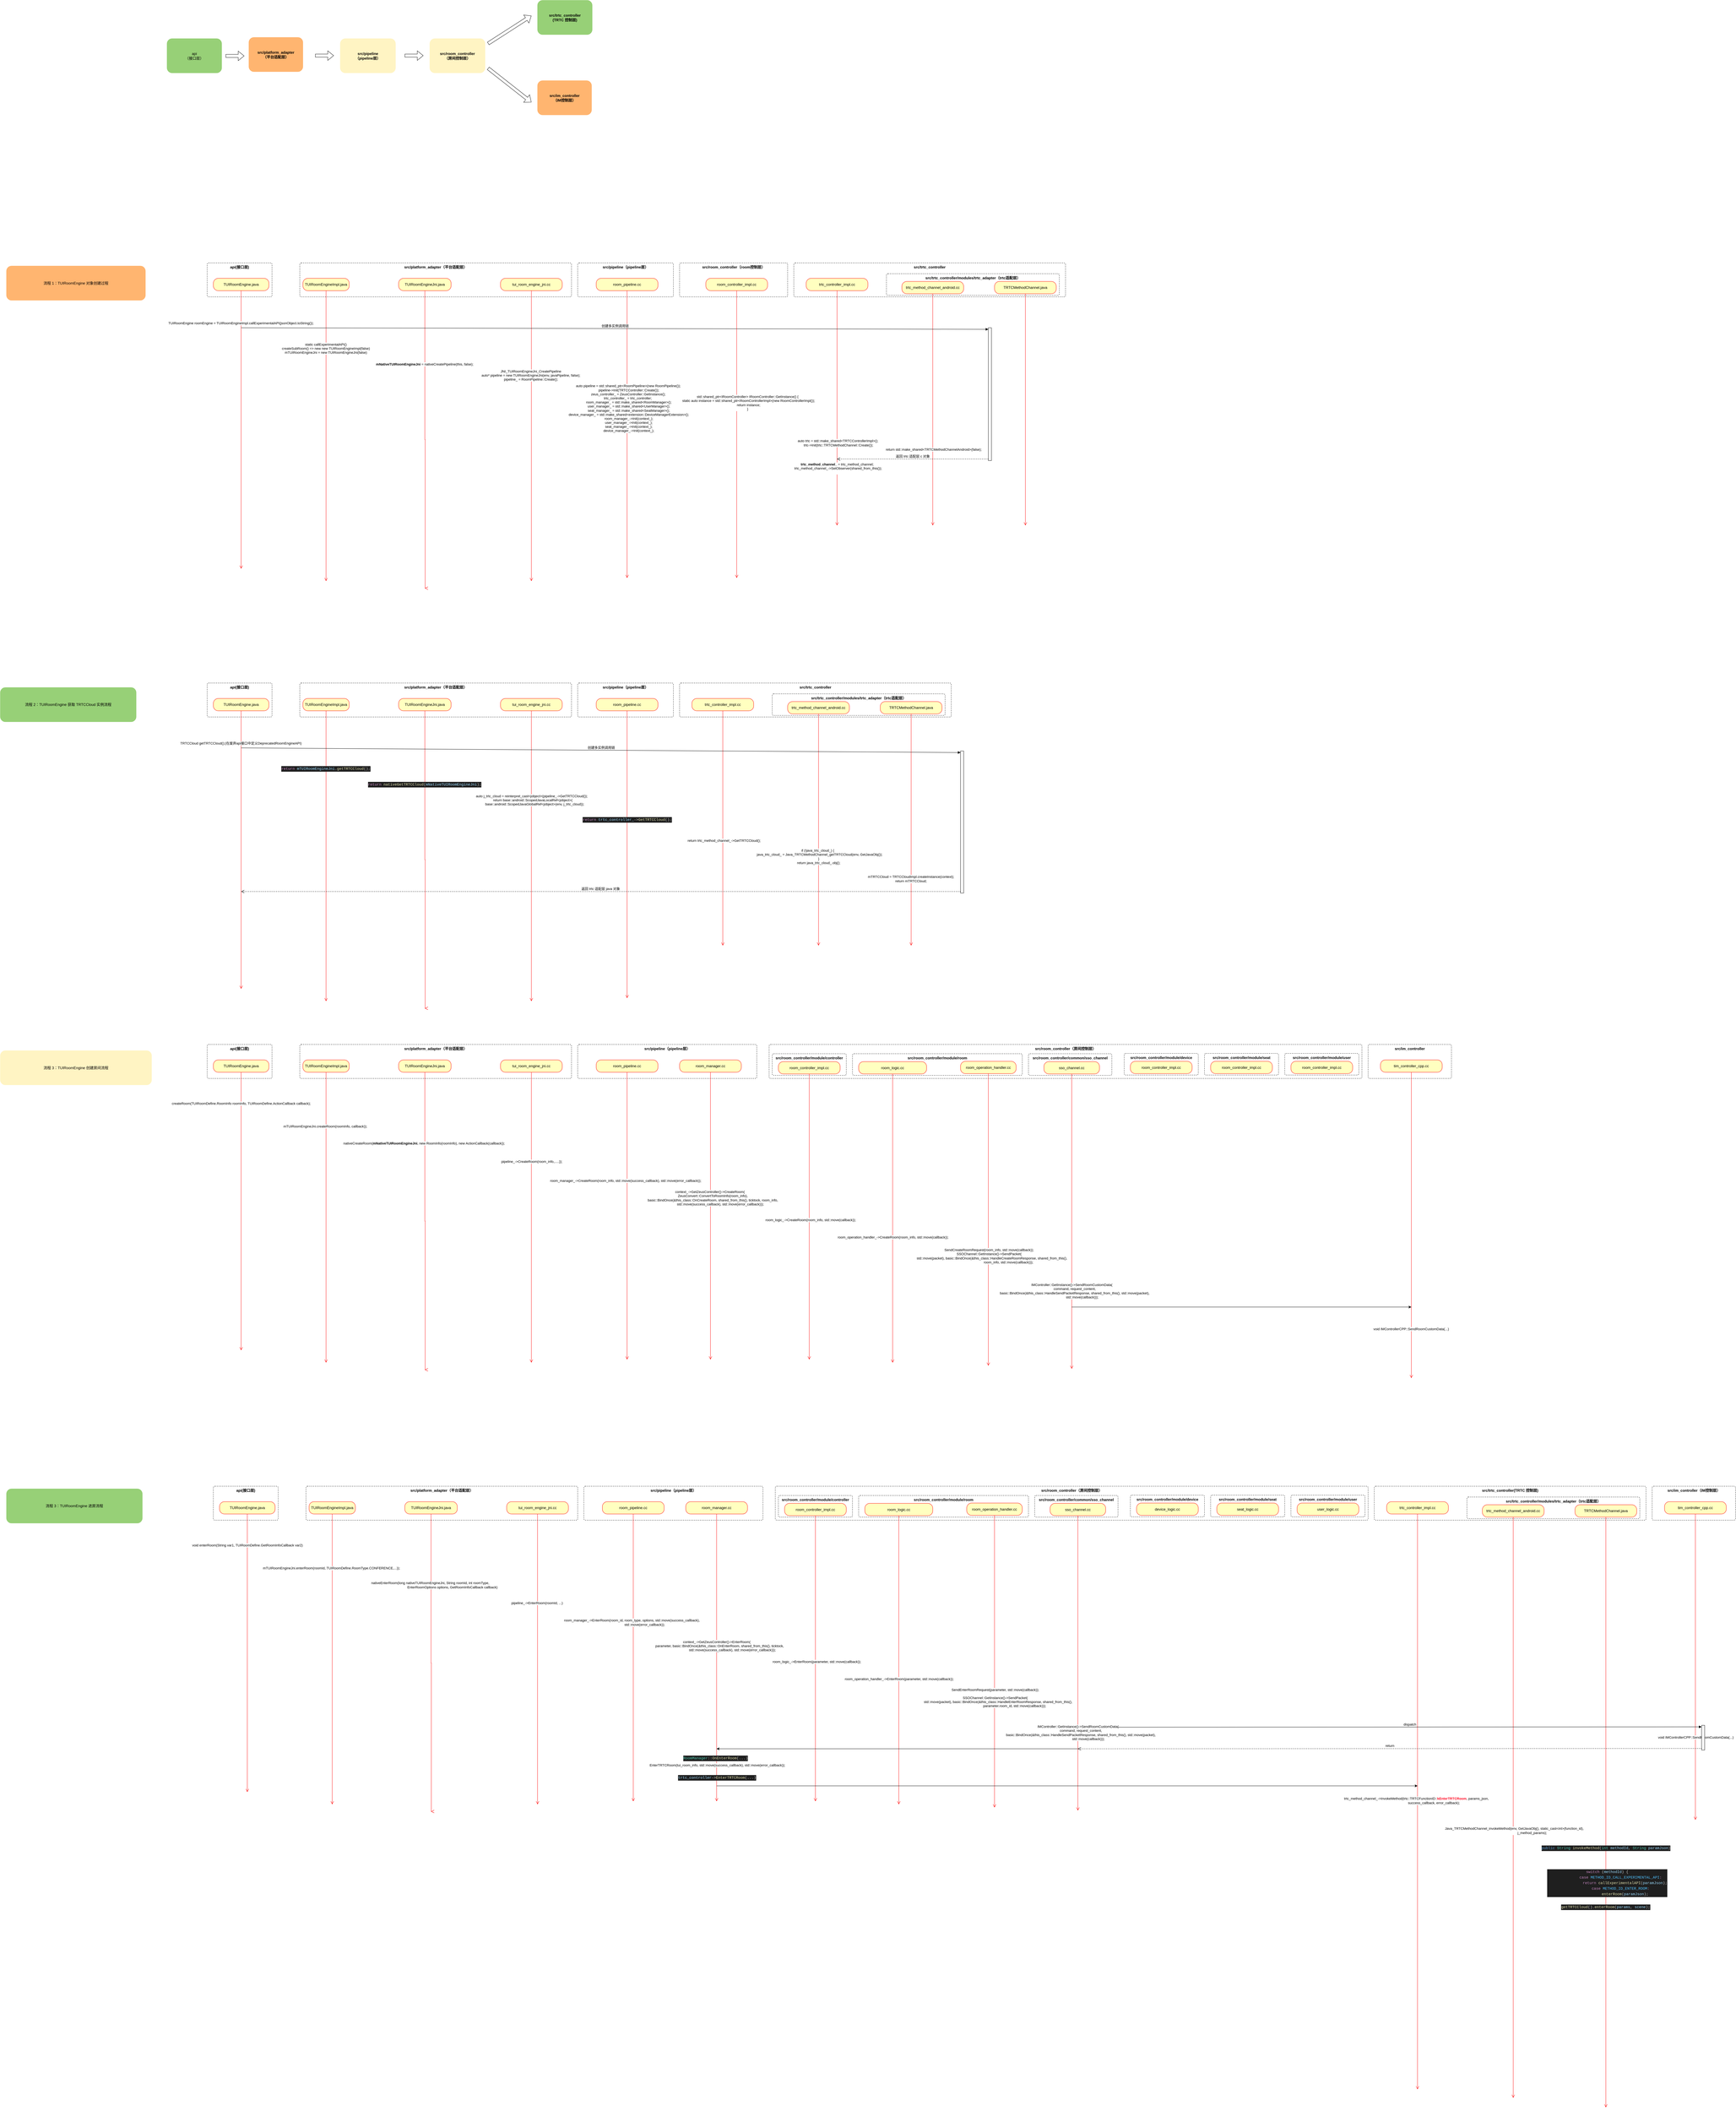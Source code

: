 <mxfile version="24.7.6">
  <diagram name="第 1 页" id="9vsiafiyDo6otuCvhDFp">
    <mxGraphModel dx="2839" dy="2296" grid="1" gridSize="10" guides="1" tooltips="1" connect="1" arrows="1" fold="1" page="1" pageScale="1" pageWidth="827" pageHeight="1169" math="0" shadow="0">
      <root>
        <mxCell id="0" />
        <mxCell id="1" parent="0" />
        <mxCell id="uy58cVmOxjOJbvsVdYEF-219" value="&lt;span style=&quot;font-weight: 700; text-wrap: nowrap;&quot;&gt;src/room_controller（房间控制层）&lt;/span&gt;" style="html=1;align=center;verticalAlign=top;rounded=1;absoluteArcSize=1;arcSize=10;dashed=1;whiteSpace=wrap;movable=1;resizable=1;rotatable=1;deletable=1;editable=1;locked=0;connectable=1;" parent="1" vertex="1">
          <mxGeometry x="1790" y="2560" width="1920" height="110" as="geometry" />
        </mxCell>
        <mxCell id="uy58cVmOxjOJbvsVdYEF-246" value="&lt;span style=&quot;font-weight: 700; text-wrap: nowrap;&quot;&gt;src/room_controller/module/controller&lt;/span&gt;" style="html=1;align=center;verticalAlign=top;rounded=1;absoluteArcSize=1;arcSize=10;dashed=1;whiteSpace=wrap;movable=1;resizable=1;rotatable=1;deletable=1;editable=1;locked=0;connectable=1;" parent="1" vertex="1">
          <mxGeometry x="1800" y="2590" width="240" height="70" as="geometry" />
        </mxCell>
        <mxCell id="uy58cVmOxjOJbvsVdYEF-20" value="&lt;span style=&quot;font-weight: 700; text-wrap: nowrap;&quot;&gt;api(接口层)&lt;/span&gt;" style="html=1;align=center;verticalAlign=top;rounded=1;absoluteArcSize=1;arcSize=10;dashed=1;whiteSpace=wrap;movable=1;resizable=1;rotatable=1;deletable=1;editable=1;locked=0;connectable=1;" parent="1" vertex="1">
          <mxGeometry x="-30" y="30" width="210" height="110" as="geometry" />
        </mxCell>
        <mxCell id="uy58cVmOxjOJbvsVdYEF-13" value="&lt;span style=&quot;font-weight: 700; text-wrap: nowrap;&quot;&gt;src/platform_adapter（平台适配层）&lt;/span&gt;" style="html=1;align=center;verticalAlign=top;rounded=1;absoluteArcSize=1;arcSize=10;dashed=1;whiteSpace=wrap;movable=1;resizable=1;rotatable=1;deletable=1;editable=1;locked=0;connectable=1;" parent="1" vertex="1">
          <mxGeometry x="270" y="30" width="880" height="110" as="geometry" />
        </mxCell>
        <mxCell id="uy58cVmOxjOJbvsVdYEF-9" value="TUIRoomEngine.java" style="rounded=1;whiteSpace=wrap;html=1;arcSize=40;fontColor=#000000;fillColor=#ffffc0;strokeColor=#ff0000;movable=1;resizable=1;rotatable=1;deletable=1;editable=1;locked=0;connectable=1;" parent="1" vertex="1">
          <mxGeometry x="-10" y="80" width="180" height="40" as="geometry" />
        </mxCell>
        <mxCell id="uy58cVmOxjOJbvsVdYEF-10" value="" style="edgeStyle=orthogonalEdgeStyle;html=1;verticalAlign=bottom;endArrow=open;endSize=8;strokeColor=#ff0000;rounded=0;movable=1;resizable=1;rotatable=1;deletable=1;editable=1;locked=0;connectable=1;" parent="1" source="uy58cVmOxjOJbvsVdYEF-9" edge="1">
          <mxGeometry relative="1" as="geometry">
            <mxPoint x="80" y="1020" as="targetPoint" />
            <Array as="points">
              <mxPoint x="80" y="810" />
              <mxPoint x="80" y="810" />
            </Array>
          </mxGeometry>
        </mxCell>
        <mxCell id="uy58cVmOxjOJbvsVdYEF-53" value="TUIRoomEngine roomEngine = TUIRoomEngineImpl.callExperimentalAPI(jsonObject.toString());" style="edgeLabel;html=1;align=center;verticalAlign=middle;resizable=1;points=[];movable=1;rotatable=1;deletable=1;editable=1;locked=0;connectable=1;" parent="uy58cVmOxjOJbvsVdYEF-10" vertex="1" connectable="0">
          <mxGeometry x="-0.768" y="-1" relative="1" as="geometry">
            <mxPoint as="offset" />
          </mxGeometry>
        </mxCell>
        <mxCell id="uy58cVmOxjOJbvsVdYEF-68" value="&lt;div style=&quot;background-color: rgb(31, 31, 31); font-family: Menlo, Monaco, &amp;quot;Courier New&amp;quot;, monospace; font-size: 12px; line-height: 18px; white-space-collapse: preserve;&quot;&gt;&lt;br&gt;&lt;/div&gt;" style="edgeLabel;html=1;align=center;verticalAlign=middle;resizable=1;points=[];movable=1;rotatable=1;deletable=1;editable=1;locked=0;connectable=1;" parent="uy58cVmOxjOJbvsVdYEF-10" vertex="1" connectable="0">
          <mxGeometry x="0.633" y="1" relative="1" as="geometry">
            <mxPoint as="offset" />
          </mxGeometry>
        </mxCell>
        <mxCell id="uy58cVmOxjOJbvsVdYEF-11" value="TUIRoomEngineImpl.java" style="rounded=1;whiteSpace=wrap;html=1;arcSize=40;fontColor=#000000;fillColor=#ffffc0;strokeColor=#ff0000;movable=1;resizable=1;rotatable=1;deletable=1;editable=1;locked=0;connectable=1;" parent="1" vertex="1">
          <mxGeometry x="280" y="80" width="150" height="40" as="geometry" />
        </mxCell>
        <mxCell id="uy58cVmOxjOJbvsVdYEF-12" value="" style="edgeStyle=orthogonalEdgeStyle;html=1;verticalAlign=bottom;endArrow=open;endSize=8;strokeColor=#ff0000;rounded=0;movable=1;resizable=1;rotatable=1;deletable=1;editable=1;locked=0;connectable=1;" parent="1" source="uy58cVmOxjOJbvsVdYEF-11" edge="1">
          <mxGeometry relative="1" as="geometry">
            <mxPoint x="355" y="1060" as="targetPoint" />
          </mxGeometry>
        </mxCell>
        <mxCell id="uy58cVmOxjOJbvsVdYEF-14" value="&lt;div style=&quot;color: rgb(204, 204, 204); background-color: rgb(31, 31, 31); font-family: Menlo, Monaco, &amp;quot;Courier New&amp;quot;, monospace; font-size: 12px; line-height: 18px; white-space-collapse: preserve;&quot;&gt;&lt;br&gt;&lt;/div&gt;" style="edgeLabel;html=1;align=center;verticalAlign=middle;resizable=1;points=[];movable=1;rotatable=1;deletable=1;editable=1;locked=0;connectable=1;" parent="uy58cVmOxjOJbvsVdYEF-12" vertex="1" connectable="0">
          <mxGeometry x="-0.609" relative="1" as="geometry">
            <mxPoint as="offset" />
          </mxGeometry>
        </mxCell>
        <mxCell id="uy58cVmOxjOJbvsVdYEF-15" value="static callExperimentalAPI()&lt;div&gt;createSubRoom() =&amp;gt; new new TUIRoomEngineImpl(false)&lt;br&gt;&lt;/div&gt;&lt;div&gt;mTUIRoomEngineJni = new TUIRoomEngineJni(false)&lt;br&gt;&lt;/div&gt;" style="edgeLabel;html=1;align=center;verticalAlign=middle;resizable=1;points=[];movable=1;rotatable=1;deletable=1;editable=1;locked=0;connectable=1;" parent="uy58cVmOxjOJbvsVdYEF-12" vertex="1" connectable="0">
          <mxGeometry x="-0.603" y="-1" relative="1" as="geometry">
            <mxPoint as="offset" />
          </mxGeometry>
        </mxCell>
        <mxCell id="uy58cVmOxjOJbvsVdYEF-71" value="&lt;div style=&quot;color: rgb(204, 204, 204); background-color: rgb(31, 31, 31); font-family: Menlo, Monaco, &amp;quot;Courier New&amp;quot;, monospace; font-size: 12px; line-height: 18px; white-space-collapse: preserve;&quot;&gt;&lt;br&gt;&lt;/div&gt;" style="edgeLabel;html=1;align=center;verticalAlign=middle;resizable=1;points=[];movable=1;rotatable=1;deletable=1;editable=1;locked=0;connectable=1;" parent="uy58cVmOxjOJbvsVdYEF-12" vertex="1" connectable="0">
          <mxGeometry x="0.68" relative="1" as="geometry">
            <mxPoint as="offset" />
          </mxGeometry>
        </mxCell>
        <mxCell id="uy58cVmOxjOJbvsVdYEF-16" value="TUIRoomEngineJni.java" style="rounded=1;whiteSpace=wrap;html=1;arcSize=40;fontColor=#000000;fillColor=#ffffc0;strokeColor=#ff0000;movable=1;resizable=1;rotatable=1;deletable=1;editable=1;locked=0;connectable=1;" parent="1" vertex="1">
          <mxGeometry x="590" y="80" width="170" height="40" as="geometry" />
        </mxCell>
        <mxCell id="uy58cVmOxjOJbvsVdYEF-17" value="" style="edgeStyle=orthogonalEdgeStyle;html=1;verticalAlign=bottom;endArrow=open;endSize=8;strokeColor=#ff0000;rounded=0;movable=1;resizable=1;rotatable=1;deletable=1;editable=1;locked=0;connectable=1;" parent="1" source="uy58cVmOxjOJbvsVdYEF-16" edge="1">
          <mxGeometry relative="1" as="geometry">
            <mxPoint x="675" y="1083" as="targetPoint" />
            <Array as="points">
              <mxPoint x="675" y="602" />
              <mxPoint x="676" y="602" />
              <mxPoint x="676" y="1083" />
            </Array>
          </mxGeometry>
        </mxCell>
        <mxCell id="uy58cVmOxjOJbvsVdYEF-50" value="&lt;b&gt;mNativeTUIRoomEngineJni&lt;/b&gt; = nativeCreatePipeline(this, false);" style="edgeLabel;html=1;align=center;verticalAlign=middle;resizable=1;points=[];movable=1;rotatable=1;deletable=1;editable=1;locked=0;connectable=1;" parent="uy58cVmOxjOJbvsVdYEF-17" vertex="1" connectable="0">
          <mxGeometry x="-0.508" y="-1" relative="1" as="geometry">
            <mxPoint as="offset" />
          </mxGeometry>
        </mxCell>
        <mxCell id="uy58cVmOxjOJbvsVdYEF-72" value="&lt;div style=&quot;color: rgb(204, 204, 204); background-color: rgb(31, 31, 31); font-family: Menlo, Monaco, &amp;quot;Courier New&amp;quot;, monospace; font-size: 12px; line-height: 18px; white-space-collapse: preserve;&quot;&gt;&lt;br&gt;&lt;/div&gt;" style="edgeLabel;html=1;align=center;verticalAlign=middle;resizable=1;points=[];movable=1;rotatable=1;deletable=1;editable=1;locked=0;connectable=1;" parent="uy58cVmOxjOJbvsVdYEF-17" vertex="1" connectable="0">
          <mxGeometry x="0.702" y="-3" relative="1" as="geometry">
            <mxPoint as="offset" />
          </mxGeometry>
        </mxCell>
        <mxCell id="uy58cVmOxjOJbvsVdYEF-21" value="tui_room_engine_jni.cc" style="rounded=1;whiteSpace=wrap;html=1;arcSize=40;fontColor=#000000;fillColor=#ffffc0;strokeColor=#ff0000;movable=1;resizable=1;rotatable=1;deletable=1;editable=1;locked=0;connectable=1;" parent="1" vertex="1">
          <mxGeometry x="920" y="80" width="200" height="40" as="geometry" />
        </mxCell>
        <mxCell id="uy58cVmOxjOJbvsVdYEF-22" value="" style="edgeStyle=orthogonalEdgeStyle;html=1;verticalAlign=bottom;endArrow=open;endSize=8;strokeColor=#ff0000;rounded=0;movable=1;resizable=1;rotatable=1;deletable=1;editable=1;locked=0;connectable=1;" parent="1" source="uy58cVmOxjOJbvsVdYEF-21" edge="1">
          <mxGeometry relative="1" as="geometry">
            <mxPoint x="1020" y="1060" as="targetPoint" />
          </mxGeometry>
        </mxCell>
        <mxCell id="uy58cVmOxjOJbvsVdYEF-27" value="&lt;div style=&quot;background-color: rgb(31, 31, 31); line-height: 18px;&quot;&gt;&lt;br&gt;&lt;/div&gt;" style="edgeLabel;html=1;align=center;verticalAlign=middle;resizable=1;points=[];movable=1;rotatable=1;deletable=1;editable=1;locked=0;connectable=1;" parent="uy58cVmOxjOJbvsVdYEF-22" vertex="1" connectable="0">
          <mxGeometry x="-0.026" y="1" relative="1" as="geometry">
            <mxPoint as="offset" />
          </mxGeometry>
        </mxCell>
        <mxCell id="uy58cVmOxjOJbvsVdYEF-28" value="&lt;div&gt;&lt;br&gt;&lt;/div&gt;" style="edgeLabel;html=1;align=center;verticalAlign=middle;resizable=1;points=[];movable=1;rotatable=1;deletable=1;editable=1;locked=0;connectable=1;" parent="uy58cVmOxjOJbvsVdYEF-22" vertex="1" connectable="0">
          <mxGeometry x="-0.02" relative="1" as="geometry">
            <mxPoint as="offset" />
          </mxGeometry>
        </mxCell>
        <mxCell id="uy58cVmOxjOJbvsVdYEF-51" value="JNI_TUIRoomEngineJni_CreatePipeline&lt;div&gt;auto* pipeline = new TUIRoomEngineJni(env, javaPipeline, false);&lt;br&gt;&lt;/div&gt;&lt;div&gt;pipeline_ = RoomPipeline::Create();&lt;/div&gt;" style="edgeLabel;html=1;align=center;verticalAlign=middle;resizable=1;points=[];movable=1;rotatable=1;deletable=1;editable=1;locked=0;connectable=1;" parent="uy58cVmOxjOJbvsVdYEF-22" vertex="1" connectable="0">
          <mxGeometry x="-0.417" y="-2" relative="1" as="geometry">
            <mxPoint as="offset" />
          </mxGeometry>
        </mxCell>
        <mxCell id="uy58cVmOxjOJbvsVdYEF-29" value="&lt;span style=&quot;font-weight: 700; text-wrap: nowrap;&quot;&gt;src/pipeline（pipeline层）&lt;/span&gt;" style="html=1;align=center;verticalAlign=top;rounded=1;absoluteArcSize=1;arcSize=10;dashed=1;whiteSpace=wrap;movable=1;resizable=1;rotatable=1;deletable=1;editable=1;locked=0;connectable=1;" parent="1" vertex="1">
          <mxGeometry x="1170" y="30" width="310" height="110" as="geometry" />
        </mxCell>
        <mxCell id="uy58cVmOxjOJbvsVdYEF-30" value="room_pipeline.cc" style="rounded=1;whiteSpace=wrap;html=1;arcSize=40;fontColor=#000000;fillColor=#ffffc0;strokeColor=#ff0000;movable=1;resizable=1;rotatable=1;deletable=1;editable=1;locked=0;connectable=1;" parent="1" vertex="1">
          <mxGeometry x="1230" y="80" width="200" height="40" as="geometry" />
        </mxCell>
        <mxCell id="uy58cVmOxjOJbvsVdYEF-31" value="" style="edgeStyle=orthogonalEdgeStyle;html=1;verticalAlign=bottom;endArrow=open;endSize=8;strokeColor=#ff0000;rounded=0;movable=1;resizable=1;rotatable=1;deletable=1;editable=1;locked=0;connectable=1;" parent="1" source="uy58cVmOxjOJbvsVdYEF-30" edge="1">
          <mxGeometry relative="1" as="geometry">
            <mxPoint x="1330" y="1050" as="targetPoint" />
          </mxGeometry>
        </mxCell>
        <mxCell id="uy58cVmOxjOJbvsVdYEF-32" value="&lt;div style=&quot;background-color: rgb(31, 31, 31); line-height: 18px;&quot;&gt;&lt;br&gt;&lt;/div&gt;" style="edgeLabel;html=1;align=center;verticalAlign=middle;resizable=1;points=[];movable=1;rotatable=1;deletable=1;editable=1;locked=0;connectable=1;" parent="uy58cVmOxjOJbvsVdYEF-31" vertex="1" connectable="0">
          <mxGeometry x="-0.026" y="1" relative="1" as="geometry">
            <mxPoint as="offset" />
          </mxGeometry>
        </mxCell>
        <mxCell id="uy58cVmOxjOJbvsVdYEF-34" value="&lt;div style=&quot;color: rgb(204, 204, 204); background-color: rgb(31, 31, 31); font-family: Menlo, Monaco, &amp;quot;Courier New&amp;quot;, monospace; font-size: 12px; line-height: 18px; white-space-collapse: preserve;&quot;&gt;&lt;br&gt;&lt;/div&gt;" style="edgeLabel;html=1;align=center;verticalAlign=middle;resizable=1;points=[];movable=1;rotatable=1;deletable=1;editable=1;locked=0;connectable=1;" parent="uy58cVmOxjOJbvsVdYEF-31" vertex="1" connectable="0">
          <mxGeometry x="0.307" relative="1" as="geometry">
            <mxPoint y="1" as="offset" />
          </mxGeometry>
        </mxCell>
        <mxCell id="uy58cVmOxjOJbvsVdYEF-78" value="&lt;div&gt;&amp;nbsp;auto pipeline = std::shared_ptr&amp;lt;RoomPipeline&amp;gt;(new RoomPipeline());&lt;/div&gt;&lt;div&gt;&amp;nbsp; pipeline-&amp;gt;Init(TRTCController::Create());&lt;/div&gt;&lt;div&gt;&amp;nbsp;zeus_controller_ = ZeusController::GetInstance();&lt;br&gt;&lt;/div&gt;&lt;div&gt;&lt;div&gt;trtc_controller_ = trtc_controller;&lt;/div&gt;&lt;div&gt;&amp;nbsp; room_manager_ = std::make_shared&amp;lt;RoomManager&amp;gt;();&lt;/div&gt;&lt;div&gt;&amp;nbsp; user_manager_ = std::make_shared&amp;lt;UserManager&amp;gt;();&lt;/div&gt;&lt;div&gt;&amp;nbsp; seat_manager_ = std::make_shared&amp;lt;SeatManager&amp;gt;();&lt;/div&gt;&lt;div&gt;&amp;nbsp; device_manager_ = std::make_shared&amp;lt;extension::DeviceManagerExtension&amp;gt;();&lt;/div&gt;&lt;div&gt;&amp;nbsp; room_manager_-&amp;gt;Init(context_);&lt;/div&gt;&lt;div&gt;&amp;nbsp; user_manager_-&amp;gt;Init(context_);&lt;/div&gt;&lt;div&gt;&amp;nbsp; seat_manager_-&amp;gt;Init(context_);&lt;/div&gt;&lt;div&gt;&amp;nbsp; device_manager_-&amp;gt;Init(context_);&lt;/div&gt;&lt;/div&gt;" style="edgeLabel;html=1;align=center;verticalAlign=middle;resizable=1;points=[];movable=1;rotatable=1;deletable=1;editable=1;locked=0;connectable=1;" parent="uy58cVmOxjOJbvsVdYEF-31" vertex="1" connectable="0">
          <mxGeometry x="-0.181" y="2" relative="1" as="geometry">
            <mxPoint as="offset" />
          </mxGeometry>
        </mxCell>
        <mxCell id="uy58cVmOxjOJbvsVdYEF-36" value="&lt;span style=&quot;font-weight: 700; text-wrap: nowrap;&quot;&gt;src/trtc_controller&lt;/span&gt;" style="html=1;align=center;verticalAlign=top;rounded=1;absoluteArcSize=1;arcSize=10;dashed=1;whiteSpace=wrap;movable=1;resizable=1;rotatable=1;deletable=1;editable=1;locked=0;connectable=1;" parent="1" vertex="1">
          <mxGeometry x="1870" y="30" width="880" height="110" as="geometry" />
        </mxCell>
        <mxCell id="uy58cVmOxjOJbvsVdYEF-37" value="trtc_controller_impl.cc" style="rounded=1;whiteSpace=wrap;html=1;arcSize=40;fontColor=#000000;fillColor=#ffffc0;strokeColor=#ff0000;movable=1;resizable=1;rotatable=1;deletable=1;editable=1;locked=0;connectable=1;" parent="1" vertex="1">
          <mxGeometry x="1910" y="80" width="200" height="40" as="geometry" />
        </mxCell>
        <mxCell id="uy58cVmOxjOJbvsVdYEF-38" value="" style="edgeStyle=orthogonalEdgeStyle;html=1;verticalAlign=bottom;endArrow=open;endSize=8;strokeColor=#ff0000;rounded=0;movable=1;resizable=1;rotatable=1;deletable=1;editable=1;locked=0;connectable=1;" parent="1" source="uy58cVmOxjOJbvsVdYEF-37" edge="1">
          <mxGeometry relative="1" as="geometry">
            <mxPoint x="2010" y="880" as="targetPoint" />
          </mxGeometry>
        </mxCell>
        <mxCell id="uy58cVmOxjOJbvsVdYEF-39" value="&lt;div style=&quot;background-color: rgb(31, 31, 31); line-height: 18px;&quot;&gt;&lt;br&gt;&lt;/div&gt;" style="edgeLabel;html=1;align=center;verticalAlign=middle;resizable=1;points=[];movable=1;rotatable=1;deletable=1;editable=1;locked=0;connectable=1;" parent="uy58cVmOxjOJbvsVdYEF-38" vertex="1" connectable="0">
          <mxGeometry x="-0.026" y="1" relative="1" as="geometry">
            <mxPoint as="offset" />
          </mxGeometry>
        </mxCell>
        <mxCell id="uy58cVmOxjOJbvsVdYEF-40" value="&lt;div style=&quot;color: rgb(204, 204, 204); background-color: rgb(31, 31, 31); font-family: Menlo, Monaco, &amp;quot;Courier New&amp;quot;, monospace; font-size: 12px; line-height: 18px; white-space-collapse: preserve;&quot;&gt;&lt;br&gt;&lt;/div&gt;" style="edgeLabel;html=1;align=center;verticalAlign=middle;resizable=1;points=[];movable=1;rotatable=1;deletable=1;editable=1;locked=0;connectable=1;" parent="uy58cVmOxjOJbvsVdYEF-38" vertex="1" connectable="0">
          <mxGeometry x="0.307" relative="1" as="geometry">
            <mxPoint y="1" as="offset" />
          </mxGeometry>
        </mxCell>
        <mxCell id="uy58cVmOxjOJbvsVdYEF-66" value="&lt;div style=&quot;background-color: rgb(31, 31, 31); line-height: 18px; white-space-collapse: preserve; font-size: 12px; font-family: Menlo, Monaco, &amp;quot;Courier New&amp;quot;, monospace; color: rgb(204, 204, 204);&quot;&gt;&lt;br&gt;&lt;/div&gt;" style="edgeLabel;html=1;align=center;verticalAlign=middle;resizable=1;points=[];movable=1;rotatable=1;deletable=1;editable=1;locked=0;connectable=1;" parent="uy58cVmOxjOJbvsVdYEF-38" vertex="1" connectable="0">
          <mxGeometry x="0.217" y="-2" relative="1" as="geometry">
            <mxPoint as="offset" />
          </mxGeometry>
        </mxCell>
        <mxCell id="uy58cVmOxjOJbvsVdYEF-80" value="&lt;div&gt;&lt;b&gt;trtc_method_channel_&lt;/b&gt; = trtc_method_channel;&lt;/div&gt;&lt;div&gt;&amp;nbsp; trtc_method_channel_-&amp;gt;SetObserver(shared_from_this());&lt;/div&gt;&lt;div&gt;&amp;nbsp;&amp;nbsp;&lt;/div&gt;" style="edgeLabel;html=1;align=center;verticalAlign=middle;resizable=1;points=[];movable=1;rotatable=1;deletable=1;editable=1;locked=0;connectable=1;" parent="uy58cVmOxjOJbvsVdYEF-38" vertex="1" connectable="0">
          <mxGeometry x="0.512" relative="1" as="geometry">
            <mxPoint as="offset" />
          </mxGeometry>
        </mxCell>
        <mxCell id="uy58cVmOxjOJbvsVdYEF-81" value="&lt;div&gt;&amp;nbsp;auto trtc = std::make_shared&amp;lt;TRTCControllerImpl&amp;gt;();&lt;/div&gt;&lt;div&gt;&amp;nbsp; trtc-&amp;gt;Init(trtc::TRTCMethodChannel::Create());&lt;/div&gt;" style="edgeLabel;html=1;align=center;verticalAlign=middle;resizable=1;points=[];movable=1;rotatable=1;deletable=1;editable=1;locked=0;connectable=1;" parent="uy58cVmOxjOJbvsVdYEF-38" vertex="1" connectable="0">
          <mxGeometry x="0.296" relative="1" as="geometry">
            <mxPoint as="offset" />
          </mxGeometry>
        </mxCell>
        <mxCell id="uy58cVmOxjOJbvsVdYEF-227" value="&lt;div style=&quot;color: rgb(204, 204, 204); background-color: rgb(31, 31, 31); font-family: Menlo, Monaco, &amp;quot;Courier New&amp;quot;, monospace; font-size: 12px; line-height: 18px; white-space-collapse: preserve;&quot;&gt;&lt;br&gt;&lt;/div&gt;" style="edgeLabel;html=1;align=center;verticalAlign=middle;resizable=0;points=[];" parent="uy58cVmOxjOJbvsVdYEF-38" vertex="1" connectable="0">
          <mxGeometry x="0.022" y="-1" relative="1" as="geometry">
            <mxPoint as="offset" />
          </mxGeometry>
        </mxCell>
        <mxCell id="uy58cVmOxjOJbvsVdYEF-43" value="&lt;span style=&quot;font-weight: 700; text-wrap: nowrap;&quot;&gt;src/trtc_controller/modules/trtc_adapter（trtc适配层）&lt;/span&gt;" style="html=1;align=center;verticalAlign=top;rounded=1;absoluteArcSize=1;arcSize=10;dashed=1;whiteSpace=wrap;movable=1;resizable=1;rotatable=1;deletable=1;editable=1;locked=0;connectable=1;" parent="1" vertex="1">
          <mxGeometry x="2170" y="65" width="560" height="70" as="geometry" />
        </mxCell>
        <mxCell id="uy58cVmOxjOJbvsVdYEF-44" value="trtc_method_channel_android.cc" style="rounded=1;whiteSpace=wrap;html=1;arcSize=40;fontColor=#000000;fillColor=#ffffc0;strokeColor=#ff0000;movable=1;resizable=1;rotatable=1;deletable=1;editable=1;locked=0;connectable=1;" parent="1" vertex="1">
          <mxGeometry x="2220" y="90" width="200" height="40" as="geometry" />
        </mxCell>
        <mxCell id="uy58cVmOxjOJbvsVdYEF-45" value="" style="edgeStyle=orthogonalEdgeStyle;html=1;verticalAlign=bottom;endArrow=open;endSize=8;strokeColor=#ff0000;rounded=0;movable=1;resizable=1;rotatable=1;deletable=1;editable=1;locked=0;connectable=1;" parent="1" source="uy58cVmOxjOJbvsVdYEF-44" edge="1">
          <mxGeometry relative="1" as="geometry">
            <mxPoint x="2320" y="880" as="targetPoint" />
          </mxGeometry>
        </mxCell>
        <mxCell id="uy58cVmOxjOJbvsVdYEF-46" value="&lt;div style=&quot;background-color: rgb(31, 31, 31); line-height: 18px;&quot;&gt;&lt;br&gt;&lt;/div&gt;" style="edgeLabel;html=1;align=center;verticalAlign=middle;resizable=1;points=[];movable=1;rotatable=1;deletable=1;editable=1;locked=0;connectable=1;" parent="uy58cVmOxjOJbvsVdYEF-45" vertex="1" connectable="0">
          <mxGeometry x="-0.026" y="1" relative="1" as="geometry">
            <mxPoint as="offset" />
          </mxGeometry>
        </mxCell>
        <mxCell id="uy58cVmOxjOJbvsVdYEF-47" value="&lt;div style=&quot;color: rgb(204, 204, 204); background-color: rgb(31, 31, 31); font-family: Menlo, Monaco, &amp;quot;Courier New&amp;quot;, monospace; font-size: 12px; line-height: 18px; white-space-collapse: preserve;&quot;&gt;&lt;br&gt;&lt;/div&gt;" style="edgeLabel;html=1;align=center;verticalAlign=middle;resizable=1;points=[];movable=1;rotatable=1;deletable=1;editable=1;locked=0;connectable=1;" parent="uy58cVmOxjOJbvsVdYEF-45" vertex="1" connectable="0">
          <mxGeometry x="0.307" relative="1" as="geometry">
            <mxPoint y="1" as="offset" />
          </mxGeometry>
        </mxCell>
        <mxCell id="uy58cVmOxjOJbvsVdYEF-82" value="&amp;nbsp;return std::make_shared&amp;lt;TRTCMethodChannelAndroid&amp;gt;(false);" style="edgeLabel;html=1;align=center;verticalAlign=middle;resizable=1;points=[];movable=1;rotatable=1;deletable=1;editable=1;locked=0;connectable=1;" parent="uy58cVmOxjOJbvsVdYEF-45" vertex="1" connectable="0">
          <mxGeometry x="0.344" relative="1" as="geometry">
            <mxPoint as="offset" />
          </mxGeometry>
        </mxCell>
        <mxCell id="uy58cVmOxjOJbvsVdYEF-55" value="" style="html=1;points=[[0,0,0,0,5],[0,1,0,0,-5],[1,0,0,0,5],[1,1,0,0,-5]];perimeter=orthogonalPerimeter;outlineConnect=0;targetShapes=umlLifeline;portConstraint=eastwest;newEdgeStyle={&quot;curved&quot;:0,&quot;rounded&quot;:0};movable=1;resizable=1;rotatable=1;deletable=1;editable=1;locked=0;connectable=1;" parent="1" vertex="1">
          <mxGeometry x="2500" y="240" width="10" height="430" as="geometry" />
        </mxCell>
        <mxCell id="uy58cVmOxjOJbvsVdYEF-56" value="创建多实例调用链" style="html=1;verticalAlign=bottom;endArrow=block;curved=0;rounded=0;entryX=0;entryY=0;entryDx=0;entryDy=5;movable=1;resizable=1;rotatable=1;deletable=1;editable=1;locked=0;connectable=1;" parent="1" target="uy58cVmOxjOJbvsVdYEF-55" edge="1">
          <mxGeometry x="0.001" relative="1" as="geometry">
            <mxPoint x="80" y="240" as="sourcePoint" />
            <mxPoint as="offset" />
          </mxGeometry>
        </mxCell>
        <mxCell id="uy58cVmOxjOJbvsVdYEF-57" value="返回 trtc 适配层 c 对象" style="html=1;verticalAlign=bottom;endArrow=open;dashed=1;endSize=8;curved=0;rounded=0;exitX=0;exitY=1;exitDx=0;exitDy=-5;movable=1;resizable=1;rotatable=1;deletable=1;editable=1;locked=0;connectable=1;" parent="1" source="uy58cVmOxjOJbvsVdYEF-55" edge="1">
          <mxGeometry relative="1" as="geometry">
            <mxPoint x="2010" y="665" as="targetPoint" />
          </mxGeometry>
        </mxCell>
        <mxCell id="uy58cVmOxjOJbvsVdYEF-58" value="TRTCMethodChannel.java" style="rounded=1;whiteSpace=wrap;html=1;arcSize=40;fontColor=#000000;fillColor=#ffffc0;strokeColor=#ff0000;movable=1;resizable=1;rotatable=1;deletable=1;editable=1;locked=0;connectable=1;" parent="1" vertex="1">
          <mxGeometry x="2520" y="90" width="200" height="40" as="geometry" />
        </mxCell>
        <mxCell id="uy58cVmOxjOJbvsVdYEF-59" value="" style="edgeStyle=orthogonalEdgeStyle;html=1;verticalAlign=bottom;endArrow=open;endSize=8;strokeColor=#ff0000;rounded=0;exitX=0.5;exitY=1;exitDx=0;exitDy=0;movable=1;resizable=1;rotatable=1;deletable=1;editable=1;locked=0;connectable=1;" parent="1" source="uy58cVmOxjOJbvsVdYEF-58" edge="1">
          <mxGeometry relative="1" as="geometry">
            <mxPoint x="2620" y="880" as="targetPoint" />
            <mxPoint x="2330" y="140" as="sourcePoint" />
          </mxGeometry>
        </mxCell>
        <mxCell id="uy58cVmOxjOJbvsVdYEF-60" value="&lt;div style=&quot;background-color: rgb(31, 31, 31); line-height: 18px;&quot;&gt;&lt;br&gt;&lt;/div&gt;" style="edgeLabel;html=1;align=center;verticalAlign=middle;resizable=1;points=[];movable=1;rotatable=1;deletable=1;editable=1;locked=0;connectable=1;" parent="uy58cVmOxjOJbvsVdYEF-59" vertex="1" connectable="0">
          <mxGeometry x="-0.026" y="1" relative="1" as="geometry">
            <mxPoint as="offset" />
          </mxGeometry>
        </mxCell>
        <mxCell id="uy58cVmOxjOJbvsVdYEF-61" value="&lt;div style=&quot;color: rgb(204, 204, 204); background-color: rgb(31, 31, 31); font-family: Menlo, Monaco, &amp;quot;Courier New&amp;quot;, monospace; font-size: 12px; line-height: 18px; white-space-collapse: preserve;&quot;&gt;&lt;br&gt;&lt;/div&gt;" style="edgeLabel;html=1;align=center;verticalAlign=middle;resizable=1;points=[];movable=1;rotatable=1;deletable=1;editable=1;locked=0;connectable=1;" parent="uy58cVmOxjOJbvsVdYEF-59" vertex="1" connectable="0">
          <mxGeometry x="0.307" relative="1" as="geometry">
            <mxPoint y="1" as="offset" />
          </mxGeometry>
        </mxCell>
        <mxCell id="uy58cVmOxjOJbvsVdYEF-83" value="&lt;span style=&quot;font-weight: 700; text-wrap: nowrap;&quot;&gt;api(接口层)&lt;/span&gt;" style="html=1;align=center;verticalAlign=top;rounded=1;absoluteArcSize=1;arcSize=10;dashed=1;whiteSpace=wrap;movable=1;resizable=1;rotatable=1;deletable=1;editable=1;locked=0;connectable=1;" parent="1" vertex="1">
          <mxGeometry x="-30" y="1390" width="210" height="110" as="geometry" />
        </mxCell>
        <mxCell id="uy58cVmOxjOJbvsVdYEF-84" value="&lt;span style=&quot;font-weight: 700; text-wrap: nowrap;&quot;&gt;src/platform_adapter（平台适配层）&lt;/span&gt;" style="html=1;align=center;verticalAlign=top;rounded=1;absoluteArcSize=1;arcSize=10;dashed=1;whiteSpace=wrap;movable=1;resizable=1;rotatable=1;deletable=1;editable=1;locked=0;connectable=1;" parent="1" vertex="1">
          <mxGeometry x="270" y="1390" width="880" height="110" as="geometry" />
        </mxCell>
        <mxCell id="uy58cVmOxjOJbvsVdYEF-85" value="TUIRoomEngine.java" style="rounded=1;whiteSpace=wrap;html=1;arcSize=40;fontColor=#000000;fillColor=#ffffc0;strokeColor=#ff0000;movable=1;resizable=1;rotatable=1;deletable=1;editable=1;locked=0;connectable=1;" parent="1" vertex="1">
          <mxGeometry x="-10" y="1440" width="180" height="40" as="geometry" />
        </mxCell>
        <mxCell id="uy58cVmOxjOJbvsVdYEF-86" value="" style="edgeStyle=orthogonalEdgeStyle;html=1;verticalAlign=bottom;endArrow=open;endSize=8;strokeColor=#ff0000;rounded=0;movable=1;resizable=1;rotatable=1;deletable=1;editable=1;locked=0;connectable=1;" parent="1" source="uy58cVmOxjOJbvsVdYEF-85" edge="1">
          <mxGeometry relative="1" as="geometry">
            <mxPoint x="80" y="2380" as="targetPoint" />
            <Array as="points">
              <mxPoint x="80" y="2170" />
              <mxPoint x="80" y="2170" />
            </Array>
          </mxGeometry>
        </mxCell>
        <mxCell id="uy58cVmOxjOJbvsVdYEF-87" value="TRTCCloud getTRTCCloud();(在废弃api接口中定义DeprecatedRoomEngineAPI)" style="edgeLabel;html=1;align=center;verticalAlign=middle;resizable=1;points=[];movable=1;rotatable=1;deletable=1;editable=1;locked=0;connectable=1;" parent="uy58cVmOxjOJbvsVdYEF-86" vertex="1" connectable="0">
          <mxGeometry x="-0.768" y="-1" relative="1" as="geometry">
            <mxPoint as="offset" />
          </mxGeometry>
        </mxCell>
        <mxCell id="uy58cVmOxjOJbvsVdYEF-88" value="&lt;div style=&quot;background-color: rgb(31, 31, 31); font-family: Menlo, Monaco, &amp;quot;Courier New&amp;quot;, monospace; font-size: 12px; line-height: 18px; white-space-collapse: preserve;&quot;&gt;&lt;br&gt;&lt;/div&gt;" style="edgeLabel;html=1;align=center;verticalAlign=middle;resizable=1;points=[];movable=1;rotatable=1;deletable=1;editable=1;locked=0;connectable=1;" parent="uy58cVmOxjOJbvsVdYEF-86" vertex="1" connectable="0">
          <mxGeometry x="0.633" y="1" relative="1" as="geometry">
            <mxPoint as="offset" />
          </mxGeometry>
        </mxCell>
        <mxCell id="uy58cVmOxjOJbvsVdYEF-90" value="TUIRoomEngineImpl.java" style="rounded=1;whiteSpace=wrap;html=1;arcSize=40;fontColor=#000000;fillColor=#ffffc0;strokeColor=#ff0000;movable=1;resizable=1;rotatable=1;deletable=1;editable=1;locked=0;connectable=1;" parent="1" vertex="1">
          <mxGeometry x="280" y="1440" width="150" height="40" as="geometry" />
        </mxCell>
        <mxCell id="uy58cVmOxjOJbvsVdYEF-91" value="" style="edgeStyle=orthogonalEdgeStyle;html=1;verticalAlign=bottom;endArrow=open;endSize=8;strokeColor=#ff0000;rounded=0;movable=1;resizable=1;rotatable=1;deletable=1;editable=1;locked=0;connectable=1;" parent="1" source="uy58cVmOxjOJbvsVdYEF-90" edge="1">
          <mxGeometry relative="1" as="geometry">
            <mxPoint x="355" y="2420" as="targetPoint" />
          </mxGeometry>
        </mxCell>
        <mxCell id="uy58cVmOxjOJbvsVdYEF-92" value="&lt;div style=&quot;color: rgb(204, 204, 204); background-color: rgb(31, 31, 31); font-family: Menlo, Monaco, &amp;quot;Courier New&amp;quot;, monospace; font-size: 12px; line-height: 18px; white-space-collapse: preserve;&quot;&gt;&lt;br&gt;&lt;/div&gt;" style="edgeLabel;html=1;align=center;verticalAlign=middle;resizable=1;points=[];movable=1;rotatable=1;deletable=1;editable=1;locked=0;connectable=1;" parent="uy58cVmOxjOJbvsVdYEF-91" vertex="1" connectable="0">
          <mxGeometry x="-0.609" relative="1" as="geometry">
            <mxPoint as="offset" />
          </mxGeometry>
        </mxCell>
        <mxCell id="uy58cVmOxjOJbvsVdYEF-93" value="&lt;div&gt;&lt;div style=&quot;color: rgb(204, 204, 204); background-color: rgb(31, 31, 31); font-family: Menlo, Monaco, &amp;quot;Courier New&amp;quot;, monospace; font-size: 12px; line-height: 18px; white-space-collapse: preserve;&quot;&gt;&lt;span style=&quot;color: #c586c0;&quot;&gt;return&lt;/span&gt; &lt;span style=&quot;color: #9cdcfe;&quot;&gt;mTUIRoomEngineJni&lt;/span&gt;.&lt;span style=&quot;color: #dcdcaa;&quot;&gt;getTRTCCloud&lt;/span&gt;();&lt;/div&gt;&lt;/div&gt;" style="edgeLabel;html=1;align=center;verticalAlign=middle;resizable=1;points=[];movable=1;rotatable=1;deletable=1;editable=1;locked=0;connectable=1;" parent="uy58cVmOxjOJbvsVdYEF-91" vertex="1" connectable="0">
          <mxGeometry x="-0.603" y="-1" relative="1" as="geometry">
            <mxPoint as="offset" />
          </mxGeometry>
        </mxCell>
        <mxCell id="uy58cVmOxjOJbvsVdYEF-94" value="&lt;div style=&quot;color: rgb(204, 204, 204); background-color: rgb(31, 31, 31); font-family: Menlo, Monaco, &amp;quot;Courier New&amp;quot;, monospace; font-size: 12px; line-height: 18px; white-space-collapse: preserve;&quot;&gt;&lt;br&gt;&lt;/div&gt;" style="edgeLabel;html=1;align=center;verticalAlign=middle;resizable=1;points=[];movable=1;rotatable=1;deletable=1;editable=1;locked=0;connectable=1;" parent="uy58cVmOxjOJbvsVdYEF-91" vertex="1" connectable="0">
          <mxGeometry x="0.68" relative="1" as="geometry">
            <mxPoint as="offset" />
          </mxGeometry>
        </mxCell>
        <mxCell id="uy58cVmOxjOJbvsVdYEF-96" value="TUIRoomEngineJni.java" style="rounded=1;whiteSpace=wrap;html=1;arcSize=40;fontColor=#000000;fillColor=#ffffc0;strokeColor=#ff0000;movable=1;resizable=1;rotatable=1;deletable=1;editable=1;locked=0;connectable=1;" parent="1" vertex="1">
          <mxGeometry x="590" y="1440" width="170" height="40" as="geometry" />
        </mxCell>
        <mxCell id="uy58cVmOxjOJbvsVdYEF-97" value="" style="edgeStyle=orthogonalEdgeStyle;html=1;verticalAlign=bottom;endArrow=open;endSize=8;strokeColor=#ff0000;rounded=0;movable=1;resizable=1;rotatable=1;deletable=1;editable=1;locked=0;connectable=1;" parent="1" source="uy58cVmOxjOJbvsVdYEF-96" edge="1">
          <mxGeometry relative="1" as="geometry">
            <mxPoint x="675" y="2443" as="targetPoint" />
            <Array as="points">
              <mxPoint x="675" y="1962" />
              <mxPoint x="676" y="1962" />
              <mxPoint x="676" y="2443" />
            </Array>
          </mxGeometry>
        </mxCell>
        <mxCell id="uy58cVmOxjOJbvsVdYEF-98" value="&lt;div style=&quot;color: rgb(204, 204, 204); background-color: rgb(31, 31, 31); font-family: Menlo, Monaco, &amp;quot;Courier New&amp;quot;, monospace; font-size: 12px; line-height: 18px; white-space-collapse: preserve;&quot;&gt;&lt;span style=&quot;color: #c586c0;&quot;&gt;return&lt;/span&gt; &lt;span style=&quot;color: #dcdcaa;&quot;&gt;nativeGetTRTCCloud&lt;/span&gt;(&lt;span style=&quot;color: #9cdcfe;&quot;&gt;mNativeTUIRoomEngineJni&lt;/span&gt;);&lt;/div&gt;" style="edgeLabel;html=1;align=center;verticalAlign=middle;resizable=1;points=[];movable=1;rotatable=1;deletable=1;editable=1;locked=0;connectable=1;" parent="uy58cVmOxjOJbvsVdYEF-97" vertex="1" connectable="0">
          <mxGeometry x="-0.508" y="-1" relative="1" as="geometry">
            <mxPoint as="offset" />
          </mxGeometry>
        </mxCell>
        <mxCell id="uy58cVmOxjOJbvsVdYEF-99" value="&lt;div style=&quot;color: rgb(204, 204, 204); background-color: rgb(31, 31, 31); font-family: Menlo, Monaco, &amp;quot;Courier New&amp;quot;, monospace; font-size: 12px; line-height: 18px; white-space-collapse: preserve;&quot;&gt;&lt;br&gt;&lt;/div&gt;" style="edgeLabel;html=1;align=center;verticalAlign=middle;resizable=1;points=[];movable=1;rotatable=1;deletable=1;editable=1;locked=0;connectable=1;" parent="uy58cVmOxjOJbvsVdYEF-97" vertex="1" connectable="0">
          <mxGeometry x="0.702" y="-3" relative="1" as="geometry">
            <mxPoint as="offset" />
          </mxGeometry>
        </mxCell>
        <mxCell id="uy58cVmOxjOJbvsVdYEF-101" value="tui_room_engine_jni.cc" style="rounded=1;whiteSpace=wrap;html=1;arcSize=40;fontColor=#000000;fillColor=#ffffc0;strokeColor=#ff0000;movable=1;resizable=1;rotatable=1;deletable=1;editable=1;locked=0;connectable=1;" parent="1" vertex="1">
          <mxGeometry x="920" y="1440" width="200" height="40" as="geometry" />
        </mxCell>
        <mxCell id="uy58cVmOxjOJbvsVdYEF-102" value="" style="edgeStyle=orthogonalEdgeStyle;html=1;verticalAlign=bottom;endArrow=open;endSize=8;strokeColor=#ff0000;rounded=0;movable=1;resizable=1;rotatable=1;deletable=1;editable=1;locked=0;connectable=1;" parent="1" source="uy58cVmOxjOJbvsVdYEF-101" edge="1">
          <mxGeometry relative="1" as="geometry">
            <mxPoint x="1020" y="2420" as="targetPoint" />
          </mxGeometry>
        </mxCell>
        <mxCell id="uy58cVmOxjOJbvsVdYEF-103" value="&lt;div style=&quot;background-color: rgb(31, 31, 31); line-height: 18px;&quot;&gt;&lt;br&gt;&lt;/div&gt;" style="edgeLabel;html=1;align=center;verticalAlign=middle;resizable=1;points=[];movable=1;rotatable=1;deletable=1;editable=1;locked=0;connectable=1;" parent="uy58cVmOxjOJbvsVdYEF-102" vertex="1" connectable="0">
          <mxGeometry x="-0.026" y="1" relative="1" as="geometry">
            <mxPoint as="offset" />
          </mxGeometry>
        </mxCell>
        <mxCell id="uy58cVmOxjOJbvsVdYEF-104" value="&lt;div&gt;&lt;br&gt;&lt;/div&gt;" style="edgeLabel;html=1;align=center;verticalAlign=middle;resizable=1;points=[];movable=1;rotatable=1;deletable=1;editable=1;locked=0;connectable=1;" parent="uy58cVmOxjOJbvsVdYEF-102" vertex="1" connectable="0">
          <mxGeometry x="-0.02" relative="1" as="geometry">
            <mxPoint as="offset" />
          </mxGeometry>
        </mxCell>
        <mxCell id="uy58cVmOxjOJbvsVdYEF-143" value="&lt;div&gt;auto j_trtc_cloud = reinterpret_cast&amp;lt;jobject&amp;gt;(pipeline_-&amp;gt;GetTRTCCloud());&lt;/div&gt;&lt;div&gt;&amp;nbsp; return base::android::ScopedJavaLocalRef&amp;lt;jobject&amp;gt;(&lt;/div&gt;&lt;div&gt;&amp;nbsp; &amp;nbsp; &amp;nbsp; base::android::ScopedJavaGlobalRef&amp;lt;jobject&amp;gt;(env, j_trtc_cloud));&lt;/div&gt;" style="edgeLabel;html=1;align=center;verticalAlign=middle;resizable=0;points=[];" parent="uy58cVmOxjOJbvsVdYEF-102" vertex="1" connectable="0">
          <mxGeometry x="-0.386" y="1" relative="1" as="geometry">
            <mxPoint as="offset" />
          </mxGeometry>
        </mxCell>
        <mxCell id="uy58cVmOxjOJbvsVdYEF-107" value="&lt;span style=&quot;font-weight: 700; text-wrap: nowrap;&quot;&gt;src/pipeline（pipeline层）&lt;/span&gt;" style="html=1;align=center;verticalAlign=top;rounded=1;absoluteArcSize=1;arcSize=10;dashed=1;whiteSpace=wrap;movable=1;resizable=1;rotatable=1;deletable=1;editable=1;locked=0;connectable=1;" parent="1" vertex="1">
          <mxGeometry x="1170" y="1390" width="310" height="110" as="geometry" />
        </mxCell>
        <mxCell id="uy58cVmOxjOJbvsVdYEF-108" value="room_pipeline.cc" style="rounded=1;whiteSpace=wrap;html=1;arcSize=40;fontColor=#000000;fillColor=#ffffc0;strokeColor=#ff0000;movable=1;resizable=1;rotatable=1;deletable=1;editable=1;locked=0;connectable=1;" parent="1" vertex="1">
          <mxGeometry x="1230" y="1440" width="200" height="40" as="geometry" />
        </mxCell>
        <mxCell id="uy58cVmOxjOJbvsVdYEF-109" value="" style="edgeStyle=orthogonalEdgeStyle;html=1;verticalAlign=bottom;endArrow=open;endSize=8;strokeColor=#ff0000;rounded=0;movable=1;resizable=1;rotatable=1;deletable=1;editable=1;locked=0;connectable=1;" parent="1" source="uy58cVmOxjOJbvsVdYEF-108" edge="1">
          <mxGeometry relative="1" as="geometry">
            <mxPoint x="1330" y="2410" as="targetPoint" />
          </mxGeometry>
        </mxCell>
        <mxCell id="uy58cVmOxjOJbvsVdYEF-110" value="&lt;div style=&quot;background-color: rgb(31, 31, 31); line-height: 18px;&quot;&gt;&lt;br&gt;&lt;/div&gt;" style="edgeLabel;html=1;align=center;verticalAlign=middle;resizable=1;points=[];movable=1;rotatable=1;deletable=1;editable=1;locked=0;connectable=1;" parent="uy58cVmOxjOJbvsVdYEF-109" vertex="1" connectable="0">
          <mxGeometry x="-0.026" y="1" relative="1" as="geometry">
            <mxPoint as="offset" />
          </mxGeometry>
        </mxCell>
        <mxCell id="uy58cVmOxjOJbvsVdYEF-111" value="&lt;div style=&quot;color: rgb(204, 204, 204); background-color: rgb(31, 31, 31); font-family: Menlo, Monaco, &amp;quot;Courier New&amp;quot;, monospace; font-size: 12px; line-height: 18px; white-space-collapse: preserve;&quot;&gt;&lt;br&gt;&lt;/div&gt;" style="edgeLabel;html=1;align=center;verticalAlign=middle;resizable=1;points=[];movable=1;rotatable=1;deletable=1;editable=1;locked=0;connectable=1;" parent="uy58cVmOxjOJbvsVdYEF-109" vertex="1" connectable="0">
          <mxGeometry x="0.307" relative="1" as="geometry">
            <mxPoint y="1" as="offset" />
          </mxGeometry>
        </mxCell>
        <mxCell id="uy58cVmOxjOJbvsVdYEF-113" value="&lt;div&gt;&lt;br&gt;&lt;/div&gt;" style="edgeLabel;html=1;align=center;verticalAlign=middle;resizable=1;points=[];movable=1;rotatable=1;deletable=1;editable=1;locked=0;connectable=1;" parent="uy58cVmOxjOJbvsVdYEF-109" vertex="1" connectable="0">
          <mxGeometry x="-0.181" y="2" relative="1" as="geometry">
            <mxPoint as="offset" />
          </mxGeometry>
        </mxCell>
        <mxCell id="uy58cVmOxjOJbvsVdYEF-144" value="&lt;div style=&quot;color: rgb(204, 204, 204); background-color: rgb(31, 31, 31); font-family: Menlo, Monaco, &amp;quot;Courier New&amp;quot;, monospace; font-size: 12px; line-height: 18px; white-space-collapse: preserve;&quot;&gt;&lt;span style=&quot;color: #c586c0;&quot;&gt;return&lt;/span&gt; &lt;span style=&quot;color: #9cdcfe;&quot;&gt;trtc_controller_&lt;/span&gt;-&amp;gt;&lt;span style=&quot;color: #dcdcaa;&quot;&gt;GetTRTCCloud&lt;/span&gt;();&lt;/div&gt;" style="edgeLabel;html=1;align=center;verticalAlign=middle;resizable=0;points=[];" parent="uy58cVmOxjOJbvsVdYEF-109" vertex="1" connectable="0">
          <mxGeometry x="-0.244" relative="1" as="geometry">
            <mxPoint as="offset" />
          </mxGeometry>
        </mxCell>
        <mxCell id="uy58cVmOxjOJbvsVdYEF-114" value="&lt;span style=&quot;font-weight: 700; text-wrap: nowrap;&quot;&gt;src/trtc_controller&lt;/span&gt;" style="html=1;align=center;verticalAlign=top;rounded=1;absoluteArcSize=1;arcSize=10;dashed=1;whiteSpace=wrap;movable=1;resizable=1;rotatable=1;deletable=1;editable=1;locked=0;connectable=1;" parent="1" vertex="1">
          <mxGeometry x="1500" y="1390" width="880" height="110" as="geometry" />
        </mxCell>
        <mxCell id="uy58cVmOxjOJbvsVdYEF-115" value="trtc_controller_impl.cc" style="rounded=1;whiteSpace=wrap;html=1;arcSize=40;fontColor=#000000;fillColor=#ffffc0;strokeColor=#ff0000;movable=1;resizable=1;rotatable=1;deletable=1;editable=1;locked=0;connectable=1;" parent="1" vertex="1">
          <mxGeometry x="1540" y="1440" width="200" height="40" as="geometry" />
        </mxCell>
        <mxCell id="uy58cVmOxjOJbvsVdYEF-116" value="" style="edgeStyle=orthogonalEdgeStyle;html=1;verticalAlign=bottom;endArrow=open;endSize=8;strokeColor=#ff0000;rounded=0;movable=1;resizable=1;rotatable=1;deletable=1;editable=1;locked=0;connectable=1;" parent="1" source="uy58cVmOxjOJbvsVdYEF-115" edge="1">
          <mxGeometry relative="1" as="geometry">
            <mxPoint x="1640" y="2240" as="targetPoint" />
          </mxGeometry>
        </mxCell>
        <mxCell id="uy58cVmOxjOJbvsVdYEF-117" value="&lt;div style=&quot;background-color: rgb(31, 31, 31); line-height: 18px;&quot;&gt;&lt;br&gt;&lt;/div&gt;" style="edgeLabel;html=1;align=center;verticalAlign=middle;resizable=1;points=[];movable=1;rotatable=1;deletable=1;editable=1;locked=0;connectable=1;" parent="uy58cVmOxjOJbvsVdYEF-116" vertex="1" connectable="0">
          <mxGeometry x="-0.026" y="1" relative="1" as="geometry">
            <mxPoint as="offset" />
          </mxGeometry>
        </mxCell>
        <mxCell id="uy58cVmOxjOJbvsVdYEF-118" value="&lt;div style=&quot;color: rgb(204, 204, 204); background-color: rgb(31, 31, 31); font-family: Menlo, Monaco, &amp;quot;Courier New&amp;quot;, monospace; font-size: 12px; line-height: 18px; white-space-collapse: preserve;&quot;&gt;&lt;br&gt;&lt;/div&gt;" style="edgeLabel;html=1;align=center;verticalAlign=middle;resizable=1;points=[];movable=1;rotatable=1;deletable=1;editable=1;locked=0;connectable=1;" parent="uy58cVmOxjOJbvsVdYEF-116" vertex="1" connectable="0">
          <mxGeometry x="0.307" relative="1" as="geometry">
            <mxPoint y="1" as="offset" />
          </mxGeometry>
        </mxCell>
        <mxCell id="uy58cVmOxjOJbvsVdYEF-119" value="&lt;div style=&quot;background-color: rgb(31, 31, 31); line-height: 18px; white-space-collapse: preserve; font-size: 12px; font-family: Menlo, Monaco, &amp;quot;Courier New&amp;quot;, monospace; color: rgb(204, 204, 204);&quot;&gt;&lt;br&gt;&lt;/div&gt;" style="edgeLabel;html=1;align=center;verticalAlign=middle;resizable=1;points=[];movable=1;rotatable=1;deletable=1;editable=1;locked=0;connectable=1;" parent="uy58cVmOxjOJbvsVdYEF-116" vertex="1" connectable="0">
          <mxGeometry x="0.217" y="-2" relative="1" as="geometry">
            <mxPoint as="offset" />
          </mxGeometry>
        </mxCell>
        <mxCell id="uy58cVmOxjOJbvsVdYEF-121" value="&lt;div style=&quot;color: rgb(204, 204, 204); background-color: rgb(31, 31, 31); font-family: Menlo, Monaco, &amp;quot;Courier New&amp;quot;, monospace; font-size: 12px; line-height: 18px; white-space-collapse: preserve;&quot;&gt;&lt;br&gt;&lt;/div&gt;" style="edgeLabel;html=1;align=center;verticalAlign=middle;resizable=1;points=[];movable=1;rotatable=1;deletable=1;editable=1;locked=0;connectable=1;" parent="uy58cVmOxjOJbvsVdYEF-116" vertex="1" connectable="0">
          <mxGeometry x="0.296" relative="1" as="geometry">
            <mxPoint as="offset" />
          </mxGeometry>
        </mxCell>
        <mxCell id="uy58cVmOxjOJbvsVdYEF-146" value="return trtc_method_channel_-&amp;gt;GetTRTCCloud();" style="edgeLabel;html=1;align=center;verticalAlign=middle;resizable=0;points=[];" parent="uy58cVmOxjOJbvsVdYEF-116" vertex="1" connectable="0">
          <mxGeometry x="0.106" y="3" relative="1" as="geometry">
            <mxPoint as="offset" />
          </mxGeometry>
        </mxCell>
        <mxCell id="uy58cVmOxjOJbvsVdYEF-122" value="&lt;span style=&quot;font-weight: 700; text-wrap: nowrap;&quot;&gt;src/trtc_controller/modules/trtc_adapter（trtc适配层）&lt;/span&gt;" style="html=1;align=center;verticalAlign=top;rounded=1;absoluteArcSize=1;arcSize=10;dashed=1;whiteSpace=wrap;movable=1;resizable=1;rotatable=1;deletable=1;editable=1;locked=0;connectable=1;" parent="1" vertex="1">
          <mxGeometry x="1800" y="1425" width="560" height="70" as="geometry" />
        </mxCell>
        <mxCell id="uy58cVmOxjOJbvsVdYEF-123" value="trtc_method_channel_android.cc" style="rounded=1;whiteSpace=wrap;html=1;arcSize=40;fontColor=#000000;fillColor=#ffffc0;strokeColor=#ff0000;movable=1;resizable=1;rotatable=1;deletable=1;editable=1;locked=0;connectable=1;" parent="1" vertex="1">
          <mxGeometry x="1850" y="1450" width="200" height="40" as="geometry" />
        </mxCell>
        <mxCell id="uy58cVmOxjOJbvsVdYEF-124" value="" style="edgeStyle=orthogonalEdgeStyle;html=1;verticalAlign=bottom;endArrow=open;endSize=8;strokeColor=#ff0000;rounded=0;movable=1;resizable=1;rotatable=1;deletable=1;editable=1;locked=0;connectable=1;" parent="1" source="uy58cVmOxjOJbvsVdYEF-123" edge="1">
          <mxGeometry relative="1" as="geometry">
            <mxPoint x="1950" y="2240" as="targetPoint" />
          </mxGeometry>
        </mxCell>
        <mxCell id="uy58cVmOxjOJbvsVdYEF-125" value="&lt;div style=&quot;background-color: rgb(31, 31, 31); line-height: 18px;&quot;&gt;&lt;br&gt;&lt;/div&gt;" style="edgeLabel;html=1;align=center;verticalAlign=middle;resizable=1;points=[];movable=1;rotatable=1;deletable=1;editable=1;locked=0;connectable=1;" parent="uy58cVmOxjOJbvsVdYEF-124" vertex="1" connectable="0">
          <mxGeometry x="-0.026" y="1" relative="1" as="geometry">
            <mxPoint as="offset" />
          </mxGeometry>
        </mxCell>
        <mxCell id="uy58cVmOxjOJbvsVdYEF-126" value="&lt;div style=&quot;color: rgb(204, 204, 204); background-color: rgb(31, 31, 31); font-family: Menlo, Monaco, &amp;quot;Courier New&amp;quot;, monospace; font-size: 12px; line-height: 18px; white-space-collapse: preserve;&quot;&gt;&lt;br&gt;&lt;/div&gt;" style="edgeLabel;html=1;align=center;verticalAlign=middle;resizable=1;points=[];movable=1;rotatable=1;deletable=1;editable=1;locked=0;connectable=1;" parent="uy58cVmOxjOJbvsVdYEF-124" vertex="1" connectable="0">
          <mxGeometry x="0.307" relative="1" as="geometry">
            <mxPoint y="1" as="offset" />
          </mxGeometry>
        </mxCell>
        <mxCell id="uy58cVmOxjOJbvsVdYEF-127" value="&lt;div style=&quot;color: rgb(204, 204, 204); background-color: rgb(31, 31, 31); font-family: Menlo, Monaco, &amp;quot;Courier New&amp;quot;, monospace; font-size: 12px; line-height: 18px; white-space-collapse: preserve;&quot;&gt;&lt;br&gt;&lt;/div&gt;" style="edgeLabel;html=1;align=center;verticalAlign=middle;resizable=1;points=[];movable=1;rotatable=1;deletable=1;editable=1;locked=0;connectable=1;" parent="uy58cVmOxjOJbvsVdYEF-124" vertex="1" connectable="0">
          <mxGeometry x="0.344" relative="1" as="geometry">
            <mxPoint as="offset" />
          </mxGeometry>
        </mxCell>
        <mxCell id="uy58cVmOxjOJbvsVdYEF-147" value="&lt;div&gt;if (!java_trtc_cloud_) {&lt;/div&gt;&lt;div&gt;&amp;nbsp; &amp;nbsp; java_trtc_cloud_ = Java_TRTCMethodChannel_getTRTCCloud(env, GetJavaObj());&lt;/div&gt;&lt;div&gt;&amp;nbsp; }&lt;/div&gt;&lt;div&gt;&amp;nbsp; return java_trtc_cloud_.obj();&lt;/div&gt;" style="edgeLabel;html=1;align=center;verticalAlign=middle;resizable=0;points=[];" parent="uy58cVmOxjOJbvsVdYEF-124" vertex="1" connectable="0">
          <mxGeometry x="0.233" y="-4" relative="1" as="geometry">
            <mxPoint as="offset" />
          </mxGeometry>
        </mxCell>
        <mxCell id="uy58cVmOxjOJbvsVdYEF-128" value="" style="html=1;points=[[0,0,0,0,5],[0,1,0,0,-5],[1,0,0,0,5],[1,1,0,0,-5]];perimeter=orthogonalPerimeter;outlineConnect=0;targetShapes=umlLifeline;portConstraint=eastwest;newEdgeStyle={&quot;curved&quot;:0,&quot;rounded&quot;:0};movable=1;resizable=1;rotatable=1;deletable=1;editable=1;locked=0;connectable=1;" parent="1" vertex="1">
          <mxGeometry x="2410" y="1610" width="10" height="460" as="geometry" />
        </mxCell>
        <mxCell id="uy58cVmOxjOJbvsVdYEF-129" value="创建多实例调用链" style="html=1;verticalAlign=bottom;endArrow=block;curved=0;rounded=0;entryX=0;entryY=0;entryDx=0;entryDy=5;movable=1;resizable=1;rotatable=1;deletable=1;editable=1;locked=0;connectable=1;" parent="1" target="uy58cVmOxjOJbvsVdYEF-128" edge="1">
          <mxGeometry x="0.001" relative="1" as="geometry">
            <mxPoint x="80" y="1600" as="sourcePoint" />
            <mxPoint as="offset" />
          </mxGeometry>
        </mxCell>
        <mxCell id="uy58cVmOxjOJbvsVdYEF-130" value="返回 trtc 适配层 java 对象" style="html=1;verticalAlign=bottom;endArrow=open;dashed=1;endSize=8;curved=0;rounded=0;exitX=0;exitY=1;exitDx=0;exitDy=-5;movable=1;resizable=1;rotatable=1;deletable=1;editable=1;locked=0;connectable=1;" parent="1" source="uy58cVmOxjOJbvsVdYEF-128" edge="1">
          <mxGeometry x="0.001" relative="1" as="geometry">
            <mxPoint x="80" y="2065" as="targetPoint" />
            <mxPoint as="offset" />
          </mxGeometry>
        </mxCell>
        <mxCell id="uy58cVmOxjOJbvsVdYEF-131" value="TRTCMethodChannel.java" style="rounded=1;whiteSpace=wrap;html=1;arcSize=40;fontColor=#000000;fillColor=#ffffc0;strokeColor=#ff0000;movable=1;resizable=1;rotatable=1;deletable=1;editable=1;locked=0;connectable=1;" parent="1" vertex="1">
          <mxGeometry x="2150" y="1450" width="200" height="40" as="geometry" />
        </mxCell>
        <mxCell id="uy58cVmOxjOJbvsVdYEF-132" value="" style="edgeStyle=orthogonalEdgeStyle;html=1;verticalAlign=bottom;endArrow=open;endSize=8;strokeColor=#ff0000;rounded=0;exitX=0.5;exitY=1;exitDx=0;exitDy=0;movable=1;resizable=1;rotatable=1;deletable=1;editable=1;locked=0;connectable=1;" parent="1" source="uy58cVmOxjOJbvsVdYEF-131" edge="1">
          <mxGeometry relative="1" as="geometry">
            <mxPoint x="2250" y="2240" as="targetPoint" />
            <mxPoint x="1960" y="1500" as="sourcePoint" />
          </mxGeometry>
        </mxCell>
        <mxCell id="uy58cVmOxjOJbvsVdYEF-133" value="&lt;div style=&quot;background-color: rgb(31, 31, 31); line-height: 18px;&quot;&gt;&lt;br&gt;&lt;/div&gt;" style="edgeLabel;html=1;align=center;verticalAlign=middle;resizable=1;points=[];movable=1;rotatable=1;deletable=1;editable=1;locked=0;connectable=1;" parent="uy58cVmOxjOJbvsVdYEF-132" vertex="1" connectable="0">
          <mxGeometry x="-0.026" y="1" relative="1" as="geometry">
            <mxPoint as="offset" />
          </mxGeometry>
        </mxCell>
        <mxCell id="uy58cVmOxjOJbvsVdYEF-134" value="&lt;div style=&quot;color: rgb(204, 204, 204); background-color: rgb(31, 31, 31); font-family: Menlo, Monaco, &amp;quot;Courier New&amp;quot;, monospace; font-size: 12px; line-height: 18px; white-space-collapse: preserve;&quot;&gt;&lt;br&gt;&lt;/div&gt;" style="edgeLabel;html=1;align=center;verticalAlign=middle;resizable=1;points=[];movable=1;rotatable=1;deletable=1;editable=1;locked=0;connectable=1;" parent="uy58cVmOxjOJbvsVdYEF-132" vertex="1" connectable="0">
          <mxGeometry x="0.307" relative="1" as="geometry">
            <mxPoint y="1" as="offset" />
          </mxGeometry>
        </mxCell>
        <mxCell id="uy58cVmOxjOJbvsVdYEF-148" value="&lt;div style=&quot;color: rgb(204, 204, 204); background-color: rgb(31, 31, 31); font-family: Menlo, Monaco, &amp;quot;Courier New&amp;quot;, monospace; font-size: 12px; line-height: 18px; white-space-collapse: preserve;&quot;&gt;&lt;div style=&quot;line-height: 18px;&quot;&gt;&lt;br&gt;&lt;/div&gt;&lt;/div&gt;" style="edgeLabel;html=1;align=center;verticalAlign=middle;resizable=0;points=[];" parent="uy58cVmOxjOJbvsVdYEF-132" vertex="1" connectable="0">
          <mxGeometry x="0.379" y="-1" relative="1" as="geometry">
            <mxPoint as="offset" />
          </mxGeometry>
        </mxCell>
        <mxCell id="uy58cVmOxjOJbvsVdYEF-149" value="mTRTCCloud = TRTCCloudImpl.createInstance(context);&lt;div&gt;return mTRTCCloud;&lt;br&gt;&lt;/div&gt;" style="edgeLabel;html=1;align=center;verticalAlign=middle;resizable=0;points=[];" parent="uy58cVmOxjOJbvsVdYEF-132" vertex="1" connectable="0">
          <mxGeometry x="0.425" y="-2" relative="1" as="geometry">
            <mxPoint as="offset" />
          </mxGeometry>
        </mxCell>
        <mxCell id="uy58cVmOxjOJbvsVdYEF-136" value="流程 1：TUIRoomEngine 对象创建过程" style="rounded=1;whiteSpace=wrap;html=1;fillColor=#FFB570;strokeColor=#FFB570;" parent="1" vertex="1">
          <mxGeometry x="-680" y="40" width="450" height="111" as="geometry" />
        </mxCell>
        <mxCell id="uy58cVmOxjOJbvsVdYEF-137" value="流程 2：TUIRoomEngine 获取 TRTCCloud 实例流程" style="rounded=1;whiteSpace=wrap;html=1;fillColor=#97D077;strokeColor=#97D077;" parent="1" vertex="1">
          <mxGeometry x="-700" y="1404.5" width="440" height="111" as="geometry" />
        </mxCell>
        <mxCell id="uy58cVmOxjOJbvsVdYEF-150" value="流程 3：TUIRoomEngine 创建房间流程" style="rounded=1;whiteSpace=wrap;html=1;strokeColor=#FFF4C3;fillColor=#FFF4C3;" parent="1" vertex="1">
          <mxGeometry x="-700" y="2580" width="490" height="111" as="geometry" />
        </mxCell>
        <mxCell id="uy58cVmOxjOJbvsVdYEF-151" value="&lt;span style=&quot;font-weight: 700; text-wrap: nowrap;&quot;&gt;api(接口层)&lt;/span&gt;" style="html=1;align=center;verticalAlign=top;rounded=1;absoluteArcSize=1;arcSize=10;dashed=1;whiteSpace=wrap;movable=1;resizable=1;rotatable=1;deletable=1;editable=1;locked=0;connectable=1;" parent="1" vertex="1">
          <mxGeometry x="-30" y="2560" width="210" height="110" as="geometry" />
        </mxCell>
        <mxCell id="uy58cVmOxjOJbvsVdYEF-152" value="&lt;span style=&quot;font-weight: 700; text-wrap: nowrap;&quot;&gt;src/platform_adapter（平台适配层）&lt;/span&gt;" style="html=1;align=center;verticalAlign=top;rounded=1;absoluteArcSize=1;arcSize=10;dashed=1;whiteSpace=wrap;movable=1;resizable=1;rotatable=1;deletable=1;editable=1;locked=0;connectable=1;" parent="1" vertex="1">
          <mxGeometry x="270" y="2560" width="880" height="110" as="geometry" />
        </mxCell>
        <mxCell id="uy58cVmOxjOJbvsVdYEF-153" value="TUIRoomEngine.java" style="rounded=1;whiteSpace=wrap;html=1;arcSize=40;fontColor=#000000;fillColor=#ffffc0;strokeColor=#ff0000;movable=1;resizable=1;rotatable=1;deletable=1;editable=1;locked=0;connectable=1;" parent="1" vertex="1">
          <mxGeometry x="-10" y="2610" width="180" height="40" as="geometry" />
        </mxCell>
        <mxCell id="uy58cVmOxjOJbvsVdYEF-154" value="" style="edgeStyle=orthogonalEdgeStyle;html=1;verticalAlign=bottom;endArrow=open;endSize=8;strokeColor=#ff0000;rounded=0;movable=1;resizable=1;rotatable=1;deletable=1;editable=1;locked=0;connectable=1;" parent="1" source="uy58cVmOxjOJbvsVdYEF-153" edge="1">
          <mxGeometry relative="1" as="geometry">
            <mxPoint x="80" y="3550" as="targetPoint" />
            <Array as="points">
              <mxPoint x="80" y="3340" />
              <mxPoint x="80" y="3340" />
            </Array>
          </mxGeometry>
        </mxCell>
        <mxCell id="uy58cVmOxjOJbvsVdYEF-156" value="&lt;div style=&quot;background-color: rgb(31, 31, 31); font-family: Menlo, Monaco, &amp;quot;Courier New&amp;quot;, monospace; font-size: 12px; line-height: 18px; white-space-collapse: preserve;&quot;&gt;&lt;br&gt;&lt;/div&gt;" style="edgeLabel;html=1;align=center;verticalAlign=middle;resizable=1;points=[];movable=1;rotatable=1;deletable=1;editable=1;locked=0;connectable=1;" parent="uy58cVmOxjOJbvsVdYEF-154" vertex="1" connectable="0">
          <mxGeometry x="0.633" y="1" relative="1" as="geometry">
            <mxPoint as="offset" />
          </mxGeometry>
        </mxCell>
        <mxCell id="uy58cVmOxjOJbvsVdYEF-206" value="createRoom(TUIRoomDefine.RoomInfo roomInfo, TUIRoomDefine.ActionCallback callback);" style="edgeLabel;html=1;align=center;verticalAlign=middle;resizable=0;points=[];" parent="uy58cVmOxjOJbvsVdYEF-154" vertex="1" connectable="0">
          <mxGeometry x="-0.777" relative="1" as="geometry">
            <mxPoint as="offset" />
          </mxGeometry>
        </mxCell>
        <mxCell id="uy58cVmOxjOJbvsVdYEF-157" value="TUIRoomEngineImpl.java" style="rounded=1;whiteSpace=wrap;html=1;arcSize=40;fontColor=#000000;fillColor=#ffffc0;strokeColor=#ff0000;movable=1;resizable=1;rotatable=1;deletable=1;editable=1;locked=0;connectable=1;" parent="1" vertex="1">
          <mxGeometry x="280" y="2610" width="150" height="40" as="geometry" />
        </mxCell>
        <mxCell id="uy58cVmOxjOJbvsVdYEF-158" value="" style="edgeStyle=orthogonalEdgeStyle;html=1;verticalAlign=bottom;endArrow=open;endSize=8;strokeColor=#ff0000;rounded=0;movable=1;resizable=1;rotatable=1;deletable=1;editable=1;locked=0;connectable=1;" parent="1" source="uy58cVmOxjOJbvsVdYEF-157" edge="1">
          <mxGeometry relative="1" as="geometry">
            <mxPoint x="355" y="3590" as="targetPoint" />
          </mxGeometry>
        </mxCell>
        <mxCell id="uy58cVmOxjOJbvsVdYEF-159" value="&lt;div style=&quot;color: rgb(204, 204, 204); background-color: rgb(31, 31, 31); font-family: Menlo, Monaco, &amp;quot;Courier New&amp;quot;, monospace; font-size: 12px; line-height: 18px; white-space-collapse: preserve;&quot;&gt;&lt;br&gt;&lt;/div&gt;" style="edgeLabel;html=1;align=center;verticalAlign=middle;resizable=1;points=[];movable=1;rotatable=1;deletable=1;editable=1;locked=0;connectable=1;" parent="uy58cVmOxjOJbvsVdYEF-158" vertex="1" connectable="0">
          <mxGeometry x="-0.609" relative="1" as="geometry">
            <mxPoint as="offset" />
          </mxGeometry>
        </mxCell>
        <mxCell id="uy58cVmOxjOJbvsVdYEF-160" value="&lt;div style=&quot;color: rgb(204, 204, 204); background-color: rgb(31, 31, 31); font-family: Menlo, Monaco, &amp;quot;Courier New&amp;quot;, monospace; font-size: 12px; line-height: 18px; white-space-collapse: preserve;&quot;&gt;&lt;br&gt;&lt;/div&gt;" style="edgeLabel;html=1;align=center;verticalAlign=middle;resizable=1;points=[];movable=1;rotatable=1;deletable=1;editable=1;locked=0;connectable=1;" parent="uy58cVmOxjOJbvsVdYEF-158" vertex="1" connectable="0">
          <mxGeometry x="-0.603" y="-1" relative="1" as="geometry">
            <mxPoint as="offset" />
          </mxGeometry>
        </mxCell>
        <mxCell id="uy58cVmOxjOJbvsVdYEF-161" value="&lt;div style=&quot;color: rgb(204, 204, 204); background-color: rgb(31, 31, 31); font-family: Menlo, Monaco, &amp;quot;Courier New&amp;quot;, monospace; font-size: 12px; line-height: 18px; white-space-collapse: preserve;&quot;&gt;&lt;br&gt;&lt;/div&gt;" style="edgeLabel;html=1;align=center;verticalAlign=middle;resizable=1;points=[];movable=1;rotatable=1;deletable=1;editable=1;locked=0;connectable=1;" parent="uy58cVmOxjOJbvsVdYEF-158" vertex="1" connectable="0">
          <mxGeometry x="0.68" relative="1" as="geometry">
            <mxPoint as="offset" />
          </mxGeometry>
        </mxCell>
        <mxCell id="uy58cVmOxjOJbvsVdYEF-208" value="mTUIRoomEngineJni.createRoom(roomInfo, callback));" style="edgeLabel;html=1;align=center;verticalAlign=middle;resizable=0;points=[];" parent="uy58cVmOxjOJbvsVdYEF-158" vertex="1" connectable="0">
          <mxGeometry x="-0.628" y="-3" relative="1" as="geometry">
            <mxPoint as="offset" />
          </mxGeometry>
        </mxCell>
        <mxCell id="uy58cVmOxjOJbvsVdYEF-163" value="TUIRoomEngineJni.java" style="rounded=1;whiteSpace=wrap;html=1;arcSize=40;fontColor=#000000;fillColor=#ffffc0;strokeColor=#ff0000;movable=1;resizable=1;rotatable=1;deletable=1;editable=1;locked=0;connectable=1;" parent="1" vertex="1">
          <mxGeometry x="590" y="2610" width="170" height="40" as="geometry" />
        </mxCell>
        <mxCell id="uy58cVmOxjOJbvsVdYEF-164" value="" style="edgeStyle=orthogonalEdgeStyle;html=1;verticalAlign=bottom;endArrow=open;endSize=8;strokeColor=#ff0000;rounded=0;movable=1;resizable=1;rotatable=1;deletable=1;editable=1;locked=0;connectable=1;" parent="1" source="uy58cVmOxjOJbvsVdYEF-163" edge="1">
          <mxGeometry relative="1" as="geometry">
            <mxPoint x="675" y="3613" as="targetPoint" />
            <Array as="points">
              <mxPoint x="675" y="3132" />
              <mxPoint x="676" y="3132" />
              <mxPoint x="676" y="3613" />
            </Array>
          </mxGeometry>
        </mxCell>
        <mxCell id="uy58cVmOxjOJbvsVdYEF-165" value="&lt;div style=&quot;color: rgb(204, 204, 204); background-color: rgb(31, 31, 31); font-family: Menlo, Monaco, &amp;quot;Courier New&amp;quot;, monospace; font-size: 12px; line-height: 18px; white-space-collapse: preserve;&quot;&gt;&lt;br&gt;&lt;/div&gt;" style="edgeLabel;html=1;align=center;verticalAlign=middle;resizable=1;points=[];movable=1;rotatable=1;deletable=1;editable=1;locked=0;connectable=1;" parent="uy58cVmOxjOJbvsVdYEF-164" vertex="1" connectable="0">
          <mxGeometry x="-0.508" y="-1" relative="1" as="geometry">
            <mxPoint as="offset" />
          </mxGeometry>
        </mxCell>
        <mxCell id="uy58cVmOxjOJbvsVdYEF-166" value="&lt;div style=&quot;color: rgb(204, 204, 204); background-color: rgb(31, 31, 31); font-family: Menlo, Monaco, &amp;quot;Courier New&amp;quot;, monospace; font-size: 12px; line-height: 18px; white-space-collapse: preserve;&quot;&gt;&lt;br&gt;&lt;/div&gt;" style="edgeLabel;html=1;align=center;verticalAlign=middle;resizable=1;points=[];movable=1;rotatable=1;deletable=1;editable=1;locked=0;connectable=1;" parent="uy58cVmOxjOJbvsVdYEF-164" vertex="1" connectable="0">
          <mxGeometry x="0.702" y="-3" relative="1" as="geometry">
            <mxPoint as="offset" />
          </mxGeometry>
        </mxCell>
        <mxCell id="uy58cVmOxjOJbvsVdYEF-210" value="nativeCreateRoom(&lt;b&gt;mNativeTUIRoomEngineJni&lt;/b&gt;, new RoomInfo(roomInfo), new ActionCallback(callback));" style="edgeLabel;html=1;align=center;verticalAlign=middle;resizable=0;points=[];" parent="uy58cVmOxjOJbvsVdYEF-164" vertex="1" connectable="0">
          <mxGeometry x="-0.524" y="-3" relative="1" as="geometry">
            <mxPoint as="offset" />
          </mxGeometry>
        </mxCell>
        <mxCell id="uy58cVmOxjOJbvsVdYEF-168" value="tui_room_engine_jni.cc" style="rounded=1;whiteSpace=wrap;html=1;arcSize=40;fontColor=#000000;fillColor=#ffffc0;strokeColor=#ff0000;movable=1;resizable=1;rotatable=1;deletable=1;editable=1;locked=0;connectable=1;" parent="1" vertex="1">
          <mxGeometry x="920" y="2610" width="200" height="40" as="geometry" />
        </mxCell>
        <mxCell id="uy58cVmOxjOJbvsVdYEF-169" value="" style="edgeStyle=orthogonalEdgeStyle;html=1;verticalAlign=bottom;endArrow=open;endSize=8;strokeColor=#ff0000;rounded=0;movable=1;resizable=1;rotatable=1;deletable=1;editable=1;locked=0;connectable=1;" parent="1" source="uy58cVmOxjOJbvsVdYEF-168" edge="1">
          <mxGeometry relative="1" as="geometry">
            <mxPoint x="1020" y="3590" as="targetPoint" />
          </mxGeometry>
        </mxCell>
        <mxCell id="uy58cVmOxjOJbvsVdYEF-170" value="&lt;div style=&quot;background-color: rgb(31, 31, 31); line-height: 18px;&quot;&gt;&lt;br&gt;&lt;/div&gt;" style="edgeLabel;html=1;align=center;verticalAlign=middle;resizable=1;points=[];movable=1;rotatable=1;deletable=1;editable=1;locked=0;connectable=1;" parent="uy58cVmOxjOJbvsVdYEF-169" vertex="1" connectable="0">
          <mxGeometry x="-0.026" y="1" relative="1" as="geometry">
            <mxPoint as="offset" />
          </mxGeometry>
        </mxCell>
        <mxCell id="uy58cVmOxjOJbvsVdYEF-171" value="&lt;div&gt;&lt;br&gt;&lt;/div&gt;" style="edgeLabel;html=1;align=center;verticalAlign=middle;resizable=1;points=[];movable=1;rotatable=1;deletable=1;editable=1;locked=0;connectable=1;" parent="uy58cVmOxjOJbvsVdYEF-169" vertex="1" connectable="0">
          <mxGeometry x="-0.02" relative="1" as="geometry">
            <mxPoint as="offset" />
          </mxGeometry>
        </mxCell>
        <mxCell id="uy58cVmOxjOJbvsVdYEF-173" value="pipeline_-&amp;gt;CreateRoom(room_info,.....});" style="edgeLabel;html=1;align=center;verticalAlign=middle;resizable=0;points=[];" parent="uy58cVmOxjOJbvsVdYEF-169" vertex="1" connectable="0">
          <mxGeometry x="-0.386" y="1" relative="1" as="geometry">
            <mxPoint as="offset" />
          </mxGeometry>
        </mxCell>
        <mxCell id="uy58cVmOxjOJbvsVdYEF-174" value="&lt;span style=&quot;font-weight: 700; text-wrap: nowrap;&quot;&gt;src/pipeline（pipeline层）&lt;/span&gt;" style="html=1;align=center;verticalAlign=top;rounded=1;absoluteArcSize=1;arcSize=10;dashed=1;whiteSpace=wrap;movable=1;resizable=1;rotatable=1;deletable=1;editable=1;locked=0;connectable=1;" parent="1" vertex="1">
          <mxGeometry x="1170" y="2560" width="580" height="110" as="geometry" />
        </mxCell>
        <mxCell id="uy58cVmOxjOJbvsVdYEF-175" value="room_pipeline.cc" style="rounded=1;whiteSpace=wrap;html=1;arcSize=40;fontColor=#000000;fillColor=#ffffc0;strokeColor=#ff0000;movable=1;resizable=1;rotatable=1;deletable=1;editable=1;locked=0;connectable=1;" parent="1" vertex="1">
          <mxGeometry x="1230" y="2610" width="200" height="40" as="geometry" />
        </mxCell>
        <mxCell id="uy58cVmOxjOJbvsVdYEF-176" value="" style="edgeStyle=orthogonalEdgeStyle;html=1;verticalAlign=bottom;endArrow=open;endSize=8;strokeColor=#ff0000;rounded=0;movable=1;resizable=1;rotatable=1;deletable=1;editable=1;locked=0;connectable=1;" parent="1" source="uy58cVmOxjOJbvsVdYEF-175" edge="1">
          <mxGeometry relative="1" as="geometry">
            <mxPoint x="1330" y="3580" as="targetPoint" />
          </mxGeometry>
        </mxCell>
        <mxCell id="uy58cVmOxjOJbvsVdYEF-177" value="&lt;div style=&quot;background-color: rgb(31, 31, 31); line-height: 18px;&quot;&gt;&lt;br&gt;&lt;/div&gt;" style="edgeLabel;html=1;align=center;verticalAlign=middle;resizable=1;points=[];movable=1;rotatable=1;deletable=1;editable=1;locked=0;connectable=1;" parent="uy58cVmOxjOJbvsVdYEF-176" vertex="1" connectable="0">
          <mxGeometry x="-0.026" y="1" relative="1" as="geometry">
            <mxPoint as="offset" />
          </mxGeometry>
        </mxCell>
        <mxCell id="uy58cVmOxjOJbvsVdYEF-178" value="&lt;div style=&quot;color: rgb(204, 204, 204); background-color: rgb(31, 31, 31); font-family: Menlo, Monaco, &amp;quot;Courier New&amp;quot;, monospace; font-size: 12px; line-height: 18px; white-space-collapse: preserve;&quot;&gt;&lt;br&gt;&lt;/div&gt;" style="edgeLabel;html=1;align=center;verticalAlign=middle;resizable=1;points=[];movable=1;rotatable=1;deletable=1;editable=1;locked=0;connectable=1;" parent="uy58cVmOxjOJbvsVdYEF-176" vertex="1" connectable="0">
          <mxGeometry x="0.307" relative="1" as="geometry">
            <mxPoint y="1" as="offset" />
          </mxGeometry>
        </mxCell>
        <mxCell id="uy58cVmOxjOJbvsVdYEF-180" value="&lt;div&gt;&lt;br&gt;&lt;/div&gt;" style="edgeLabel;html=1;align=center;verticalAlign=middle;resizable=1;points=[];movable=1;rotatable=1;deletable=1;editable=1;locked=0;connectable=1;" parent="uy58cVmOxjOJbvsVdYEF-176" vertex="1" connectable="0">
          <mxGeometry x="-0.181" y="2" relative="1" as="geometry">
            <mxPoint as="offset" />
          </mxGeometry>
        </mxCell>
        <mxCell id="uy58cVmOxjOJbvsVdYEF-181" value="&lt;div style=&quot;color: rgb(204, 204, 204); background-color: rgb(31, 31, 31); font-family: Menlo, Monaco, &amp;quot;Courier New&amp;quot;, monospace; font-size: 12px; line-height: 18px; white-space-collapse: preserve;&quot;&gt;&lt;br&gt;&lt;/div&gt;" style="edgeLabel;html=1;align=center;verticalAlign=middle;resizable=0;points=[];" parent="uy58cVmOxjOJbvsVdYEF-176" vertex="1" connectable="0">
          <mxGeometry x="-0.244" relative="1" as="geometry">
            <mxPoint as="offset" />
          </mxGeometry>
        </mxCell>
        <mxCell id="uy58cVmOxjOJbvsVdYEF-209" value="room_manager_-&amp;gt;CreateRoom(room_info, std::move(success_callback), std::move(error_callback));" style="edgeLabel;html=1;align=center;verticalAlign=middle;resizable=0;points=[];" parent="uy58cVmOxjOJbvsVdYEF-176" vertex="1" connectable="0">
          <mxGeometry x="-0.248" y="-5" relative="1" as="geometry">
            <mxPoint y="1" as="offset" />
          </mxGeometry>
        </mxCell>
        <mxCell id="uy58cVmOxjOJbvsVdYEF-182" value="&lt;span style=&quot;font-weight: 700; text-wrap: nowrap;&quot;&gt;src/im_controller&lt;/span&gt;" style="html=1;align=center;verticalAlign=top;rounded=1;absoluteArcSize=1;arcSize=10;dashed=1;whiteSpace=wrap;movable=1;resizable=1;rotatable=1;deletable=1;editable=1;locked=0;connectable=1;" parent="1" vertex="1">
          <mxGeometry x="3730" y="2560" width="270" height="110" as="geometry" />
        </mxCell>
        <mxCell id="uy58cVmOxjOJbvsVdYEF-183" value="tim_controller_cpp.cc" style="rounded=1;whiteSpace=wrap;html=1;arcSize=40;fontColor=#000000;fillColor=#ffffc0;strokeColor=#ff0000;movable=1;resizable=1;rotatable=1;deletable=1;editable=1;locked=0;connectable=1;" parent="1" vertex="1">
          <mxGeometry x="3770" y="2610" width="200" height="40" as="geometry" />
        </mxCell>
        <mxCell id="uy58cVmOxjOJbvsVdYEF-184" value="" style="edgeStyle=orthogonalEdgeStyle;html=1;verticalAlign=bottom;endArrow=open;endSize=8;strokeColor=#ff0000;rounded=0;movable=1;resizable=1;rotatable=1;deletable=1;editable=1;locked=0;connectable=1;" parent="1" source="uy58cVmOxjOJbvsVdYEF-183" edge="1">
          <mxGeometry relative="1" as="geometry">
            <mxPoint x="3870" y="3640" as="targetPoint" />
          </mxGeometry>
        </mxCell>
        <mxCell id="uy58cVmOxjOJbvsVdYEF-185" value="&lt;div style=&quot;background-color: rgb(31, 31, 31); line-height: 18px;&quot;&gt;&lt;br&gt;&lt;/div&gt;" style="edgeLabel;html=1;align=center;verticalAlign=middle;resizable=1;points=[];movable=1;rotatable=1;deletable=1;editable=1;locked=0;connectable=1;" parent="uy58cVmOxjOJbvsVdYEF-184" vertex="1" connectable="0">
          <mxGeometry x="-0.026" y="1" relative="1" as="geometry">
            <mxPoint as="offset" />
          </mxGeometry>
        </mxCell>
        <mxCell id="uy58cVmOxjOJbvsVdYEF-186" value="&lt;div style=&quot;color: rgb(204, 204, 204); background-color: rgb(31, 31, 31); font-family: Menlo, Monaco, &amp;quot;Courier New&amp;quot;, monospace; font-size: 12px; line-height: 18px; white-space-collapse: preserve;&quot;&gt;&lt;br&gt;&lt;/div&gt;" style="edgeLabel;html=1;align=center;verticalAlign=middle;resizable=1;points=[];movable=1;rotatable=1;deletable=1;editable=1;locked=0;connectable=1;" parent="uy58cVmOxjOJbvsVdYEF-184" vertex="1" connectable="0">
          <mxGeometry x="0.307" relative="1" as="geometry">
            <mxPoint y="1" as="offset" />
          </mxGeometry>
        </mxCell>
        <mxCell id="uy58cVmOxjOJbvsVdYEF-187" value="&lt;div style=&quot;background-color: rgb(31, 31, 31); line-height: 18px; white-space-collapse: preserve; font-size: 12px; font-family: Menlo, Monaco, &amp;quot;Courier New&amp;quot;, monospace; color: rgb(204, 204, 204);&quot;&gt;&lt;br&gt;&lt;/div&gt;" style="edgeLabel;html=1;align=center;verticalAlign=middle;resizable=1;points=[];movable=1;rotatable=1;deletable=1;editable=1;locked=0;connectable=1;" parent="uy58cVmOxjOJbvsVdYEF-184" vertex="1" connectable="0">
          <mxGeometry x="0.217" y="-2" relative="1" as="geometry">
            <mxPoint as="offset" />
          </mxGeometry>
        </mxCell>
        <mxCell id="uy58cVmOxjOJbvsVdYEF-188" value="&lt;div style=&quot;color: rgb(204, 204, 204); background-color: rgb(31, 31, 31); font-family: Menlo, Monaco, &amp;quot;Courier New&amp;quot;, monospace; font-size: 12px; line-height: 18px; white-space-collapse: preserve;&quot;&gt;&lt;br&gt;&lt;/div&gt;" style="edgeLabel;html=1;align=center;verticalAlign=middle;resizable=1;points=[];movable=1;rotatable=1;deletable=1;editable=1;locked=0;connectable=1;" parent="uy58cVmOxjOJbvsVdYEF-184" vertex="1" connectable="0">
          <mxGeometry x="0.296" relative="1" as="geometry">
            <mxPoint as="offset" />
          </mxGeometry>
        </mxCell>
        <mxCell id="rN49UCgZzVwihOFtEngf-127" value="void IMControllerCPP::SendRoomCustomData(...)" style="edgeLabel;html=1;align=center;verticalAlign=middle;resizable=0;points=[];" parent="uy58cVmOxjOJbvsVdYEF-184" vertex="1" connectable="0">
          <mxGeometry x="0.677" y="-1" relative="1" as="geometry">
            <mxPoint y="1" as="offset" />
          </mxGeometry>
        </mxCell>
        <mxCell id="uy58cVmOxjOJbvsVdYEF-211" value="room_manager.cc" style="rounded=1;whiteSpace=wrap;html=1;arcSize=40;fontColor=#000000;fillColor=#ffffc0;strokeColor=#ff0000;movable=1;resizable=1;rotatable=1;deletable=1;editable=1;locked=0;connectable=1;" parent="1" vertex="1">
          <mxGeometry x="1500" y="2610" width="200" height="40" as="geometry" />
        </mxCell>
        <mxCell id="uy58cVmOxjOJbvsVdYEF-212" value="" style="edgeStyle=orthogonalEdgeStyle;html=1;verticalAlign=bottom;endArrow=open;endSize=8;strokeColor=#ff0000;rounded=0;movable=1;resizable=1;rotatable=1;deletable=1;editable=1;locked=0;connectable=1;" parent="1" source="uy58cVmOxjOJbvsVdYEF-211" edge="1">
          <mxGeometry relative="1" as="geometry">
            <mxPoint x="1600" y="3580" as="targetPoint" />
          </mxGeometry>
        </mxCell>
        <mxCell id="uy58cVmOxjOJbvsVdYEF-213" value="&lt;div style=&quot;background-color: rgb(31, 31, 31); line-height: 18px;&quot;&gt;&lt;br&gt;&lt;/div&gt;" style="edgeLabel;html=1;align=center;verticalAlign=middle;resizable=1;points=[];movable=1;rotatable=1;deletable=1;editable=1;locked=0;connectable=1;" parent="uy58cVmOxjOJbvsVdYEF-212" vertex="1" connectable="0">
          <mxGeometry x="-0.026" y="1" relative="1" as="geometry">
            <mxPoint as="offset" />
          </mxGeometry>
        </mxCell>
        <mxCell id="uy58cVmOxjOJbvsVdYEF-214" value="&lt;div style=&quot;color: rgb(204, 204, 204); background-color: rgb(31, 31, 31); font-family: Menlo, Monaco, &amp;quot;Courier New&amp;quot;, monospace; font-size: 12px; line-height: 18px; white-space-collapse: preserve;&quot;&gt;&lt;br&gt;&lt;/div&gt;" style="edgeLabel;html=1;align=center;verticalAlign=middle;resizable=1;points=[];movable=1;rotatable=1;deletable=1;editable=1;locked=0;connectable=1;" parent="uy58cVmOxjOJbvsVdYEF-212" vertex="1" connectable="0">
          <mxGeometry x="0.307" relative="1" as="geometry">
            <mxPoint y="1" as="offset" />
          </mxGeometry>
        </mxCell>
        <mxCell id="uy58cVmOxjOJbvsVdYEF-215" value="&lt;div&gt;&lt;br&gt;&lt;/div&gt;" style="edgeLabel;html=1;align=center;verticalAlign=middle;resizable=1;points=[];movable=1;rotatable=1;deletable=1;editable=1;locked=0;connectable=1;" parent="uy58cVmOxjOJbvsVdYEF-212" vertex="1" connectable="0">
          <mxGeometry x="-0.181" y="2" relative="1" as="geometry">
            <mxPoint as="offset" />
          </mxGeometry>
        </mxCell>
        <mxCell id="uy58cVmOxjOJbvsVdYEF-216" value="&lt;div style=&quot;color: rgb(204, 204, 204); background-color: rgb(31, 31, 31); font-family: Menlo, Monaco, &amp;quot;Courier New&amp;quot;, monospace; font-size: 12px; line-height: 18px; white-space-collapse: preserve;&quot;&gt;&lt;br&gt;&lt;/div&gt;" style="edgeLabel;html=1;align=center;verticalAlign=middle;resizable=0;points=[];" parent="uy58cVmOxjOJbvsVdYEF-212" vertex="1" connectable="0">
          <mxGeometry x="-0.244" relative="1" as="geometry">
            <mxPoint as="offset" />
          </mxGeometry>
        </mxCell>
        <mxCell id="uy58cVmOxjOJbvsVdYEF-218" value="&lt;div&gt;context_-&amp;gt;GetZeusController()-&amp;gt;CreateRoom(&lt;/div&gt;&lt;div&gt;&amp;nbsp; &amp;nbsp; &amp;nbsp; ZeusConvert::ConvertToRoomInfo(room_info),&lt;/div&gt;&lt;div&gt;&amp;nbsp; &amp;nbsp; &amp;nbsp; basic::BindOnce(&amp;amp;this_class::OnCreateRoom, shared_from_this(), ticktock, room_info,&lt;/div&gt;&lt;div&gt;&amp;nbsp; &amp;nbsp; &amp;nbsp; &amp;nbsp; &amp;nbsp; &amp;nbsp; &amp;nbsp; &amp;nbsp; &amp;nbsp; &amp;nbsp; &amp;nbsp; std::move(success_callback), std::move(error_callback)));&lt;/div&gt;" style="edgeLabel;html=1;align=center;verticalAlign=middle;resizable=0;points=[];" parent="uy58cVmOxjOJbvsVdYEF-212" vertex="1" connectable="0">
          <mxGeometry x="-0.126" y="-2" relative="1" as="geometry">
            <mxPoint as="offset" />
          </mxGeometry>
        </mxCell>
        <mxCell id="uy58cVmOxjOJbvsVdYEF-220" value="room_controller_impl.cc" style="rounded=1;whiteSpace=wrap;html=1;arcSize=40;fontColor=#000000;fillColor=#ffffc0;strokeColor=#ff0000;movable=1;resizable=1;rotatable=1;deletable=1;editable=1;locked=0;connectable=1;" parent="1" vertex="1">
          <mxGeometry x="1820" y="2615.5" width="200" height="40" as="geometry" />
        </mxCell>
        <mxCell id="uy58cVmOxjOJbvsVdYEF-221" value="" style="edgeStyle=orthogonalEdgeStyle;html=1;verticalAlign=bottom;endArrow=open;endSize=8;strokeColor=#ff0000;rounded=0;movable=1;resizable=1;rotatable=1;deletable=1;editable=1;locked=0;connectable=1;" parent="1" source="uy58cVmOxjOJbvsVdYEF-220" edge="1">
          <mxGeometry relative="1" as="geometry">
            <mxPoint x="1920" y="3580" as="targetPoint" />
          </mxGeometry>
        </mxCell>
        <mxCell id="uy58cVmOxjOJbvsVdYEF-222" value="&lt;div style=&quot;background-color: rgb(31, 31, 31); line-height: 18px;&quot;&gt;&lt;br&gt;&lt;/div&gt;" style="edgeLabel;html=1;align=center;verticalAlign=middle;resizable=1;points=[];movable=1;rotatable=1;deletable=1;editable=1;locked=0;connectable=1;" parent="uy58cVmOxjOJbvsVdYEF-221" vertex="1" connectable="0">
          <mxGeometry x="-0.026" y="1" relative="1" as="geometry">
            <mxPoint as="offset" />
          </mxGeometry>
        </mxCell>
        <mxCell id="uy58cVmOxjOJbvsVdYEF-223" value="&lt;div style=&quot;color: rgb(204, 204, 204); background-color: rgb(31, 31, 31); font-family: Menlo, Monaco, &amp;quot;Courier New&amp;quot;, monospace; font-size: 12px; line-height: 18px; white-space-collapse: preserve;&quot;&gt;&lt;br&gt;&lt;/div&gt;" style="edgeLabel;html=1;align=center;verticalAlign=middle;resizable=1;points=[];movable=1;rotatable=1;deletable=1;editable=1;locked=0;connectable=1;" parent="uy58cVmOxjOJbvsVdYEF-221" vertex="1" connectable="0">
          <mxGeometry x="0.307" relative="1" as="geometry">
            <mxPoint y="1" as="offset" />
          </mxGeometry>
        </mxCell>
        <mxCell id="uy58cVmOxjOJbvsVdYEF-224" value="&lt;div&gt;&lt;br&gt;&lt;/div&gt;" style="edgeLabel;html=1;align=center;verticalAlign=middle;resizable=1;points=[];movable=1;rotatable=1;deletable=1;editable=1;locked=0;connectable=1;" parent="uy58cVmOxjOJbvsVdYEF-221" vertex="1" connectable="0">
          <mxGeometry x="-0.181" y="2" relative="1" as="geometry">
            <mxPoint as="offset" />
          </mxGeometry>
        </mxCell>
        <mxCell id="uy58cVmOxjOJbvsVdYEF-225" value="&lt;div style=&quot;color: rgb(204, 204, 204); background-color: rgb(31, 31, 31); font-family: Menlo, Monaco, &amp;quot;Courier New&amp;quot;, monospace; font-size: 12px; line-height: 18px; white-space-collapse: preserve;&quot;&gt;&lt;br&gt;&lt;/div&gt;" style="edgeLabel;html=1;align=center;verticalAlign=middle;resizable=0;points=[];" parent="uy58cVmOxjOJbvsVdYEF-221" vertex="1" connectable="0">
          <mxGeometry x="-0.244" relative="1" as="geometry">
            <mxPoint as="offset" />
          </mxGeometry>
        </mxCell>
        <mxCell id="uy58cVmOxjOJbvsVdYEF-244" value="&lt;div style=&quot;background-color: rgb(31, 31, 31); line-height: 18px;&quot;&gt;&lt;br&gt;&lt;/div&gt;" style="edgeLabel;html=1;align=center;verticalAlign=middle;resizable=0;points=[];" parent="uy58cVmOxjOJbvsVdYEF-221" vertex="1" connectable="0">
          <mxGeometry x="0.012" y="-2" relative="1" as="geometry">
            <mxPoint as="offset" />
          </mxGeometry>
        </mxCell>
        <mxCell id="uy58cVmOxjOJbvsVdYEF-245" value="room_logic_-&amp;gt;CreateRoom(room_info, std::move(callback));" style="edgeLabel;html=1;align=center;verticalAlign=middle;resizable=0;points=[];" parent="uy58cVmOxjOJbvsVdYEF-221" vertex="1" connectable="0">
          <mxGeometry x="0.023" y="3" relative="1" as="geometry">
            <mxPoint as="offset" />
          </mxGeometry>
        </mxCell>
        <mxCell id="uy58cVmOxjOJbvsVdYEF-231" value="&lt;span style=&quot;font-weight: 700; text-wrap: nowrap;&quot;&gt;src/room_controller（room控制层）&lt;/span&gt;" style="html=1;align=center;verticalAlign=top;rounded=1;absoluteArcSize=1;arcSize=10;dashed=1;whiteSpace=wrap;movable=1;resizable=1;rotatable=1;deletable=1;editable=1;locked=0;connectable=1;" parent="1" vertex="1">
          <mxGeometry x="1500" y="30" width="350" height="110" as="geometry" />
        </mxCell>
        <mxCell id="uy58cVmOxjOJbvsVdYEF-232" value="room_controller_impl.cc" style="rounded=1;whiteSpace=wrap;html=1;arcSize=40;fontColor=#000000;fillColor=#ffffc0;strokeColor=#ff0000;movable=1;resizable=1;rotatable=1;deletable=1;editable=1;locked=0;connectable=1;" parent="1" vertex="1">
          <mxGeometry x="1585" y="80" width="200" height="40" as="geometry" />
        </mxCell>
        <mxCell id="uy58cVmOxjOJbvsVdYEF-233" value="" style="edgeStyle=orthogonalEdgeStyle;html=1;verticalAlign=bottom;endArrow=open;endSize=8;strokeColor=#ff0000;rounded=0;movable=1;resizable=1;rotatable=1;deletable=1;editable=1;locked=0;connectable=1;" parent="1" source="uy58cVmOxjOJbvsVdYEF-232" edge="1">
          <mxGeometry relative="1" as="geometry">
            <mxPoint x="1685" y="1050" as="targetPoint" />
          </mxGeometry>
        </mxCell>
        <mxCell id="uy58cVmOxjOJbvsVdYEF-234" value="&lt;div style=&quot;background-color: rgb(31, 31, 31); line-height: 18px;&quot;&gt;&lt;br&gt;&lt;/div&gt;" style="edgeLabel;html=1;align=center;verticalAlign=middle;resizable=1;points=[];movable=1;rotatable=1;deletable=1;editable=1;locked=0;connectable=1;" parent="uy58cVmOxjOJbvsVdYEF-233" vertex="1" connectable="0">
          <mxGeometry x="-0.026" y="1" relative="1" as="geometry">
            <mxPoint as="offset" />
          </mxGeometry>
        </mxCell>
        <mxCell id="uy58cVmOxjOJbvsVdYEF-235" value="&lt;div style=&quot;color: rgb(204, 204, 204); background-color: rgb(31, 31, 31); font-family: Menlo, Monaco, &amp;quot;Courier New&amp;quot;, monospace; font-size: 12px; line-height: 18px; white-space-collapse: preserve;&quot;&gt;&lt;br&gt;&lt;/div&gt;" style="edgeLabel;html=1;align=center;verticalAlign=middle;resizable=1;points=[];movable=1;rotatable=1;deletable=1;editable=1;locked=0;connectable=1;" parent="uy58cVmOxjOJbvsVdYEF-233" vertex="1" connectable="0">
          <mxGeometry x="0.307" relative="1" as="geometry">
            <mxPoint y="1" as="offset" />
          </mxGeometry>
        </mxCell>
        <mxCell id="uy58cVmOxjOJbvsVdYEF-237" value="&lt;div style=&quot;color: rgb(204, 204, 204); background-color: rgb(31, 31, 31); font-family: Menlo, Monaco, &amp;quot;Courier New&amp;quot;, monospace; font-size: 12px; line-height: 18px; white-space-collapse: preserve;&quot;&gt;&lt;br&gt;&lt;/div&gt;" style="edgeLabel;html=1;align=center;verticalAlign=middle;resizable=0;points=[];" parent="uy58cVmOxjOJbvsVdYEF-233" vertex="1" connectable="0">
          <mxGeometry x="-0.266" relative="1" as="geometry">
            <mxPoint as="offset" />
          </mxGeometry>
        </mxCell>
        <mxCell id="uy58cVmOxjOJbvsVdYEF-241" value="&lt;div&gt;std::shared_ptr&amp;lt;IRoomController&amp;gt; IRoomController::GetInstance() {&lt;/div&gt;&lt;div&gt;&amp;nbsp; static auto instance = std::shared_ptr&amp;lt;RoomControllerImpl&amp;gt;(new RoomControllerImpl());&lt;/div&gt;&lt;div&gt;&amp;nbsp; return instance;&lt;/div&gt;&lt;div&gt;}&lt;/div&gt;" style="edgeLabel;html=1;align=center;verticalAlign=middle;resizable=0;points=[];" parent="uy58cVmOxjOJbvsVdYEF-233" vertex="1" connectable="0">
          <mxGeometry x="-0.221" y="-2" relative="1" as="geometry">
            <mxPoint x="37" as="offset" />
          </mxGeometry>
        </mxCell>
        <mxCell id="uy58cVmOxjOJbvsVdYEF-247" value="&lt;span style=&quot;font-weight: 700; text-wrap: nowrap;&quot;&gt;src/room_controller/module/room&lt;/span&gt;" style="html=1;align=center;verticalAlign=top;rounded=1;absoluteArcSize=1;arcSize=10;dashed=1;whiteSpace=wrap;movable=1;resizable=1;rotatable=1;deletable=1;editable=1;locked=0;connectable=1;" parent="1" vertex="1">
          <mxGeometry x="2060" y="2590" width="550" height="70" as="geometry" />
        </mxCell>
        <mxCell id="uy58cVmOxjOJbvsVdYEF-248" value="room_logic.cc" style="rounded=1;whiteSpace=wrap;html=1;arcSize=40;fontColor=#000000;fillColor=#ffffc0;strokeColor=#ff0000;movable=1;resizable=1;rotatable=1;deletable=1;editable=1;locked=0;connectable=1;" parent="1" vertex="1">
          <mxGeometry x="2080" y="2615.5" width="220" height="40" as="geometry" />
        </mxCell>
        <mxCell id="uy58cVmOxjOJbvsVdYEF-249" value="&lt;div style=&quot;color: rgb(204, 204, 204); background-color: rgb(31, 31, 31); font-family: Menlo, Monaco, &amp;quot;Courier New&amp;quot;, monospace; font-size: 12px; line-height: 18px; white-space-collapse: preserve;&quot;&gt;&lt;br&gt;&lt;/div&gt;" style="edgeLabel;html=1;align=center;verticalAlign=middle;resizable=0;points=[];" parent="1" vertex="1" connectable="0">
          <mxGeometry x="2180" y="3005.5" as="geometry" />
        </mxCell>
        <mxCell id="uy58cVmOxjOJbvsVdYEF-250" value="&lt;span style=&quot;font-weight: 700; text-wrap: nowrap;&quot;&gt;src/room_controller/module/user&lt;/span&gt;" style="html=1;align=center;verticalAlign=top;rounded=1;absoluteArcSize=1;arcSize=10;dashed=1;whiteSpace=wrap;movable=1;resizable=1;rotatable=1;deletable=1;editable=1;locked=0;connectable=1;" parent="1" vertex="1">
          <mxGeometry x="3460" y="2589" width="240" height="70" as="geometry" />
        </mxCell>
        <mxCell id="uy58cVmOxjOJbvsVdYEF-251" value="room_controller_impl.cc" style="rounded=1;whiteSpace=wrap;html=1;arcSize=40;fontColor=#000000;fillColor=#ffffc0;strokeColor=#ff0000;movable=1;resizable=1;rotatable=1;deletable=1;editable=1;locked=0;connectable=1;" parent="1" vertex="1">
          <mxGeometry x="3480" y="2614.5" width="200" height="40" as="geometry" />
        </mxCell>
        <mxCell id="uy58cVmOxjOJbvsVdYEF-252" value="&lt;span style=&quot;font-weight: 700; text-wrap: nowrap;&quot;&gt;src/room_controller/module/seat&lt;/span&gt;" style="html=1;align=center;verticalAlign=top;rounded=1;absoluteArcSize=1;arcSize=10;dashed=1;whiteSpace=wrap;movable=1;resizable=1;rotatable=1;deletable=1;editable=1;locked=0;connectable=1;" parent="1" vertex="1">
          <mxGeometry x="3200" y="2589" width="240" height="70" as="geometry" />
        </mxCell>
        <mxCell id="uy58cVmOxjOJbvsVdYEF-254" value="&lt;span style=&quot;font-weight: 700; text-wrap: nowrap;&quot;&gt;src/room_controller/module/device&lt;/span&gt;" style="html=1;align=center;verticalAlign=top;rounded=1;absoluteArcSize=1;arcSize=10;dashed=1;whiteSpace=wrap;movable=1;resizable=1;rotatable=1;deletable=1;editable=1;locked=0;connectable=1;" parent="1" vertex="1">
          <mxGeometry x="2940" y="2589" width="240" height="70" as="geometry" />
        </mxCell>
        <mxCell id="uy58cVmOxjOJbvsVdYEF-255" value="room_controller_impl.cc" style="rounded=1;whiteSpace=wrap;html=1;arcSize=40;fontColor=#000000;fillColor=#ffffc0;strokeColor=#ff0000;movable=1;resizable=1;rotatable=1;deletable=1;editable=1;locked=0;connectable=1;" parent="1" vertex="1">
          <mxGeometry x="2960" y="2614.5" width="200" height="40" as="geometry" />
        </mxCell>
        <mxCell id="uy58cVmOxjOJbvsVdYEF-256" value="room_controller_impl.cc" style="rounded=1;whiteSpace=wrap;html=1;arcSize=40;fontColor=#000000;fillColor=#ffffc0;strokeColor=#ff0000;movable=1;resizable=1;rotatable=1;deletable=1;editable=1;locked=0;connectable=1;" parent="1" vertex="1">
          <mxGeometry x="3220" y="2614.5" width="200" height="40" as="geometry" />
        </mxCell>
        <mxCell id="uy58cVmOxjOJbvsVdYEF-257" value="" style="edgeStyle=orthogonalEdgeStyle;html=1;verticalAlign=bottom;endArrow=open;endSize=8;strokeColor=#ff0000;rounded=0;movable=1;resizable=1;rotatable=1;deletable=1;editable=1;locked=0;connectable=1;exitX=0.5;exitY=1;exitDx=0;exitDy=0;" parent="1" source="uy58cVmOxjOJbvsVdYEF-248" edge="1">
          <mxGeometry relative="1" as="geometry">
            <mxPoint x="2190" y="3590" as="targetPoint" />
            <mxPoint x="1930" y="2666" as="sourcePoint" />
          </mxGeometry>
        </mxCell>
        <mxCell id="uy58cVmOxjOJbvsVdYEF-258" value="&lt;div style=&quot;background-color: rgb(31, 31, 31); line-height: 18px;&quot;&gt;&lt;br&gt;&lt;/div&gt;" style="edgeLabel;html=1;align=center;verticalAlign=middle;resizable=1;points=[];movable=1;rotatable=1;deletable=1;editable=1;locked=0;connectable=1;" parent="uy58cVmOxjOJbvsVdYEF-257" vertex="1" connectable="0">
          <mxGeometry x="-0.026" y="1" relative="1" as="geometry">
            <mxPoint as="offset" />
          </mxGeometry>
        </mxCell>
        <mxCell id="uy58cVmOxjOJbvsVdYEF-259" value="&lt;div style=&quot;color: rgb(204, 204, 204); background-color: rgb(31, 31, 31); font-family: Menlo, Monaco, &amp;quot;Courier New&amp;quot;, monospace; font-size: 12px; line-height: 18px; white-space-collapse: preserve;&quot;&gt;&lt;br&gt;&lt;/div&gt;" style="edgeLabel;html=1;align=center;verticalAlign=middle;resizable=1;points=[];movable=1;rotatable=1;deletable=1;editable=1;locked=0;connectable=1;" parent="uy58cVmOxjOJbvsVdYEF-257" vertex="1" connectable="0">
          <mxGeometry x="0.307" relative="1" as="geometry">
            <mxPoint y="1" as="offset" />
          </mxGeometry>
        </mxCell>
        <mxCell id="uy58cVmOxjOJbvsVdYEF-260" value="&lt;div&gt;&lt;br&gt;&lt;/div&gt;" style="edgeLabel;html=1;align=center;verticalAlign=middle;resizable=1;points=[];movable=1;rotatable=1;deletable=1;editable=1;locked=0;connectable=1;" parent="uy58cVmOxjOJbvsVdYEF-257" vertex="1" connectable="0">
          <mxGeometry x="-0.181" y="2" relative="1" as="geometry">
            <mxPoint as="offset" />
          </mxGeometry>
        </mxCell>
        <mxCell id="uy58cVmOxjOJbvsVdYEF-261" value="&lt;div style=&quot;color: rgb(204, 204, 204); background-color: rgb(31, 31, 31); font-family: Menlo, Monaco, &amp;quot;Courier New&amp;quot;, monospace; font-size: 12px; line-height: 18px; white-space-collapse: preserve;&quot;&gt;&lt;br&gt;&lt;/div&gt;" style="edgeLabel;html=1;align=center;verticalAlign=middle;resizable=0;points=[];" parent="uy58cVmOxjOJbvsVdYEF-257" vertex="1" connectable="0">
          <mxGeometry x="-0.244" relative="1" as="geometry">
            <mxPoint as="offset" />
          </mxGeometry>
        </mxCell>
        <mxCell id="uy58cVmOxjOJbvsVdYEF-262" value="&lt;div style=&quot;background-color: rgb(31, 31, 31); line-height: 18px;&quot;&gt;&lt;br&gt;&lt;/div&gt;" style="edgeLabel;html=1;align=center;verticalAlign=middle;resizable=0;points=[];" parent="uy58cVmOxjOJbvsVdYEF-257" vertex="1" connectable="0">
          <mxGeometry x="0.012" y="-2" relative="1" as="geometry">
            <mxPoint as="offset" />
          </mxGeometry>
        </mxCell>
        <mxCell id="uy58cVmOxjOJbvsVdYEF-264" value="&lt;div style=&quot;color: rgb(204, 204, 204); background-color: rgb(31, 31, 31); font-family: Menlo, Monaco, &amp;quot;Courier New&amp;quot;, monospace; font-size: 12px; line-height: 18px; white-space-collapse: preserve;&quot;&gt;&lt;br&gt;&lt;/div&gt;" style="edgeLabel;html=1;align=center;verticalAlign=middle;resizable=0;points=[];" parent="uy58cVmOxjOJbvsVdYEF-257" vertex="1" connectable="0">
          <mxGeometry x="0.121" y="-3" relative="1" as="geometry">
            <mxPoint as="offset" />
          </mxGeometry>
        </mxCell>
        <mxCell id="uy58cVmOxjOJbvsVdYEF-265" value="room_operation_handler_-&amp;gt;CreateRoom(room_info, std::move(callback));" style="edgeLabel;html=1;align=center;verticalAlign=middle;resizable=0;points=[];" parent="uy58cVmOxjOJbvsVdYEF-257" vertex="1" connectable="0">
          <mxGeometry x="0.13" relative="1" as="geometry">
            <mxPoint as="offset" />
          </mxGeometry>
        </mxCell>
        <mxCell id="uy58cVmOxjOJbvsVdYEF-266" value="room_operation_handler.cc" style="rounded=1;whiteSpace=wrap;html=1;arcSize=40;fontColor=#000000;fillColor=#ffffc0;strokeColor=#ff0000;movable=1;resizable=1;rotatable=1;deletable=1;editable=1;locked=0;connectable=1;" parent="1" vertex="1">
          <mxGeometry x="2410" y="2614.5" width="180" height="40" as="geometry" />
        </mxCell>
        <mxCell id="uy58cVmOxjOJbvsVdYEF-267" value="" style="edgeStyle=orthogonalEdgeStyle;html=1;verticalAlign=bottom;endArrow=open;endSize=8;strokeColor=#ff0000;rounded=0;movable=1;resizable=1;rotatable=1;deletable=1;editable=1;locked=0;connectable=1;exitX=0.5;exitY=1;exitDx=0;exitDy=0;" parent="1" source="uy58cVmOxjOJbvsVdYEF-266" edge="1">
          <mxGeometry relative="1" as="geometry">
            <mxPoint x="2500" y="3600" as="targetPoint" />
            <mxPoint x="2160" y="2666" as="sourcePoint" />
          </mxGeometry>
        </mxCell>
        <mxCell id="uy58cVmOxjOJbvsVdYEF-268" value="&lt;div style=&quot;background-color: rgb(31, 31, 31); line-height: 18px;&quot;&gt;&lt;br&gt;&lt;/div&gt;" style="edgeLabel;html=1;align=center;verticalAlign=middle;resizable=1;points=[];movable=1;rotatable=1;deletable=1;editable=1;locked=0;connectable=1;" parent="uy58cVmOxjOJbvsVdYEF-267" vertex="1" connectable="0">
          <mxGeometry x="-0.026" y="1" relative="1" as="geometry">
            <mxPoint as="offset" />
          </mxGeometry>
        </mxCell>
        <mxCell id="uy58cVmOxjOJbvsVdYEF-269" value="&lt;div style=&quot;color: rgb(204, 204, 204); background-color: rgb(31, 31, 31); font-family: Menlo, Monaco, &amp;quot;Courier New&amp;quot;, monospace; font-size: 12px; line-height: 18px; white-space-collapse: preserve;&quot;&gt;&lt;br&gt;&lt;/div&gt;" style="edgeLabel;html=1;align=center;verticalAlign=middle;resizable=1;points=[];movable=1;rotatable=1;deletable=1;editable=1;locked=0;connectable=1;" parent="uy58cVmOxjOJbvsVdYEF-267" vertex="1" connectable="0">
          <mxGeometry x="0.307" relative="1" as="geometry">
            <mxPoint y="1" as="offset" />
          </mxGeometry>
        </mxCell>
        <mxCell id="uy58cVmOxjOJbvsVdYEF-270" value="&lt;div&gt;&lt;br&gt;&lt;/div&gt;" style="edgeLabel;html=1;align=center;verticalAlign=middle;resizable=1;points=[];movable=1;rotatable=1;deletable=1;editable=1;locked=0;connectable=1;" parent="uy58cVmOxjOJbvsVdYEF-267" vertex="1" connectable="0">
          <mxGeometry x="-0.181" y="2" relative="1" as="geometry">
            <mxPoint as="offset" />
          </mxGeometry>
        </mxCell>
        <mxCell id="uy58cVmOxjOJbvsVdYEF-271" value="&lt;div style=&quot;color: rgb(204, 204, 204); background-color: rgb(31, 31, 31); font-family: Menlo, Monaco, &amp;quot;Courier New&amp;quot;, monospace; font-size: 12px; line-height: 18px; white-space-collapse: preserve;&quot;&gt;&lt;br&gt;&lt;/div&gt;" style="edgeLabel;html=1;align=center;verticalAlign=middle;resizable=0;points=[];" parent="uy58cVmOxjOJbvsVdYEF-267" vertex="1" connectable="0">
          <mxGeometry x="-0.244" relative="1" as="geometry">
            <mxPoint as="offset" />
          </mxGeometry>
        </mxCell>
        <mxCell id="uy58cVmOxjOJbvsVdYEF-272" value="&lt;div style=&quot;background-color: rgb(31, 31, 31); line-height: 18px;&quot;&gt;&lt;br&gt;&lt;/div&gt;" style="edgeLabel;html=1;align=center;verticalAlign=middle;resizable=0;points=[];" parent="uy58cVmOxjOJbvsVdYEF-267" vertex="1" connectable="0">
          <mxGeometry x="0.012" y="-2" relative="1" as="geometry">
            <mxPoint as="offset" />
          </mxGeometry>
        </mxCell>
        <mxCell id="uy58cVmOxjOJbvsVdYEF-273" value="&lt;div style=&quot;color: rgb(204, 204, 204); background-color: rgb(31, 31, 31); font-family: Menlo, Monaco, &amp;quot;Courier New&amp;quot;, monospace; font-size: 12px; line-height: 18px; white-space-collapse: preserve;&quot;&gt;&lt;br&gt;&lt;/div&gt;" style="edgeLabel;html=1;align=center;verticalAlign=middle;resizable=0;points=[];" parent="uy58cVmOxjOJbvsVdYEF-267" vertex="1" connectable="0">
          <mxGeometry x="0.121" y="-3" relative="1" as="geometry">
            <mxPoint as="offset" />
          </mxGeometry>
        </mxCell>
        <mxCell id="uy58cVmOxjOJbvsVdYEF-275" value="&lt;div style=&quot;background-color: rgb(31, 31, 31); font-family: Menlo, Monaco, &amp;quot;Courier New&amp;quot;, monospace; font-size: 12px; line-height: 18px; white-space-collapse: preserve;&quot;&gt;&lt;br&gt;&lt;/div&gt;" style="edgeLabel;html=1;align=center;verticalAlign=middle;resizable=0;points=[];" parent="uy58cVmOxjOJbvsVdYEF-267" vertex="1" connectable="0">
          <mxGeometry x="0.196" relative="1" as="geometry">
            <mxPoint as="offset" />
          </mxGeometry>
        </mxCell>
        <mxCell id="uy58cVmOxjOJbvsVdYEF-277" value="&lt;div style=&quot;color: rgb(204, 204, 204); background-color: rgb(31, 31, 31); font-family: Menlo, Monaco, &amp;quot;Courier New&amp;quot;, monospace; font-size: 12px; line-height: 18px; white-space-collapse: preserve;&quot;&gt;&lt;br&gt;&lt;/div&gt;" style="edgeLabel;html=1;align=center;verticalAlign=middle;resizable=0;points=[];" parent="uy58cVmOxjOJbvsVdYEF-267" vertex="1" connectable="0">
          <mxGeometry x="0.38" y="-1" relative="1" as="geometry">
            <mxPoint as="offset" />
          </mxGeometry>
        </mxCell>
        <mxCell id="uy58cVmOxjOJbvsVdYEF-291" value="SendCreateRoomRequest(room_info, std::move(callback));&lt;div&gt;&lt;div&gt;SSOChannel::GetInstance()-&amp;gt;SendPacket(&lt;/div&gt;&lt;div&gt;&amp;nbsp; &amp;nbsp; &amp;nbsp; std::move(packet), basic::BindOnce(&amp;amp;this_class::HandleCreateRoomResponse, shared_from_this(),&lt;/div&gt;&lt;div&gt;&amp;nbsp; &amp;nbsp; &amp;nbsp; &amp;nbsp; &amp;nbsp; &amp;nbsp; &amp;nbsp; &amp;nbsp; &amp;nbsp; &amp;nbsp; &amp;nbsp; &amp;nbsp; &amp;nbsp; &amp;nbsp; &amp;nbsp; &amp;nbsp; &amp;nbsp; &amp;nbsp; &amp;nbsp; &amp;nbsp; &amp;nbsp;room_info, std::move(callback)));&lt;/div&gt;&lt;/div&gt;" style="edgeLabel;html=1;align=center;verticalAlign=middle;resizable=0;points=[];" parent="uy58cVmOxjOJbvsVdYEF-267" vertex="1" connectable="0">
          <mxGeometry x="0.248" y="1" relative="1" as="geometry">
            <mxPoint as="offset" />
          </mxGeometry>
        </mxCell>
        <mxCell id="uy58cVmOxjOJbvsVdYEF-279" value="&lt;span style=&quot;font-weight: 700; text-wrap: nowrap;&quot;&gt;src/room_controller/common/sso_channel&lt;/span&gt;" style="html=1;align=center;verticalAlign=top;rounded=1;absoluteArcSize=1;arcSize=10;dashed=1;whiteSpace=wrap;movable=1;resizable=1;rotatable=1;deletable=1;editable=1;locked=0;connectable=1;" parent="1" vertex="1">
          <mxGeometry x="2630" y="2590" width="270" height="70" as="geometry" />
        </mxCell>
        <mxCell id="uy58cVmOxjOJbvsVdYEF-280" value="sso_channel.cc" style="rounded=1;whiteSpace=wrap;html=1;arcSize=40;fontColor=#000000;fillColor=#ffffc0;strokeColor=#ff0000;movable=1;resizable=1;rotatable=1;deletable=1;editable=1;locked=0;connectable=1;" parent="1" vertex="1">
          <mxGeometry x="2680" y="2615.5" width="180" height="40" as="geometry" />
        </mxCell>
        <mxCell id="uy58cVmOxjOJbvsVdYEF-281" value="" style="edgeStyle=orthogonalEdgeStyle;html=1;verticalAlign=bottom;endArrow=open;endSize=8;strokeColor=#ff0000;rounded=0;movable=1;resizable=1;rotatable=1;deletable=1;editable=1;locked=0;connectable=1;exitX=0.5;exitY=1;exitDx=0;exitDy=0;" parent="1" source="uy58cVmOxjOJbvsVdYEF-280" edge="1">
          <mxGeometry relative="1" as="geometry">
            <mxPoint x="2770" y="3610" as="targetPoint" />
            <mxPoint x="2510" y="2665" as="sourcePoint" />
          </mxGeometry>
        </mxCell>
        <mxCell id="uy58cVmOxjOJbvsVdYEF-282" value="&lt;div style=&quot;background-color: rgb(31, 31, 31); line-height: 18px;&quot;&gt;&lt;br&gt;&lt;/div&gt;" style="edgeLabel;html=1;align=center;verticalAlign=middle;resizable=1;points=[];movable=1;rotatable=1;deletable=1;editable=1;locked=0;connectable=1;" parent="uy58cVmOxjOJbvsVdYEF-281" vertex="1" connectable="0">
          <mxGeometry x="-0.026" y="1" relative="1" as="geometry">
            <mxPoint as="offset" />
          </mxGeometry>
        </mxCell>
        <mxCell id="uy58cVmOxjOJbvsVdYEF-283" value="&lt;div style=&quot;color: rgb(204, 204, 204); background-color: rgb(31, 31, 31); font-family: Menlo, Monaco, &amp;quot;Courier New&amp;quot;, monospace; font-size: 12px; line-height: 18px; white-space-collapse: preserve;&quot;&gt;&lt;br&gt;&lt;/div&gt;" style="edgeLabel;html=1;align=center;verticalAlign=middle;resizable=1;points=[];movable=1;rotatable=1;deletable=1;editable=1;locked=0;connectable=1;" parent="uy58cVmOxjOJbvsVdYEF-281" vertex="1" connectable="0">
          <mxGeometry x="0.307" relative="1" as="geometry">
            <mxPoint y="1" as="offset" />
          </mxGeometry>
        </mxCell>
        <mxCell id="uy58cVmOxjOJbvsVdYEF-284" value="&lt;div&gt;&lt;br&gt;&lt;/div&gt;" style="edgeLabel;html=1;align=center;verticalAlign=middle;resizable=1;points=[];movable=1;rotatable=1;deletable=1;editable=1;locked=0;connectable=1;" parent="uy58cVmOxjOJbvsVdYEF-281" vertex="1" connectable="0">
          <mxGeometry x="-0.181" y="2" relative="1" as="geometry">
            <mxPoint as="offset" />
          </mxGeometry>
        </mxCell>
        <mxCell id="uy58cVmOxjOJbvsVdYEF-285" value="&lt;div style=&quot;color: rgb(204, 204, 204); background-color: rgb(31, 31, 31); font-family: Menlo, Monaco, &amp;quot;Courier New&amp;quot;, monospace; font-size: 12px; line-height: 18px; white-space-collapse: preserve;&quot;&gt;&lt;br&gt;&lt;/div&gt;" style="edgeLabel;html=1;align=center;verticalAlign=middle;resizable=0;points=[];" parent="uy58cVmOxjOJbvsVdYEF-281" vertex="1" connectable="0">
          <mxGeometry x="-0.244" relative="1" as="geometry">
            <mxPoint as="offset" />
          </mxGeometry>
        </mxCell>
        <mxCell id="uy58cVmOxjOJbvsVdYEF-286" value="&lt;div style=&quot;background-color: rgb(31, 31, 31); line-height: 18px;&quot;&gt;&lt;br&gt;&lt;/div&gt;" style="edgeLabel;html=1;align=center;verticalAlign=middle;resizable=0;points=[];" parent="uy58cVmOxjOJbvsVdYEF-281" vertex="1" connectable="0">
          <mxGeometry x="0.012" y="-2" relative="1" as="geometry">
            <mxPoint as="offset" />
          </mxGeometry>
        </mxCell>
        <mxCell id="uy58cVmOxjOJbvsVdYEF-287" value="&lt;div style=&quot;color: rgb(204, 204, 204); background-color: rgb(31, 31, 31); font-family: Menlo, Monaco, &amp;quot;Courier New&amp;quot;, monospace; font-size: 12px; line-height: 18px; white-space-collapse: preserve;&quot;&gt;&lt;br&gt;&lt;/div&gt;" style="edgeLabel;html=1;align=center;verticalAlign=middle;resizable=0;points=[];" parent="uy58cVmOxjOJbvsVdYEF-281" vertex="1" connectable="0">
          <mxGeometry x="0.121" y="-3" relative="1" as="geometry">
            <mxPoint as="offset" />
          </mxGeometry>
        </mxCell>
        <mxCell id="uy58cVmOxjOJbvsVdYEF-288" value="&lt;div style=&quot;background-color: rgb(31, 31, 31); font-family: Menlo, Monaco, &amp;quot;Courier New&amp;quot;, monospace; font-size: 12px; line-height: 18px; white-space-collapse: preserve;&quot;&gt;&lt;br&gt;&lt;/div&gt;" style="edgeLabel;html=1;align=center;verticalAlign=middle;resizable=0;points=[];" parent="uy58cVmOxjOJbvsVdYEF-281" vertex="1" connectable="0">
          <mxGeometry x="0.196" relative="1" as="geometry">
            <mxPoint as="offset" />
          </mxGeometry>
        </mxCell>
        <mxCell id="uy58cVmOxjOJbvsVdYEF-290" value="&lt;div style=&quot;color: rgb(204, 204, 204); background-color: rgb(31, 31, 31); font-family: Menlo, Monaco, &amp;quot;Courier New&amp;quot;, monospace; font-size: 12px; line-height: 18px; white-space-collapse: preserve;&quot;&gt;&lt;br&gt;&lt;/div&gt;" style="edgeLabel;html=1;align=center;verticalAlign=middle;resizable=0;points=[];" parent="uy58cVmOxjOJbvsVdYEF-281" vertex="1" connectable="0">
          <mxGeometry x="0.38" y="-1" relative="1" as="geometry">
            <mxPoint as="offset" />
          </mxGeometry>
        </mxCell>
        <mxCell id="uy58cVmOxjOJbvsVdYEF-292" value="&lt;div&gt;IMController::GetInstance()-&amp;gt;SendRoomCustomData(&lt;/div&gt;&lt;div&gt;&amp;nbsp; &amp;nbsp; &amp;nbsp; command, request_content,&lt;/div&gt;&lt;div&gt;&amp;nbsp; &amp;nbsp; &amp;nbsp; basic::BindOnce(&amp;amp;this_class::HandleSendPacketResponse, shared_from_this(), std::move(packet),&lt;/div&gt;&lt;div&gt;&amp;nbsp; &amp;nbsp; &amp;nbsp; &amp;nbsp; &amp;nbsp; &amp;nbsp; &amp;nbsp; &amp;nbsp; &amp;nbsp; &amp;nbsp; &amp;nbsp; std::move(callback)));&lt;/div&gt;" style="edgeLabel;html=1;align=center;verticalAlign=middle;resizable=0;points=[];" parent="uy58cVmOxjOJbvsVdYEF-281" vertex="1" connectable="0">
          <mxGeometry x="0.472" y="-1" relative="1" as="geometry">
            <mxPoint as="offset" />
          </mxGeometry>
        </mxCell>
        <mxCell id="rN49UCgZzVwihOFtEngf-1" value="&lt;span style=&quot;font-weight: 700; text-wrap: nowrap;&quot;&gt;src/room_controller（房间控制层）&lt;/span&gt;" style="html=1;align=center;verticalAlign=top;rounded=1;absoluteArcSize=1;arcSize=10;dashed=1;whiteSpace=wrap;movable=1;resizable=1;rotatable=1;deletable=1;editable=1;locked=0;connectable=1;" parent="1" vertex="1">
          <mxGeometry x="1810" y="3990" width="1920" height="110" as="geometry" />
        </mxCell>
        <mxCell id="rN49UCgZzVwihOFtEngf-2" value="&lt;span style=&quot;font-weight: 700; text-wrap: nowrap;&quot;&gt;src/room_controller/module/controller&lt;/span&gt;" style="html=1;align=center;verticalAlign=top;rounded=1;absoluteArcSize=1;arcSize=10;dashed=1;whiteSpace=wrap;movable=1;resizable=1;rotatable=1;deletable=1;editable=1;locked=0;connectable=1;" parent="1" vertex="1">
          <mxGeometry x="1820" y="4020" width="240" height="70" as="geometry" />
        </mxCell>
        <mxCell id="rN49UCgZzVwihOFtEngf-4" value="&lt;span style=&quot;font-weight: 700; text-wrap: nowrap;&quot;&gt;api(接口层)&lt;/span&gt;" style="html=1;align=center;verticalAlign=top;rounded=1;absoluteArcSize=1;arcSize=10;dashed=1;whiteSpace=wrap;movable=1;resizable=1;rotatable=1;deletable=1;editable=1;locked=0;connectable=1;" parent="1" vertex="1">
          <mxGeometry x="-10" y="3990" width="210" height="110" as="geometry" />
        </mxCell>
        <mxCell id="rN49UCgZzVwihOFtEngf-5" value="&lt;span style=&quot;font-weight: 700; text-wrap: nowrap;&quot;&gt;src/platform_adapter（平台适配层）&lt;/span&gt;" style="html=1;align=center;verticalAlign=top;rounded=1;absoluteArcSize=1;arcSize=10;dashed=1;whiteSpace=wrap;movable=1;resizable=1;rotatable=1;deletable=1;editable=1;locked=0;connectable=1;" parent="1" vertex="1">
          <mxGeometry x="290" y="3990" width="880" height="110" as="geometry" />
        </mxCell>
        <mxCell id="rN49UCgZzVwihOFtEngf-6" value="TUIRoomEngine.java" style="rounded=1;whiteSpace=wrap;html=1;arcSize=40;fontColor=#000000;fillColor=#ffffc0;strokeColor=#ff0000;movable=1;resizable=1;rotatable=1;deletable=1;editable=1;locked=0;connectable=1;" parent="1" vertex="1">
          <mxGeometry x="10" y="4040" width="180" height="40" as="geometry" />
        </mxCell>
        <mxCell id="rN49UCgZzVwihOFtEngf-7" value="" style="edgeStyle=orthogonalEdgeStyle;html=1;verticalAlign=bottom;endArrow=open;endSize=8;strokeColor=#ff0000;rounded=0;movable=1;resizable=1;rotatable=1;deletable=1;editable=1;locked=0;connectable=1;" parent="1" source="rN49UCgZzVwihOFtEngf-6" edge="1">
          <mxGeometry relative="1" as="geometry">
            <mxPoint x="100" y="4980" as="targetPoint" />
            <Array as="points">
              <mxPoint x="100" y="4770" />
              <mxPoint x="100" y="4770" />
            </Array>
          </mxGeometry>
        </mxCell>
        <mxCell id="rN49UCgZzVwihOFtEngf-8" value="&lt;div style=&quot;background-color: rgb(31, 31, 31); font-family: Menlo, Monaco, &amp;quot;Courier New&amp;quot;, monospace; font-size: 12px; line-height: 18px; white-space-collapse: preserve;&quot;&gt;&lt;br&gt;&lt;/div&gt;" style="edgeLabel;html=1;align=center;verticalAlign=middle;resizable=1;points=[];movable=1;rotatable=1;deletable=1;editable=1;locked=0;connectable=1;" parent="rN49UCgZzVwihOFtEngf-7" vertex="1" connectable="0">
          <mxGeometry x="0.633" y="1" relative="1" as="geometry">
            <mxPoint as="offset" />
          </mxGeometry>
        </mxCell>
        <mxCell id="rN49UCgZzVwihOFtEngf-9" value="void enterRoom(String var1, TUIRoomDefine.GetRoomInfoCallback var2)" style="edgeLabel;html=1;align=center;verticalAlign=middle;resizable=0;points=[];" parent="rN49UCgZzVwihOFtEngf-7" vertex="1" connectable="0">
          <mxGeometry x="-0.777" relative="1" as="geometry">
            <mxPoint as="offset" />
          </mxGeometry>
        </mxCell>
        <mxCell id="rN49UCgZzVwihOFtEngf-10" value="TUIRoomEngineImpl.java" style="rounded=1;whiteSpace=wrap;html=1;arcSize=40;fontColor=#000000;fillColor=#ffffc0;strokeColor=#ff0000;movable=1;resizable=1;rotatable=1;deletable=1;editable=1;locked=0;connectable=1;" parent="1" vertex="1">
          <mxGeometry x="300" y="4040" width="150" height="40" as="geometry" />
        </mxCell>
        <mxCell id="rN49UCgZzVwihOFtEngf-11" value="" style="edgeStyle=orthogonalEdgeStyle;html=1;verticalAlign=bottom;endArrow=open;endSize=8;strokeColor=#ff0000;rounded=0;movable=1;resizable=1;rotatable=1;deletable=1;editable=1;locked=0;connectable=1;" parent="1" source="rN49UCgZzVwihOFtEngf-10" edge="1">
          <mxGeometry relative="1" as="geometry">
            <mxPoint x="375" y="5020" as="targetPoint" />
          </mxGeometry>
        </mxCell>
        <mxCell id="rN49UCgZzVwihOFtEngf-12" value="&lt;div style=&quot;color: rgb(204, 204, 204); background-color: rgb(31, 31, 31); font-family: Menlo, Monaco, &amp;quot;Courier New&amp;quot;, monospace; font-size: 12px; line-height: 18px; white-space-collapse: preserve;&quot;&gt;&lt;br&gt;&lt;/div&gt;" style="edgeLabel;html=1;align=center;verticalAlign=middle;resizable=1;points=[];movable=1;rotatable=1;deletable=1;editable=1;locked=0;connectable=1;" parent="rN49UCgZzVwihOFtEngf-11" vertex="1" connectable="0">
          <mxGeometry x="-0.609" relative="1" as="geometry">
            <mxPoint as="offset" />
          </mxGeometry>
        </mxCell>
        <mxCell id="rN49UCgZzVwihOFtEngf-13" value="&lt;div style=&quot;color: rgb(204, 204, 204); background-color: rgb(31, 31, 31); font-family: Menlo, Monaco, &amp;quot;Courier New&amp;quot;, monospace; font-size: 12px; line-height: 18px; white-space-collapse: preserve;&quot;&gt;&lt;br&gt;&lt;/div&gt;" style="edgeLabel;html=1;align=center;verticalAlign=middle;resizable=1;points=[];movable=1;rotatable=1;deletable=1;editable=1;locked=0;connectable=1;" parent="rN49UCgZzVwihOFtEngf-11" vertex="1" connectable="0">
          <mxGeometry x="-0.603" y="-1" relative="1" as="geometry">
            <mxPoint as="offset" />
          </mxGeometry>
        </mxCell>
        <mxCell id="rN49UCgZzVwihOFtEngf-14" value="&lt;div style=&quot;color: rgb(204, 204, 204); background-color: rgb(31, 31, 31); font-family: Menlo, Monaco, &amp;quot;Courier New&amp;quot;, monospace; font-size: 12px; line-height: 18px; white-space-collapse: preserve;&quot;&gt;&lt;br&gt;&lt;/div&gt;" style="edgeLabel;html=1;align=center;verticalAlign=middle;resizable=1;points=[];movable=1;rotatable=1;deletable=1;editable=1;locked=0;connectable=1;" parent="rN49UCgZzVwihOFtEngf-11" vertex="1" connectable="0">
          <mxGeometry x="0.68" relative="1" as="geometry">
            <mxPoint as="offset" />
          </mxGeometry>
        </mxCell>
        <mxCell id="rN49UCgZzVwihOFtEngf-16" value="mTUIRoomEngineJni.enterRoom(roomId, TUIRoomDefine.RoomType.CONFERENCE,...));" style="edgeLabel;html=1;align=center;verticalAlign=middle;resizable=0;points=[];" parent="rN49UCgZzVwihOFtEngf-11" vertex="1" connectable="0">
          <mxGeometry x="-0.628" y="-3" relative="1" as="geometry">
            <mxPoint as="offset" />
          </mxGeometry>
        </mxCell>
        <mxCell id="rN49UCgZzVwihOFtEngf-17" value="TUIRoomEngineJni.java" style="rounded=1;whiteSpace=wrap;html=1;arcSize=40;fontColor=#000000;fillColor=#ffffc0;strokeColor=#ff0000;movable=1;resizable=1;rotatable=1;deletable=1;editable=1;locked=0;connectable=1;" parent="1" vertex="1">
          <mxGeometry x="610" y="4040" width="170" height="40" as="geometry" />
        </mxCell>
        <mxCell id="rN49UCgZzVwihOFtEngf-18" value="" style="edgeStyle=orthogonalEdgeStyle;html=1;verticalAlign=bottom;endArrow=open;endSize=8;strokeColor=#ff0000;rounded=0;movable=1;resizable=1;rotatable=1;deletable=1;editable=1;locked=0;connectable=1;" parent="1" source="rN49UCgZzVwihOFtEngf-17" edge="1">
          <mxGeometry relative="1" as="geometry">
            <mxPoint x="695" y="5043" as="targetPoint" />
            <Array as="points">
              <mxPoint x="695" y="4562" />
              <mxPoint x="696" y="4562" />
              <mxPoint x="696" y="5043" />
            </Array>
          </mxGeometry>
        </mxCell>
        <mxCell id="rN49UCgZzVwihOFtEngf-19" value="&lt;div style=&quot;color: rgb(204, 204, 204); background-color: rgb(31, 31, 31); font-family: Menlo, Monaco, &amp;quot;Courier New&amp;quot;, monospace; font-size: 12px; line-height: 18px; white-space-collapse: preserve;&quot;&gt;&lt;br&gt;&lt;/div&gt;" style="edgeLabel;html=1;align=center;verticalAlign=middle;resizable=1;points=[];movable=1;rotatable=1;deletable=1;editable=1;locked=0;connectable=1;" parent="rN49UCgZzVwihOFtEngf-18" vertex="1" connectable="0">
          <mxGeometry x="-0.508" y="-1" relative="1" as="geometry">
            <mxPoint as="offset" />
          </mxGeometry>
        </mxCell>
        <mxCell id="rN49UCgZzVwihOFtEngf-20" value="&lt;div style=&quot;color: rgb(204, 204, 204); background-color: rgb(31, 31, 31); font-family: Menlo, Monaco, &amp;quot;Courier New&amp;quot;, monospace; font-size: 12px; line-height: 18px; white-space-collapse: preserve;&quot;&gt;&lt;br&gt;&lt;/div&gt;" style="edgeLabel;html=1;align=center;verticalAlign=middle;resizable=1;points=[];movable=1;rotatable=1;deletable=1;editable=1;locked=0;connectable=1;" parent="rN49UCgZzVwihOFtEngf-18" vertex="1" connectable="0">
          <mxGeometry x="0.702" y="-3" relative="1" as="geometry">
            <mxPoint as="offset" />
          </mxGeometry>
        </mxCell>
        <mxCell id="rN49UCgZzVwihOFtEngf-21" value="&lt;div&gt;nativeEnterRoom(long nativeTUIRoomEngineJni, String roomId, int roomType,&lt;/div&gt;&lt;div&gt;&amp;nbsp; &amp;nbsp; &amp;nbsp; &amp;nbsp; &amp;nbsp; &amp;nbsp; &amp;nbsp; &amp;nbsp; &amp;nbsp; &amp;nbsp; &amp;nbsp; &amp;nbsp; &amp;nbsp; &amp;nbsp; &amp;nbsp; &amp;nbsp; &amp;nbsp; &amp;nbsp; &amp;nbsp; &amp;nbsp; &amp;nbsp; &amp;nbsp; &amp;nbsp; &amp;nbsp;EnterRoomOptions options, GetRoomInfoCallback callback)&lt;/div&gt;" style="edgeLabel;html=1;align=center;verticalAlign=middle;resizable=0;points=[];" parent="rN49UCgZzVwihOFtEngf-18" vertex="1" connectable="0">
          <mxGeometry x="-0.524" y="-3" relative="1" as="geometry">
            <mxPoint as="offset" />
          </mxGeometry>
        </mxCell>
        <mxCell id="rN49UCgZzVwihOFtEngf-22" value="tui_room_engine_jni.cc" style="rounded=1;whiteSpace=wrap;html=1;arcSize=40;fontColor=#000000;fillColor=#ffffc0;strokeColor=#ff0000;movable=1;resizable=1;rotatable=1;deletable=1;editable=1;locked=0;connectable=1;" parent="1" vertex="1">
          <mxGeometry x="940" y="4040" width="200" height="40" as="geometry" />
        </mxCell>
        <mxCell id="rN49UCgZzVwihOFtEngf-23" value="" style="edgeStyle=orthogonalEdgeStyle;html=1;verticalAlign=bottom;endArrow=open;endSize=8;strokeColor=#ff0000;rounded=0;movable=1;resizable=1;rotatable=1;deletable=1;editable=1;locked=0;connectable=1;" parent="1" source="rN49UCgZzVwihOFtEngf-22" edge="1">
          <mxGeometry relative="1" as="geometry">
            <mxPoint x="1040" y="5020" as="targetPoint" />
          </mxGeometry>
        </mxCell>
        <mxCell id="rN49UCgZzVwihOFtEngf-24" value="&lt;div style=&quot;background-color: rgb(31, 31, 31); line-height: 18px;&quot;&gt;&lt;br&gt;&lt;/div&gt;" style="edgeLabel;html=1;align=center;verticalAlign=middle;resizable=1;points=[];movable=1;rotatable=1;deletable=1;editable=1;locked=0;connectable=1;" parent="rN49UCgZzVwihOFtEngf-23" vertex="1" connectable="0">
          <mxGeometry x="-0.026" y="1" relative="1" as="geometry">
            <mxPoint as="offset" />
          </mxGeometry>
        </mxCell>
        <mxCell id="rN49UCgZzVwihOFtEngf-25" value="&lt;div&gt;&lt;br&gt;&lt;/div&gt;" style="edgeLabel;html=1;align=center;verticalAlign=middle;resizable=1;points=[];movable=1;rotatable=1;deletable=1;editable=1;locked=0;connectable=1;" parent="rN49UCgZzVwihOFtEngf-23" vertex="1" connectable="0">
          <mxGeometry x="-0.02" relative="1" as="geometry">
            <mxPoint as="offset" />
          </mxGeometry>
        </mxCell>
        <mxCell id="rN49UCgZzVwihOFtEngf-26" value="&lt;div style=&quot;color: rgb(204, 204, 204); background-color: rgb(31, 31, 31); font-family: Menlo, Monaco, &amp;quot;Courier New&amp;quot;, monospace; font-size: 12px; line-height: 18px; white-space-collapse: preserve;&quot;&gt;&lt;br&gt;&lt;/div&gt;" style="edgeLabel;html=1;align=center;verticalAlign=middle;resizable=0;points=[];" parent="rN49UCgZzVwihOFtEngf-23" vertex="1" connectable="0">
          <mxGeometry x="-0.386" y="1" relative="1" as="geometry">
            <mxPoint as="offset" />
          </mxGeometry>
        </mxCell>
        <mxCell id="rN49UCgZzVwihOFtEngf-110" value="&lt;div&gt;pipeline_-&amp;gt;EnterRoom(roomId, ...)&lt;/div&gt;" style="edgeLabel;html=1;align=center;verticalAlign=middle;resizable=0;points=[];" parent="rN49UCgZzVwihOFtEngf-23" vertex="1" connectable="0">
          <mxGeometry x="-0.391" y="-2" relative="1" as="geometry">
            <mxPoint y="1" as="offset" />
          </mxGeometry>
        </mxCell>
        <mxCell id="rN49UCgZzVwihOFtEngf-27" value="&lt;span style=&quot;font-weight: 700; text-wrap: nowrap;&quot;&gt;src/pipeline（pipeline层）&lt;/span&gt;" style="html=1;align=center;verticalAlign=top;rounded=1;absoluteArcSize=1;arcSize=10;dashed=1;whiteSpace=wrap;movable=1;resizable=1;rotatable=1;deletable=1;editable=1;locked=0;connectable=1;" parent="1" vertex="1">
          <mxGeometry x="1190" y="3990" width="580" height="110" as="geometry" />
        </mxCell>
        <mxCell id="rN49UCgZzVwihOFtEngf-28" value="room_pipeline.cc" style="rounded=1;whiteSpace=wrap;html=1;arcSize=40;fontColor=#000000;fillColor=#ffffc0;strokeColor=#ff0000;movable=1;resizable=1;rotatable=1;deletable=1;editable=1;locked=0;connectable=1;" parent="1" vertex="1">
          <mxGeometry x="1250" y="4040" width="200" height="40" as="geometry" />
        </mxCell>
        <mxCell id="rN49UCgZzVwihOFtEngf-29" value="" style="edgeStyle=orthogonalEdgeStyle;html=1;verticalAlign=bottom;endArrow=open;endSize=8;strokeColor=#ff0000;rounded=0;movable=1;resizable=1;rotatable=1;deletable=1;editable=1;locked=0;connectable=1;" parent="1" source="rN49UCgZzVwihOFtEngf-28" edge="1">
          <mxGeometry relative="1" as="geometry">
            <mxPoint x="1350" y="5010" as="targetPoint" />
          </mxGeometry>
        </mxCell>
        <mxCell id="rN49UCgZzVwihOFtEngf-30" value="&lt;div style=&quot;background-color: rgb(31, 31, 31); line-height: 18px;&quot;&gt;&lt;br&gt;&lt;/div&gt;" style="edgeLabel;html=1;align=center;verticalAlign=middle;resizable=1;points=[];movable=1;rotatable=1;deletable=1;editable=1;locked=0;connectable=1;" parent="rN49UCgZzVwihOFtEngf-29" vertex="1" connectable="0">
          <mxGeometry x="-0.026" y="1" relative="1" as="geometry">
            <mxPoint as="offset" />
          </mxGeometry>
        </mxCell>
        <mxCell id="rN49UCgZzVwihOFtEngf-31" value="&lt;div style=&quot;color: rgb(204, 204, 204); background-color: rgb(31, 31, 31); font-family: Menlo, Monaco, &amp;quot;Courier New&amp;quot;, monospace; font-size: 12px; line-height: 18px; white-space-collapse: preserve;&quot;&gt;&lt;br&gt;&lt;/div&gt;" style="edgeLabel;html=1;align=center;verticalAlign=middle;resizable=1;points=[];movable=1;rotatable=1;deletable=1;editable=1;locked=0;connectable=1;" parent="rN49UCgZzVwihOFtEngf-29" vertex="1" connectable="0">
          <mxGeometry x="0.307" relative="1" as="geometry">
            <mxPoint y="1" as="offset" />
          </mxGeometry>
        </mxCell>
        <mxCell id="rN49UCgZzVwihOFtEngf-32" value="&lt;div&gt;&lt;br&gt;&lt;/div&gt;" style="edgeLabel;html=1;align=center;verticalAlign=middle;resizable=1;points=[];movable=1;rotatable=1;deletable=1;editable=1;locked=0;connectable=1;" parent="rN49UCgZzVwihOFtEngf-29" vertex="1" connectable="0">
          <mxGeometry x="-0.181" y="2" relative="1" as="geometry">
            <mxPoint as="offset" />
          </mxGeometry>
        </mxCell>
        <mxCell id="rN49UCgZzVwihOFtEngf-33" value="&lt;div style=&quot;color: rgb(204, 204, 204); background-color: rgb(31, 31, 31); font-family: Menlo, Monaco, &amp;quot;Courier New&amp;quot;, monospace; font-size: 12px; line-height: 18px; white-space-collapse: preserve;&quot;&gt;&lt;br&gt;&lt;/div&gt;" style="edgeLabel;html=1;align=center;verticalAlign=middle;resizable=0;points=[];" parent="rN49UCgZzVwihOFtEngf-29" vertex="1" connectable="0">
          <mxGeometry x="-0.244" relative="1" as="geometry">
            <mxPoint as="offset" />
          </mxGeometry>
        </mxCell>
        <mxCell id="rN49UCgZzVwihOFtEngf-34" value="&lt;div&gt;room_manager_-&amp;gt;EnterRoom(room_id, room_type, options, std::move(success_callback),&lt;/div&gt;&lt;div&gt;&amp;nbsp; &amp;nbsp; &amp;nbsp; &amp;nbsp; &amp;nbsp; &amp;nbsp; &amp;nbsp; &amp;nbsp; &amp;nbsp; &amp;nbsp; &amp;nbsp; &amp;nbsp; &amp;nbsp; &amp;nbsp;std::move(error_callback));&lt;/div&gt;" style="edgeLabel;html=1;align=center;verticalAlign=middle;resizable=0;points=[];" parent="rN49UCgZzVwihOFtEngf-29" vertex="1" connectable="0">
          <mxGeometry x="-0.248" y="-5" relative="1" as="geometry">
            <mxPoint y="1" as="offset" />
          </mxGeometry>
        </mxCell>
        <mxCell id="rN49UCgZzVwihOFtEngf-35" value="&lt;span style=&quot;font-weight: 700; text-wrap: nowrap;&quot;&gt;src/trtc_controller(TRTC 控制层)&lt;/span&gt;" style="html=1;align=center;verticalAlign=top;rounded=1;absoluteArcSize=1;arcSize=10;dashed=1;whiteSpace=wrap;movable=1;resizable=1;rotatable=1;deletable=1;editable=1;locked=0;connectable=1;" parent="1" vertex="1">
          <mxGeometry x="3750" y="3990" width="880" height="110" as="geometry" />
        </mxCell>
        <mxCell id="rN49UCgZzVwihOFtEngf-36" value="trtc_controller_impl.cc" style="rounded=1;whiteSpace=wrap;html=1;arcSize=40;fontColor=#000000;fillColor=#ffffc0;strokeColor=#ff0000;movable=1;resizable=1;rotatable=1;deletable=1;editable=1;locked=0;connectable=1;" parent="1" vertex="1">
          <mxGeometry x="3790" y="4040" width="200" height="40" as="geometry" />
        </mxCell>
        <mxCell id="rN49UCgZzVwihOFtEngf-37" value="" style="edgeStyle=orthogonalEdgeStyle;html=1;verticalAlign=bottom;endArrow=open;endSize=8;strokeColor=#ff0000;rounded=0;movable=1;resizable=1;rotatable=1;deletable=1;editable=1;locked=0;connectable=1;" parent="1" source="rN49UCgZzVwihOFtEngf-36" edge="1">
          <mxGeometry relative="1" as="geometry">
            <mxPoint x="3890" y="5942.425" as="targetPoint" />
          </mxGeometry>
        </mxCell>
        <mxCell id="rN49UCgZzVwihOFtEngf-38" value="&lt;div style=&quot;background-color: rgb(31, 31, 31); line-height: 18px;&quot;&gt;&lt;br&gt;&lt;/div&gt;" style="edgeLabel;html=1;align=center;verticalAlign=middle;resizable=1;points=[];movable=1;rotatable=1;deletable=1;editable=1;locked=0;connectable=1;" parent="rN49UCgZzVwihOFtEngf-37" vertex="1" connectable="0">
          <mxGeometry x="-0.026" y="1" relative="1" as="geometry">
            <mxPoint as="offset" />
          </mxGeometry>
        </mxCell>
        <mxCell id="rN49UCgZzVwihOFtEngf-39" value="&lt;div style=&quot;color: rgb(204, 204, 204); background-color: rgb(31, 31, 31); font-family: Menlo, Monaco, &amp;quot;Courier New&amp;quot;, monospace; font-size: 12px; line-height: 18px; white-space-collapse: preserve;&quot;&gt;&lt;br&gt;&lt;/div&gt;" style="edgeLabel;html=1;align=center;verticalAlign=middle;resizable=1;points=[];movable=1;rotatable=1;deletable=1;editable=1;locked=0;connectable=1;" parent="rN49UCgZzVwihOFtEngf-37" vertex="1" connectable="0">
          <mxGeometry x="0.307" relative="1" as="geometry">
            <mxPoint y="1" as="offset" />
          </mxGeometry>
        </mxCell>
        <mxCell id="rN49UCgZzVwihOFtEngf-40" value="&lt;div style=&quot;background-color: rgb(31, 31, 31); line-height: 18px; white-space-collapse: preserve; font-size: 12px; font-family: Menlo, Monaco, &amp;quot;Courier New&amp;quot;, monospace; color: rgb(204, 204, 204);&quot;&gt;&lt;br&gt;&lt;/div&gt;" style="edgeLabel;html=1;align=center;verticalAlign=middle;resizable=1;points=[];movable=1;rotatable=1;deletable=1;editable=1;locked=0;connectable=1;" parent="rN49UCgZzVwihOFtEngf-37" vertex="1" connectable="0">
          <mxGeometry x="0.217" y="-2" relative="1" as="geometry">
            <mxPoint as="offset" />
          </mxGeometry>
        </mxCell>
        <mxCell id="rN49UCgZzVwihOFtEngf-41" value="&lt;div style=&quot;color: rgb(204, 204, 204); background-color: rgb(31, 31, 31); font-family: Menlo, Monaco, &amp;quot;Courier New&amp;quot;, monospace; font-size: 12px; line-height: 18px; white-space-collapse: preserve;&quot;&gt;&lt;br&gt;&lt;/div&gt;" style="edgeLabel;html=1;align=center;verticalAlign=middle;resizable=1;points=[];movable=1;rotatable=1;deletable=1;editable=1;locked=0;connectable=1;" parent="rN49UCgZzVwihOFtEngf-37" vertex="1" connectable="0">
          <mxGeometry x="0.296" relative="1" as="geometry">
            <mxPoint as="offset" />
          </mxGeometry>
        </mxCell>
        <mxCell id="rN49UCgZzVwihOFtEngf-118" value="&lt;div&gt;trtc_method_channel_-&amp;gt;InvokeMethod(trtc::TRTCFunctionID::&lt;b&gt;&lt;font color=&quot;#ff0a23&quot;&gt;kEnterTRTCRoom&lt;/font&gt;&lt;/b&gt;, params_json,&lt;/div&gt;&lt;div&gt;&amp;nbsp; &amp;nbsp; &amp;nbsp; &amp;nbsp; &amp;nbsp; &amp;nbsp; &amp;nbsp; &amp;nbsp; &amp;nbsp; &amp;nbsp; &amp;nbsp; &amp;nbsp; &amp;nbsp; &amp;nbsp; &amp;nbsp; &amp;nbsp; &amp;nbsp; &amp;nbsp; &amp;nbsp;success_callback, error_callback);&lt;/div&gt;" style="edgeLabel;html=1;align=center;verticalAlign=middle;resizable=0;points=[];" parent="rN49UCgZzVwihOFtEngf-37" vertex="1" connectable="0">
          <mxGeometry x="-0.004" y="-4" relative="1" as="geometry">
            <mxPoint as="offset" />
          </mxGeometry>
        </mxCell>
        <mxCell id="rN49UCgZzVwihOFtEngf-42" value="&lt;span style=&quot;font-weight: 700; text-wrap: nowrap;&quot;&gt;src/trtc_controller/modules/trtc_adapter（trtc适配层）&lt;/span&gt;" style="html=1;align=center;verticalAlign=top;rounded=1;absoluteArcSize=1;arcSize=10;dashed=1;whiteSpace=wrap;movable=1;resizable=1;rotatable=1;deletable=1;editable=1;locked=0;connectable=1;" parent="1" vertex="1">
          <mxGeometry x="4050" y="4025" width="560" height="70" as="geometry" />
        </mxCell>
        <mxCell id="rN49UCgZzVwihOFtEngf-43" value="trtc_method_channel_android.cc" style="rounded=1;whiteSpace=wrap;html=1;arcSize=40;fontColor=#000000;fillColor=#ffffc0;strokeColor=#ff0000;movable=1;resizable=1;rotatable=1;deletable=1;editable=1;locked=0;connectable=1;" parent="1" vertex="1">
          <mxGeometry x="4100" y="4050" width="200" height="40" as="geometry" />
        </mxCell>
        <mxCell id="rN49UCgZzVwihOFtEngf-44" value="" style="edgeStyle=orthogonalEdgeStyle;html=1;verticalAlign=bottom;endArrow=open;endSize=8;strokeColor=#ff0000;rounded=0;movable=1;resizable=1;rotatable=1;deletable=1;editable=1;locked=0;connectable=1;" parent="1" source="rN49UCgZzVwihOFtEngf-43" edge="1">
          <mxGeometry relative="1" as="geometry">
            <mxPoint x="4200" y="5970" as="targetPoint" />
          </mxGeometry>
        </mxCell>
        <mxCell id="rN49UCgZzVwihOFtEngf-45" value="&lt;div style=&quot;background-color: rgb(31, 31, 31); line-height: 18px;&quot;&gt;&lt;br&gt;&lt;/div&gt;" style="edgeLabel;html=1;align=center;verticalAlign=middle;resizable=1;points=[];movable=1;rotatable=1;deletable=1;editable=1;locked=0;connectable=1;" parent="rN49UCgZzVwihOFtEngf-44" vertex="1" connectable="0">
          <mxGeometry x="-0.026" y="1" relative="1" as="geometry">
            <mxPoint as="offset" />
          </mxGeometry>
        </mxCell>
        <mxCell id="rN49UCgZzVwihOFtEngf-46" value="&lt;div style=&quot;color: rgb(204, 204, 204); background-color: rgb(31, 31, 31); font-family: Menlo, Monaco, &amp;quot;Courier New&amp;quot;, monospace; font-size: 12px; line-height: 18px; white-space-collapse: preserve;&quot;&gt;&lt;br&gt;&lt;/div&gt;" style="edgeLabel;html=1;align=center;verticalAlign=middle;resizable=1;points=[];movable=1;rotatable=1;deletable=1;editable=1;locked=0;connectable=1;" parent="rN49UCgZzVwihOFtEngf-44" vertex="1" connectable="0">
          <mxGeometry x="0.307" relative="1" as="geometry">
            <mxPoint y="1" as="offset" />
          </mxGeometry>
        </mxCell>
        <mxCell id="rN49UCgZzVwihOFtEngf-47" value="&lt;div style=&quot;color: rgb(204, 204, 204); background-color: rgb(31, 31, 31); font-family: Menlo, Monaco, &amp;quot;Courier New&amp;quot;, monospace; font-size: 12px; line-height: 18px; white-space-collapse: preserve;&quot;&gt;&lt;br&gt;&lt;/div&gt;" style="edgeLabel;html=1;align=center;verticalAlign=middle;resizable=1;points=[];movable=1;rotatable=1;deletable=1;editable=1;locked=0;connectable=1;" parent="rN49UCgZzVwihOFtEngf-44" vertex="1" connectable="0">
          <mxGeometry x="0.344" relative="1" as="geometry">
            <mxPoint as="offset" />
          </mxGeometry>
        </mxCell>
        <mxCell id="rN49UCgZzVwihOFtEngf-119" value="&lt;div style=&quot;color: rgb(204, 204, 204); background-color: rgb(31, 31, 31); font-family: Menlo, Monaco, &amp;quot;Courier New&amp;quot;, monospace; font-size: 12px; line-height: 18px; white-space-collapse: preserve;&quot;&gt;&lt;div style=&quot;line-height: 18px;&quot;&gt;&lt;br&gt;&lt;/div&gt;&lt;/div&gt;" style="edgeLabel;html=1;align=center;verticalAlign=middle;resizable=0;points=[];" parent="rN49UCgZzVwihOFtEngf-44" vertex="1" connectable="0">
          <mxGeometry x="0.037" y="-2" relative="1" as="geometry">
            <mxPoint as="offset" />
          </mxGeometry>
        </mxCell>
        <mxCell id="rN49UCgZzVwihOFtEngf-120" value="&lt;div&gt;Java_TRTCMethodChannel_invokeMethod(env, GetJavaObj(), static_cast&amp;lt;int&amp;gt;(function_id),&lt;/div&gt;&lt;div&gt;&amp;nbsp; &amp;nbsp; &amp;nbsp; &amp;nbsp; &amp;nbsp; &amp;nbsp; &amp;nbsp; &amp;nbsp; &amp;nbsp; &amp;nbsp; &amp;nbsp; &amp;nbsp; &amp;nbsp; &amp;nbsp; &amp;nbsp; &amp;nbsp; &amp;nbsp; &amp;nbsp; &amp;nbsp; j_method_params);&lt;/div&gt;" style="edgeLabel;html=1;align=center;verticalAlign=middle;resizable=0;points=[];" parent="rN49UCgZzVwihOFtEngf-44" vertex="1" connectable="0">
          <mxGeometry x="0.081" y="2" relative="1" as="geometry">
            <mxPoint y="-1" as="offset" />
          </mxGeometry>
        </mxCell>
        <mxCell id="rN49UCgZzVwihOFtEngf-48" value="TRTCMethodChannel.java" style="rounded=1;whiteSpace=wrap;html=1;arcSize=40;fontColor=#000000;fillColor=#ffffc0;strokeColor=#ff0000;movable=1;resizable=1;rotatable=1;deletable=1;editable=1;locked=0;connectable=1;" parent="1" vertex="1">
          <mxGeometry x="4400" y="4050" width="200" height="40" as="geometry" />
        </mxCell>
        <mxCell id="rN49UCgZzVwihOFtEngf-49" value="" style="edgeStyle=orthogonalEdgeStyle;html=1;verticalAlign=bottom;endArrow=open;endSize=8;strokeColor=#ff0000;rounded=0;exitX=0.5;exitY=1;exitDx=0;exitDy=0;movable=1;resizable=1;rotatable=1;deletable=1;editable=1;locked=0;connectable=1;" parent="1" source="rN49UCgZzVwihOFtEngf-48" edge="1">
          <mxGeometry relative="1" as="geometry">
            <mxPoint x="4500" y="6000.889" as="targetPoint" />
            <mxPoint x="4210" y="4100" as="sourcePoint" />
          </mxGeometry>
        </mxCell>
        <mxCell id="rN49UCgZzVwihOFtEngf-50" value="&lt;div style=&quot;background-color: rgb(31, 31, 31); line-height: 18px;&quot;&gt;&lt;br&gt;&lt;/div&gt;" style="edgeLabel;html=1;align=center;verticalAlign=middle;resizable=1;points=[];movable=1;rotatable=1;deletable=1;editable=1;locked=0;connectable=1;" parent="rN49UCgZzVwihOFtEngf-49" vertex="1" connectable="0">
          <mxGeometry x="-0.026" y="1" relative="1" as="geometry">
            <mxPoint as="offset" />
          </mxGeometry>
        </mxCell>
        <mxCell id="rN49UCgZzVwihOFtEngf-51" value="&lt;div style=&quot;color: rgb(204, 204, 204); background-color: rgb(31, 31, 31); font-family: Menlo, Monaco, &amp;quot;Courier New&amp;quot;, monospace; font-size: 12px; line-height: 18px; white-space-collapse: preserve;&quot;&gt;&lt;br&gt;&lt;/div&gt;" style="edgeLabel;html=1;align=center;verticalAlign=middle;resizable=1;points=[];movable=1;rotatable=1;deletable=1;editable=1;locked=0;connectable=1;" parent="rN49UCgZzVwihOFtEngf-49" vertex="1" connectable="0">
          <mxGeometry x="0.307" relative="1" as="geometry">
            <mxPoint y="1" as="offset" />
          </mxGeometry>
        </mxCell>
        <mxCell id="rN49UCgZzVwihOFtEngf-52" value="&lt;div style=&quot;color: rgb(204, 204, 204); background-color: rgb(31, 31, 31); font-family: Menlo, Monaco, &amp;quot;Courier New&amp;quot;, monospace; font-size: 12px; line-height: 18px; white-space-collapse: preserve;&quot;&gt;&lt;div style=&quot;line-height: 18px;&quot;&gt;&lt;br&gt;&lt;/div&gt;&lt;/div&gt;" style="edgeLabel;html=1;align=center;verticalAlign=middle;resizable=0;points=[];" parent="rN49UCgZzVwihOFtEngf-49" vertex="1" connectable="0">
          <mxGeometry x="0.379" y="-1" relative="1" as="geometry">
            <mxPoint as="offset" />
          </mxGeometry>
        </mxCell>
        <mxCell id="rN49UCgZzVwihOFtEngf-53" value="&lt;div&gt;&lt;br&gt;&lt;/div&gt;" style="edgeLabel;html=1;align=center;verticalAlign=middle;resizable=0;points=[];" parent="rN49UCgZzVwihOFtEngf-49" vertex="1" connectable="0">
          <mxGeometry x="0.425" y="-2" relative="1" as="geometry">
            <mxPoint as="offset" />
          </mxGeometry>
        </mxCell>
        <mxCell id="rN49UCgZzVwihOFtEngf-121" value="&lt;div style=&quot;color: rgb(204, 204, 204); background-color: rgb(31, 31, 31); font-family: Menlo, Monaco, &amp;quot;Courier New&amp;quot;, monospace; font-size: 12px; line-height: 18px; white-space-collapse: preserve;&quot;&gt;&lt;span style=&quot;color: #569cd6;&quot;&gt;public&lt;/span&gt; &lt;span style=&quot;color: #4ec9b0;&quot;&gt;String&lt;/span&gt; &lt;span style=&quot;color: #dcdcaa;&quot;&gt;invokeMethod&lt;/span&gt;(&lt;span style=&quot;color: #4ec9b0;&quot;&gt;int&lt;/span&gt; &lt;span style=&quot;color: #9cdcfe;&quot;&gt;methodId&lt;/span&gt;, &lt;span style=&quot;color: #4ec9b0;&quot;&gt;String&lt;/span&gt; &lt;span style=&quot;color: #9cdcfe;&quot;&gt;paramJson&lt;/span&gt;)&lt;/div&gt;" style="edgeLabel;html=1;align=center;verticalAlign=middle;resizable=0;points=[];" parent="rN49UCgZzVwihOFtEngf-49" vertex="1" connectable="0">
          <mxGeometry x="0.121" y="-1" relative="1" as="geometry">
            <mxPoint as="offset" />
          </mxGeometry>
        </mxCell>
        <mxCell id="rN49UCgZzVwihOFtEngf-123" value="&lt;div style=&quot;color: rgb(204, 204, 204); background-color: rgb(31, 31, 31); font-family: Menlo, Monaco, &amp;quot;Courier New&amp;quot;, monospace; font-size: 12px; line-height: 18px; white-space-collapse: preserve;&quot;&gt;&lt;div&gt;&lt;span style=&quot;color: #c586c0;&quot;&gt;switch&lt;/span&gt; (&lt;span style=&quot;color: #9cdcfe;&quot;&gt;methodId&lt;/span&gt;) {&lt;/div&gt;&lt;div&gt;            &lt;span style=&quot;color: #c586c0;&quot;&gt;case&lt;/span&gt; &lt;span style=&quot;color: #4fc1ff;&quot;&gt;METHOD_ID_CALL_EXPERIMENTAL_API&lt;/span&gt;&lt;span style=&quot;color: #c586c0;&quot;&gt;:&lt;/span&gt;&lt;/div&gt;&lt;div&gt;                &lt;span style=&quot;color: #c586c0;&quot;&gt;return&lt;/span&gt; &lt;span style=&quot;color: #dcdcaa;&quot;&gt;callExperimentalAPI&lt;/span&gt;(&lt;span style=&quot;color: #9cdcfe;&quot;&gt;paramJson&lt;/span&gt;);&lt;/div&gt;&lt;div&gt;            &lt;span style=&quot;color: #c586c0;&quot;&gt;case&lt;/span&gt; &lt;span style=&quot;color: #4fc1ff;&quot;&gt;METHOD_ID_ENTER_ROOM&lt;/span&gt;&lt;span style=&quot;color: #c586c0;&quot;&gt;:&lt;/span&gt;&lt;/div&gt;&lt;div&gt;                &lt;span style=&quot;color: #dcdcaa;&quot;&gt;enterRoom&lt;/span&gt;(&lt;span style=&quot;color: #9cdcfe;&quot;&gt;paramJson&lt;/span&gt;);&lt;/div&gt;&lt;/div&gt;" style="edgeLabel;html=1;align=center;verticalAlign=middle;resizable=0;points=[];" parent="rN49UCgZzVwihOFtEngf-49" vertex="1" connectable="0">
          <mxGeometry x="0.239" y="3" relative="1" as="geometry">
            <mxPoint as="offset" />
          </mxGeometry>
        </mxCell>
        <mxCell id="rN49UCgZzVwihOFtEngf-124" value="&lt;div style=&quot;color: rgb(204, 204, 204); background-color: rgb(31, 31, 31); font-family: Menlo, Monaco, &amp;quot;Courier New&amp;quot;, monospace; font-size: 12px; line-height: 18px; white-space-collapse: preserve;&quot;&gt;&lt;span style=&quot;color: #dcdcaa;&quot;&gt;getTRTCCloud&lt;/span&gt;().&lt;span style=&quot;color: #dcdcaa;&quot;&gt;enterRoom&lt;/span&gt;(&lt;span style=&quot;color: #9cdcfe;&quot;&gt;params&lt;/span&gt;, &lt;span style=&quot;color: #9cdcfe;&quot;&gt;scene&lt;/span&gt;);&lt;/div&gt;" style="edgeLabel;html=1;align=center;verticalAlign=middle;resizable=0;points=[];" parent="rN49UCgZzVwihOFtEngf-49" vertex="1" connectable="0">
          <mxGeometry x="0.321" y="-2" relative="1" as="geometry">
            <mxPoint as="offset" />
          </mxGeometry>
        </mxCell>
        <mxCell id="rN49UCgZzVwihOFtEngf-54" value="room_manager.cc" style="rounded=1;whiteSpace=wrap;html=1;arcSize=40;fontColor=#000000;fillColor=#ffffc0;strokeColor=#ff0000;movable=1;resizable=1;rotatable=1;deletable=1;editable=1;locked=0;connectable=1;" parent="1" vertex="1">
          <mxGeometry x="1520" y="4040" width="200" height="40" as="geometry" />
        </mxCell>
        <mxCell id="rN49UCgZzVwihOFtEngf-55" value="" style="edgeStyle=orthogonalEdgeStyle;html=1;verticalAlign=bottom;endArrow=open;endSize=8;strokeColor=#ff0000;rounded=0;movable=1;resizable=1;rotatable=1;deletable=1;editable=1;locked=0;connectable=1;" parent="1" source="rN49UCgZzVwihOFtEngf-54" edge="1">
          <mxGeometry relative="1" as="geometry">
            <mxPoint x="1620" y="5010" as="targetPoint" />
          </mxGeometry>
        </mxCell>
        <mxCell id="rN49UCgZzVwihOFtEngf-56" value="&lt;div style=&quot;background-color: rgb(31, 31, 31); line-height: 18px;&quot;&gt;&lt;br&gt;&lt;/div&gt;" style="edgeLabel;html=1;align=center;verticalAlign=middle;resizable=1;points=[];movable=1;rotatable=1;deletable=1;editable=1;locked=0;connectable=1;" parent="rN49UCgZzVwihOFtEngf-55" vertex="1" connectable="0">
          <mxGeometry x="-0.026" y="1" relative="1" as="geometry">
            <mxPoint as="offset" />
          </mxGeometry>
        </mxCell>
        <mxCell id="rN49UCgZzVwihOFtEngf-57" value="&lt;div style=&quot;color: rgb(204, 204, 204); background-color: rgb(31, 31, 31); font-family: Menlo, Monaco, &amp;quot;Courier New&amp;quot;, monospace; font-size: 12px; line-height: 18px; white-space-collapse: preserve;&quot;&gt;&lt;br&gt;&lt;/div&gt;" style="edgeLabel;html=1;align=center;verticalAlign=middle;resizable=1;points=[];movable=1;rotatable=1;deletable=1;editable=1;locked=0;connectable=1;" parent="rN49UCgZzVwihOFtEngf-55" vertex="1" connectable="0">
          <mxGeometry x="0.307" relative="1" as="geometry">
            <mxPoint y="1" as="offset" />
          </mxGeometry>
        </mxCell>
        <mxCell id="rN49UCgZzVwihOFtEngf-58" value="&lt;div&gt;&lt;br&gt;&lt;/div&gt;" style="edgeLabel;html=1;align=center;verticalAlign=middle;resizable=1;points=[];movable=1;rotatable=1;deletable=1;editable=1;locked=0;connectable=1;" parent="rN49UCgZzVwihOFtEngf-55" vertex="1" connectable="0">
          <mxGeometry x="-0.181" y="2" relative="1" as="geometry">
            <mxPoint as="offset" />
          </mxGeometry>
        </mxCell>
        <mxCell id="rN49UCgZzVwihOFtEngf-59" value="&lt;div style=&quot;color: rgb(204, 204, 204); background-color: rgb(31, 31, 31); font-family: Menlo, Monaco, &amp;quot;Courier New&amp;quot;, monospace; font-size: 12px; line-height: 18px; white-space-collapse: preserve;&quot;&gt;&lt;br&gt;&lt;/div&gt;" style="edgeLabel;html=1;align=center;verticalAlign=middle;resizable=0;points=[];" parent="rN49UCgZzVwihOFtEngf-55" vertex="1" connectable="0">
          <mxGeometry x="-0.244" relative="1" as="geometry">
            <mxPoint as="offset" />
          </mxGeometry>
        </mxCell>
        <mxCell id="rN49UCgZzVwihOFtEngf-111" value="&lt;div&gt;context_-&amp;gt;GetZeusController()-&amp;gt;EnterRoom(&lt;/div&gt;&lt;div&gt;&amp;nbsp; &amp;nbsp; &amp;nbsp; parameter, basic::BindOnce(&amp;amp;this_class::OnEnterRoom, shared_from_this(), ticktock,&lt;/div&gt;&lt;div&gt;&amp;nbsp; &amp;nbsp; &amp;nbsp; &amp;nbsp; &amp;nbsp; &amp;nbsp; &amp;nbsp; &amp;nbsp; &amp;nbsp; &amp;nbsp; &amp;nbsp; &amp;nbsp; &amp;nbsp; &amp;nbsp; &amp;nbsp; &amp;nbsp; &amp;nbsp;std::move(success_callback), std::move(error_callback)));&lt;/div&gt;" style="edgeLabel;html=1;align=center;verticalAlign=middle;resizable=0;points=[];" parent="rN49UCgZzVwihOFtEngf-55" vertex="1" connectable="0">
          <mxGeometry x="-0.084" relative="1" as="geometry">
            <mxPoint y="1" as="offset" />
          </mxGeometry>
        </mxCell>
        <mxCell id="rN49UCgZzVwihOFtEngf-114" value="&lt;div style=&quot;color: rgb(204, 204, 204); background-color: rgb(31, 31, 31); font-family: Menlo, Monaco, &amp;quot;Courier New&amp;quot;, monospace; font-size: 12px; line-height: 18px; white-space-collapse: preserve;&quot;&gt;&lt;span style=&quot;color: #4ec9b0;&quot;&gt;RoomManager&lt;/span&gt;::&lt;span style=&quot;color: #dcdcaa;&quot;&gt;OnEnterRoom&lt;/span&gt;(...)&lt;/div&gt;" style="edgeLabel;html=1;align=center;verticalAlign=middle;resizable=0;points=[];" parent="rN49UCgZzVwihOFtEngf-55" vertex="1" connectable="0">
          <mxGeometry x="0.699" y="-4" relative="1" as="geometry">
            <mxPoint as="offset" />
          </mxGeometry>
        </mxCell>
        <mxCell id="rN49UCgZzVwihOFtEngf-115" value="EnterTRTCRoom(tui_room_info, std::move(success_callback), std::move(error_callback));" style="edgeLabel;html=1;align=center;verticalAlign=middle;resizable=0;points=[];" parent="rN49UCgZzVwihOFtEngf-55" vertex="1" connectable="0">
          <mxGeometry x="0.748" y="2" relative="1" as="geometry">
            <mxPoint as="offset" />
          </mxGeometry>
        </mxCell>
        <mxCell id="rN49UCgZzVwihOFtEngf-116" value="&lt;div style=&quot;color: rgb(204, 204, 204); background-color: rgb(31, 31, 31); font-family: Menlo, Monaco, &amp;quot;Courier New&amp;quot;, monospace; font-size: 12px; line-height: 18px; white-space-collapse: preserve;&quot;&gt;&lt;span style=&quot;color: #9cdcfe;&quot;&gt;trtc_controller&lt;/span&gt;-&amp;gt;&lt;span style=&quot;color: #dcdcaa;&quot;&gt;EnterTRTCRoom&lt;/span&gt;(...)&lt;/div&gt;" style="edgeLabel;html=1;align=center;verticalAlign=middle;resizable=0;points=[];" parent="rN49UCgZzVwihOFtEngf-55" vertex="1" connectable="0">
          <mxGeometry x="0.834" y="1" relative="1" as="geometry">
            <mxPoint as="offset" />
          </mxGeometry>
        </mxCell>
        <mxCell id="rN49UCgZzVwihOFtEngf-61" value="room_controller_impl.cc" style="rounded=1;whiteSpace=wrap;html=1;arcSize=40;fontColor=#000000;fillColor=#ffffc0;strokeColor=#ff0000;movable=1;resizable=1;rotatable=1;deletable=1;editable=1;locked=0;connectable=1;" parent="1" vertex="1">
          <mxGeometry x="1840" y="4045.5" width="200" height="40" as="geometry" />
        </mxCell>
        <mxCell id="rN49UCgZzVwihOFtEngf-62" value="" style="edgeStyle=orthogonalEdgeStyle;html=1;verticalAlign=bottom;endArrow=open;endSize=8;strokeColor=#ff0000;rounded=0;movable=1;resizable=1;rotatable=1;deletable=1;editable=1;locked=0;connectable=1;" parent="1" source="rN49UCgZzVwihOFtEngf-61" edge="1">
          <mxGeometry relative="1" as="geometry">
            <mxPoint x="1940" y="5010" as="targetPoint" />
          </mxGeometry>
        </mxCell>
        <mxCell id="rN49UCgZzVwihOFtEngf-63" value="&lt;div style=&quot;background-color: rgb(31, 31, 31); line-height: 18px;&quot;&gt;&lt;br&gt;&lt;/div&gt;" style="edgeLabel;html=1;align=center;verticalAlign=middle;resizable=1;points=[];movable=1;rotatable=1;deletable=1;editable=1;locked=0;connectable=1;" parent="rN49UCgZzVwihOFtEngf-62" vertex="1" connectable="0">
          <mxGeometry x="-0.026" y="1" relative="1" as="geometry">
            <mxPoint as="offset" />
          </mxGeometry>
        </mxCell>
        <mxCell id="rN49UCgZzVwihOFtEngf-64" value="&lt;div style=&quot;color: rgb(204, 204, 204); background-color: rgb(31, 31, 31); font-family: Menlo, Monaco, &amp;quot;Courier New&amp;quot;, monospace; font-size: 12px; line-height: 18px; white-space-collapse: preserve;&quot;&gt;&lt;br&gt;&lt;/div&gt;" style="edgeLabel;html=1;align=center;verticalAlign=middle;resizable=1;points=[];movable=1;rotatable=1;deletable=1;editable=1;locked=0;connectable=1;" parent="rN49UCgZzVwihOFtEngf-62" vertex="1" connectable="0">
          <mxGeometry x="0.307" relative="1" as="geometry">
            <mxPoint y="1" as="offset" />
          </mxGeometry>
        </mxCell>
        <mxCell id="rN49UCgZzVwihOFtEngf-65" value="&lt;div&gt;&lt;br&gt;&lt;/div&gt;" style="edgeLabel;html=1;align=center;verticalAlign=middle;resizable=1;points=[];movable=1;rotatable=1;deletable=1;editable=1;locked=0;connectable=1;" parent="rN49UCgZzVwihOFtEngf-62" vertex="1" connectable="0">
          <mxGeometry x="-0.181" y="2" relative="1" as="geometry">
            <mxPoint as="offset" />
          </mxGeometry>
        </mxCell>
        <mxCell id="rN49UCgZzVwihOFtEngf-66" value="&lt;div style=&quot;color: rgb(204, 204, 204); background-color: rgb(31, 31, 31); font-family: Menlo, Monaco, &amp;quot;Courier New&amp;quot;, monospace; font-size: 12px; line-height: 18px; white-space-collapse: preserve;&quot;&gt;&lt;br&gt;&lt;/div&gt;" style="edgeLabel;html=1;align=center;verticalAlign=middle;resizable=0;points=[];" parent="rN49UCgZzVwihOFtEngf-62" vertex="1" connectable="0">
          <mxGeometry x="-0.244" relative="1" as="geometry">
            <mxPoint as="offset" />
          </mxGeometry>
        </mxCell>
        <mxCell id="rN49UCgZzVwihOFtEngf-67" value="&lt;div style=&quot;background-color: rgb(31, 31, 31); line-height: 18px;&quot;&gt;&lt;br&gt;&lt;/div&gt;" style="edgeLabel;html=1;align=center;verticalAlign=middle;resizable=0;points=[];" parent="rN49UCgZzVwihOFtEngf-62" vertex="1" connectable="0">
          <mxGeometry x="0.012" y="-2" relative="1" as="geometry">
            <mxPoint as="offset" />
          </mxGeometry>
        </mxCell>
        <mxCell id="rN49UCgZzVwihOFtEngf-68" value="room_logic_-&amp;gt;EnterRoom(parameter, std::move(callback));" style="edgeLabel;html=1;align=center;verticalAlign=middle;resizable=0;points=[];" parent="rN49UCgZzVwihOFtEngf-62" vertex="1" connectable="0">
          <mxGeometry x="0.023" y="3" relative="1" as="geometry">
            <mxPoint as="offset" />
          </mxGeometry>
        </mxCell>
        <mxCell id="rN49UCgZzVwihOFtEngf-69" value="&lt;span style=&quot;font-weight: 700; text-wrap: nowrap;&quot;&gt;src/room_controller/module/room&lt;/span&gt;" style="html=1;align=center;verticalAlign=top;rounded=1;absoluteArcSize=1;arcSize=10;dashed=1;whiteSpace=wrap;movable=1;resizable=1;rotatable=1;deletable=1;editable=1;locked=0;connectable=1;" parent="1" vertex="1">
          <mxGeometry x="2080" y="4020" width="550" height="70" as="geometry" />
        </mxCell>
        <mxCell id="rN49UCgZzVwihOFtEngf-70" value="room_logic.cc" style="rounded=1;whiteSpace=wrap;html=1;arcSize=40;fontColor=#000000;fillColor=#ffffc0;strokeColor=#ff0000;movable=1;resizable=1;rotatable=1;deletable=1;editable=1;locked=0;connectable=1;" parent="1" vertex="1">
          <mxGeometry x="2100" y="4045.5" width="220" height="40" as="geometry" />
        </mxCell>
        <mxCell id="rN49UCgZzVwihOFtEngf-71" value="&lt;div style=&quot;color: rgb(204, 204, 204); background-color: rgb(31, 31, 31); font-family: Menlo, Monaco, &amp;quot;Courier New&amp;quot;, monospace; font-size: 12px; line-height: 18px; white-space-collapse: preserve;&quot;&gt;&lt;br&gt;&lt;/div&gt;" style="edgeLabel;html=1;align=center;verticalAlign=middle;resizable=0;points=[];" parent="1" vertex="1" connectable="0">
          <mxGeometry x="2200" y="4435.5" as="geometry" />
        </mxCell>
        <mxCell id="rN49UCgZzVwihOFtEngf-72" value="&lt;span style=&quot;font-weight: 700; text-wrap: nowrap;&quot;&gt;src/room_controller/module/user&lt;/span&gt;" style="html=1;align=center;verticalAlign=top;rounded=1;absoluteArcSize=1;arcSize=10;dashed=1;whiteSpace=wrap;movable=1;resizable=1;rotatable=1;deletable=1;editable=1;locked=0;connectable=1;" parent="1" vertex="1">
          <mxGeometry x="3480" y="4019" width="240" height="70" as="geometry" />
        </mxCell>
        <mxCell id="rN49UCgZzVwihOFtEngf-73" value="user_logic.cc" style="rounded=1;whiteSpace=wrap;html=1;arcSize=40;fontColor=#000000;fillColor=#ffffc0;strokeColor=#ff0000;movable=1;resizable=1;rotatable=1;deletable=1;editable=1;locked=0;connectable=1;" parent="1" vertex="1">
          <mxGeometry x="3500" y="4044.5" width="200" height="40" as="geometry" />
        </mxCell>
        <mxCell id="rN49UCgZzVwihOFtEngf-74" value="&lt;span style=&quot;font-weight: 700; text-wrap: nowrap;&quot;&gt;src/room_controller/module/seat&lt;/span&gt;" style="html=1;align=center;verticalAlign=top;rounded=1;absoluteArcSize=1;arcSize=10;dashed=1;whiteSpace=wrap;movable=1;resizable=1;rotatable=1;deletable=1;editable=1;locked=0;connectable=1;" parent="1" vertex="1">
          <mxGeometry x="3220" y="4019" width="240" height="70" as="geometry" />
        </mxCell>
        <mxCell id="rN49UCgZzVwihOFtEngf-75" value="&lt;span style=&quot;font-weight: 700; text-wrap: nowrap;&quot;&gt;src/room_controller/module/device&lt;/span&gt;" style="html=1;align=center;verticalAlign=top;rounded=1;absoluteArcSize=1;arcSize=10;dashed=1;whiteSpace=wrap;movable=1;resizable=1;rotatable=1;deletable=1;editable=1;locked=0;connectable=1;" parent="1" vertex="1">
          <mxGeometry x="2960" y="4019" width="240" height="70" as="geometry" />
        </mxCell>
        <mxCell id="rN49UCgZzVwihOFtEngf-76" value="device_logic.cc" style="rounded=1;whiteSpace=wrap;html=1;arcSize=40;fontColor=#000000;fillColor=#ffffc0;strokeColor=#ff0000;movable=1;resizable=1;rotatable=1;deletable=1;editable=1;locked=0;connectable=1;" parent="1" vertex="1">
          <mxGeometry x="2980" y="4044.5" width="200" height="40" as="geometry" />
        </mxCell>
        <mxCell id="rN49UCgZzVwihOFtEngf-77" value="seat_logic.cc" style="rounded=1;whiteSpace=wrap;html=1;arcSize=40;fontColor=#000000;fillColor=#ffffc0;strokeColor=#ff0000;movable=1;resizable=1;rotatable=1;deletable=1;editable=1;locked=0;connectable=1;" parent="1" vertex="1">
          <mxGeometry x="3240" y="4044.5" width="200" height="40" as="geometry" />
        </mxCell>
        <mxCell id="rN49UCgZzVwihOFtEngf-78" value="" style="edgeStyle=orthogonalEdgeStyle;html=1;verticalAlign=bottom;endArrow=open;endSize=8;strokeColor=#ff0000;rounded=0;movable=1;resizable=1;rotatable=1;deletable=1;editable=1;locked=0;connectable=1;exitX=0.5;exitY=1;exitDx=0;exitDy=0;" parent="1" source="rN49UCgZzVwihOFtEngf-70" edge="1">
          <mxGeometry relative="1" as="geometry">
            <mxPoint x="2210" y="5020" as="targetPoint" />
            <mxPoint x="1950" y="4096" as="sourcePoint" />
          </mxGeometry>
        </mxCell>
        <mxCell id="rN49UCgZzVwihOFtEngf-79" value="&lt;div style=&quot;background-color: rgb(31, 31, 31); line-height: 18px;&quot;&gt;&lt;br&gt;&lt;/div&gt;" style="edgeLabel;html=1;align=center;verticalAlign=middle;resizable=1;points=[];movable=1;rotatable=1;deletable=1;editable=1;locked=0;connectable=1;" parent="rN49UCgZzVwihOFtEngf-78" vertex="1" connectable="0">
          <mxGeometry x="-0.026" y="1" relative="1" as="geometry">
            <mxPoint as="offset" />
          </mxGeometry>
        </mxCell>
        <mxCell id="rN49UCgZzVwihOFtEngf-80" value="&lt;div style=&quot;color: rgb(204, 204, 204); background-color: rgb(31, 31, 31); font-family: Menlo, Monaco, &amp;quot;Courier New&amp;quot;, monospace; font-size: 12px; line-height: 18px; white-space-collapse: preserve;&quot;&gt;&lt;br&gt;&lt;/div&gt;" style="edgeLabel;html=1;align=center;verticalAlign=middle;resizable=1;points=[];movable=1;rotatable=1;deletable=1;editable=1;locked=0;connectable=1;" parent="rN49UCgZzVwihOFtEngf-78" vertex="1" connectable="0">
          <mxGeometry x="0.307" relative="1" as="geometry">
            <mxPoint y="1" as="offset" />
          </mxGeometry>
        </mxCell>
        <mxCell id="rN49UCgZzVwihOFtEngf-81" value="&lt;div&gt;&lt;br&gt;&lt;/div&gt;" style="edgeLabel;html=1;align=center;verticalAlign=middle;resizable=1;points=[];movable=1;rotatable=1;deletable=1;editable=1;locked=0;connectable=1;" parent="rN49UCgZzVwihOFtEngf-78" vertex="1" connectable="0">
          <mxGeometry x="-0.181" y="2" relative="1" as="geometry">
            <mxPoint as="offset" />
          </mxGeometry>
        </mxCell>
        <mxCell id="rN49UCgZzVwihOFtEngf-82" value="&lt;div style=&quot;color: rgb(204, 204, 204); background-color: rgb(31, 31, 31); font-family: Menlo, Monaco, &amp;quot;Courier New&amp;quot;, monospace; font-size: 12px; line-height: 18px; white-space-collapse: preserve;&quot;&gt;&lt;br&gt;&lt;/div&gt;" style="edgeLabel;html=1;align=center;verticalAlign=middle;resizable=0;points=[];" parent="rN49UCgZzVwihOFtEngf-78" vertex="1" connectable="0">
          <mxGeometry x="-0.244" relative="1" as="geometry">
            <mxPoint as="offset" />
          </mxGeometry>
        </mxCell>
        <mxCell id="rN49UCgZzVwihOFtEngf-83" value="&lt;div style=&quot;background-color: rgb(31, 31, 31); line-height: 18px;&quot;&gt;&lt;br&gt;&lt;/div&gt;" style="edgeLabel;html=1;align=center;verticalAlign=middle;resizable=0;points=[];" parent="rN49UCgZzVwihOFtEngf-78" vertex="1" connectable="0">
          <mxGeometry x="0.012" y="-2" relative="1" as="geometry">
            <mxPoint as="offset" />
          </mxGeometry>
        </mxCell>
        <mxCell id="rN49UCgZzVwihOFtEngf-84" value="&lt;div style=&quot;color: rgb(204, 204, 204); background-color: rgb(31, 31, 31); font-family: Menlo, Monaco, &amp;quot;Courier New&amp;quot;, monospace; font-size: 12px; line-height: 18px; white-space-collapse: preserve;&quot;&gt;&lt;br&gt;&lt;/div&gt;" style="edgeLabel;html=1;align=center;verticalAlign=middle;resizable=0;points=[];" parent="rN49UCgZzVwihOFtEngf-78" vertex="1" connectable="0">
          <mxGeometry x="0.121" y="-3" relative="1" as="geometry">
            <mxPoint as="offset" />
          </mxGeometry>
        </mxCell>
        <mxCell id="rN49UCgZzVwihOFtEngf-85" value="room_operation_handler_-&amp;gt;EnterRoom(parameter, std::move(callback));" style="edgeLabel;html=1;align=center;verticalAlign=middle;resizable=0;points=[];" parent="rN49UCgZzVwihOFtEngf-78" vertex="1" connectable="0">
          <mxGeometry x="0.13" relative="1" as="geometry">
            <mxPoint as="offset" />
          </mxGeometry>
        </mxCell>
        <mxCell id="rN49UCgZzVwihOFtEngf-86" value="room_operation_handler.cc" style="rounded=1;whiteSpace=wrap;html=1;arcSize=40;fontColor=#000000;fillColor=#ffffc0;strokeColor=#ff0000;movable=1;resizable=1;rotatable=1;deletable=1;editable=1;locked=0;connectable=1;" parent="1" vertex="1">
          <mxGeometry x="2430" y="4044.5" width="180" height="40" as="geometry" />
        </mxCell>
        <mxCell id="rN49UCgZzVwihOFtEngf-87" value="" style="edgeStyle=orthogonalEdgeStyle;html=1;verticalAlign=bottom;endArrow=open;endSize=8;strokeColor=#ff0000;rounded=0;movable=1;resizable=1;rotatable=1;deletable=1;editable=1;locked=0;connectable=1;exitX=0.5;exitY=1;exitDx=0;exitDy=0;" parent="1" source="rN49UCgZzVwihOFtEngf-86" edge="1">
          <mxGeometry relative="1" as="geometry">
            <mxPoint x="2520" y="5030" as="targetPoint" />
            <mxPoint x="2180" y="4096" as="sourcePoint" />
          </mxGeometry>
        </mxCell>
        <mxCell id="rN49UCgZzVwihOFtEngf-88" value="&lt;div style=&quot;background-color: rgb(31, 31, 31); line-height: 18px;&quot;&gt;&lt;br&gt;&lt;/div&gt;" style="edgeLabel;html=1;align=center;verticalAlign=middle;resizable=1;points=[];movable=1;rotatable=1;deletable=1;editable=1;locked=0;connectable=1;" parent="rN49UCgZzVwihOFtEngf-87" vertex="1" connectable="0">
          <mxGeometry x="-0.026" y="1" relative="1" as="geometry">
            <mxPoint as="offset" />
          </mxGeometry>
        </mxCell>
        <mxCell id="rN49UCgZzVwihOFtEngf-89" value="&lt;div style=&quot;color: rgb(204, 204, 204); background-color: rgb(31, 31, 31); font-family: Menlo, Monaco, &amp;quot;Courier New&amp;quot;, monospace; font-size: 12px; line-height: 18px; white-space-collapse: preserve;&quot;&gt;&lt;br&gt;&lt;/div&gt;" style="edgeLabel;html=1;align=center;verticalAlign=middle;resizable=1;points=[];movable=1;rotatable=1;deletable=1;editable=1;locked=0;connectable=1;" parent="rN49UCgZzVwihOFtEngf-87" vertex="1" connectable="0">
          <mxGeometry x="0.307" relative="1" as="geometry">
            <mxPoint y="1" as="offset" />
          </mxGeometry>
        </mxCell>
        <mxCell id="rN49UCgZzVwihOFtEngf-90" value="&lt;div&gt;&lt;br&gt;&lt;/div&gt;" style="edgeLabel;html=1;align=center;verticalAlign=middle;resizable=1;points=[];movable=1;rotatable=1;deletable=1;editable=1;locked=0;connectable=1;" parent="rN49UCgZzVwihOFtEngf-87" vertex="1" connectable="0">
          <mxGeometry x="-0.181" y="2" relative="1" as="geometry">
            <mxPoint as="offset" />
          </mxGeometry>
        </mxCell>
        <mxCell id="rN49UCgZzVwihOFtEngf-91" value="&lt;div style=&quot;color: rgb(204, 204, 204); background-color: rgb(31, 31, 31); font-family: Menlo, Monaco, &amp;quot;Courier New&amp;quot;, monospace; font-size: 12px; line-height: 18px; white-space-collapse: preserve;&quot;&gt;&lt;br&gt;&lt;/div&gt;" style="edgeLabel;html=1;align=center;verticalAlign=middle;resizable=0;points=[];" parent="rN49UCgZzVwihOFtEngf-87" vertex="1" connectable="0">
          <mxGeometry x="-0.244" relative="1" as="geometry">
            <mxPoint as="offset" />
          </mxGeometry>
        </mxCell>
        <mxCell id="rN49UCgZzVwihOFtEngf-92" value="&lt;div style=&quot;background-color: rgb(31, 31, 31); line-height: 18px;&quot;&gt;&lt;br&gt;&lt;/div&gt;" style="edgeLabel;html=1;align=center;verticalAlign=middle;resizable=0;points=[];" parent="rN49UCgZzVwihOFtEngf-87" vertex="1" connectable="0">
          <mxGeometry x="0.012" y="-2" relative="1" as="geometry">
            <mxPoint as="offset" />
          </mxGeometry>
        </mxCell>
        <mxCell id="rN49UCgZzVwihOFtEngf-93" value="&lt;div style=&quot;color: rgb(204, 204, 204); background-color: rgb(31, 31, 31); font-family: Menlo, Monaco, &amp;quot;Courier New&amp;quot;, monospace; font-size: 12px; line-height: 18px; white-space-collapse: preserve;&quot;&gt;&lt;br&gt;&lt;/div&gt;" style="edgeLabel;html=1;align=center;verticalAlign=middle;resizable=0;points=[];" parent="rN49UCgZzVwihOFtEngf-87" vertex="1" connectable="0">
          <mxGeometry x="0.121" y="-3" relative="1" as="geometry">
            <mxPoint as="offset" />
          </mxGeometry>
        </mxCell>
        <mxCell id="rN49UCgZzVwihOFtEngf-94" value="&lt;div style=&quot;background-color: rgb(31, 31, 31); font-family: Menlo, Monaco, &amp;quot;Courier New&amp;quot;, monospace; font-size: 12px; line-height: 18px; white-space-collapse: preserve;&quot;&gt;&lt;br&gt;&lt;/div&gt;" style="edgeLabel;html=1;align=center;verticalAlign=middle;resizable=0;points=[];" parent="rN49UCgZzVwihOFtEngf-87" vertex="1" connectable="0">
          <mxGeometry x="0.196" relative="1" as="geometry">
            <mxPoint as="offset" />
          </mxGeometry>
        </mxCell>
        <mxCell id="rN49UCgZzVwihOFtEngf-95" value="&lt;div style=&quot;color: rgb(204, 204, 204); background-color: rgb(31, 31, 31); font-family: Menlo, Monaco, &amp;quot;Courier New&amp;quot;, monospace; font-size: 12px; line-height: 18px; white-space-collapse: preserve;&quot;&gt;&lt;br&gt;&lt;/div&gt;" style="edgeLabel;html=1;align=center;verticalAlign=middle;resizable=0;points=[];" parent="rN49UCgZzVwihOFtEngf-87" vertex="1" connectable="0">
          <mxGeometry x="0.38" y="-1" relative="1" as="geometry">
            <mxPoint as="offset" />
          </mxGeometry>
        </mxCell>
        <mxCell id="rN49UCgZzVwihOFtEngf-96" value="SendEnterRoomRequest(parameter, std::move(callback));&lt;div&gt;&lt;br&gt;&lt;div&gt;&lt;div&gt;SSOChannel::GetInstance()-&amp;gt;SendPacket(&lt;/div&gt;&lt;div&gt;&amp;nbsp; &amp;nbsp; &amp;nbsp; std::move(packet), basic::BindOnce(&amp;amp;this_class::HandleEnterRoomResponse, shared_from_this(),&lt;/div&gt;&lt;div&gt;&amp;nbsp; &amp;nbsp; &amp;nbsp; &amp;nbsp; &amp;nbsp; &amp;nbsp; &amp;nbsp; &amp;nbsp; &amp;nbsp; &amp;nbsp; &amp;nbsp; &amp;nbsp; &amp;nbsp; &amp;nbsp; &amp;nbsp; &amp;nbsp; &amp;nbsp; &amp;nbsp; &amp;nbsp; &amp;nbsp; &amp;nbsp;parameter.room_id, std::move(callback)));&lt;/div&gt;&lt;/div&gt;&lt;/div&gt;" style="edgeLabel;html=1;align=center;verticalAlign=middle;resizable=0;points=[];" parent="rN49UCgZzVwihOFtEngf-87" vertex="1" connectable="0">
          <mxGeometry x="0.248" y="1" relative="1" as="geometry">
            <mxPoint as="offset" />
          </mxGeometry>
        </mxCell>
        <mxCell id="rN49UCgZzVwihOFtEngf-113" value="&lt;div style=&quot;color: rgb(204, 204, 204); background-color: rgb(31, 31, 31); font-family: Menlo, Monaco, &amp;quot;Courier New&amp;quot;, monospace; font-size: 12px; line-height: 18px; white-space-collapse: preserve;&quot;&gt;&lt;br&gt;&lt;/div&gt;" style="edgeLabel;html=1;align=center;verticalAlign=middle;resizable=0;points=[];" parent="rN49UCgZzVwihOFtEngf-87" vertex="1" connectable="0">
          <mxGeometry x="0.686" y="-2" relative="1" as="geometry">
            <mxPoint y="1" as="offset" />
          </mxGeometry>
        </mxCell>
        <mxCell id="rN49UCgZzVwihOFtEngf-97" value="&lt;span style=&quot;font-weight: 700; text-wrap: nowrap;&quot;&gt;src/room_controller/common/sso_channel&lt;/span&gt;" style="html=1;align=center;verticalAlign=top;rounded=1;absoluteArcSize=1;arcSize=10;dashed=1;whiteSpace=wrap;movable=1;resizable=1;rotatable=1;deletable=1;editable=1;locked=0;connectable=1;" parent="1" vertex="1">
          <mxGeometry x="2650" y="4020" width="270" height="70" as="geometry" />
        </mxCell>
        <mxCell id="rN49UCgZzVwihOFtEngf-98" value="sso_channel.cc" style="rounded=1;whiteSpace=wrap;html=1;arcSize=40;fontColor=#000000;fillColor=#ffffc0;strokeColor=#ff0000;movable=1;resizable=1;rotatable=1;deletable=1;editable=1;locked=0;connectable=1;" parent="1" vertex="1">
          <mxGeometry x="2700" y="4045.5" width="180" height="40" as="geometry" />
        </mxCell>
        <mxCell id="rN49UCgZzVwihOFtEngf-99" value="" style="edgeStyle=orthogonalEdgeStyle;html=1;verticalAlign=bottom;endArrow=open;endSize=8;strokeColor=#ff0000;rounded=0;movable=1;resizable=1;rotatable=1;deletable=1;editable=1;locked=0;connectable=1;exitX=0.5;exitY=1;exitDx=0;exitDy=0;" parent="1" source="rN49UCgZzVwihOFtEngf-98" edge="1">
          <mxGeometry relative="1" as="geometry">
            <mxPoint x="2790" y="5040" as="targetPoint" />
            <mxPoint x="2530" y="4095" as="sourcePoint" />
          </mxGeometry>
        </mxCell>
        <mxCell id="rN49UCgZzVwihOFtEngf-100" value="&lt;div style=&quot;background-color: rgb(31, 31, 31); line-height: 18px;&quot;&gt;&lt;br&gt;&lt;/div&gt;" style="edgeLabel;html=1;align=center;verticalAlign=middle;resizable=1;points=[];movable=1;rotatable=1;deletable=1;editable=1;locked=0;connectable=1;" parent="rN49UCgZzVwihOFtEngf-99" vertex="1" connectable="0">
          <mxGeometry x="-0.026" y="1" relative="1" as="geometry">
            <mxPoint as="offset" />
          </mxGeometry>
        </mxCell>
        <mxCell id="rN49UCgZzVwihOFtEngf-101" value="&lt;div style=&quot;color: rgb(204, 204, 204); background-color: rgb(31, 31, 31); font-family: Menlo, Monaco, &amp;quot;Courier New&amp;quot;, monospace; font-size: 12px; line-height: 18px; white-space-collapse: preserve;&quot;&gt;&lt;br&gt;&lt;/div&gt;" style="edgeLabel;html=1;align=center;verticalAlign=middle;resizable=1;points=[];movable=1;rotatable=1;deletable=1;editable=1;locked=0;connectable=1;" parent="rN49UCgZzVwihOFtEngf-99" vertex="1" connectable="0">
          <mxGeometry x="0.307" relative="1" as="geometry">
            <mxPoint y="1" as="offset" />
          </mxGeometry>
        </mxCell>
        <mxCell id="rN49UCgZzVwihOFtEngf-102" value="&lt;div&gt;&lt;br&gt;&lt;/div&gt;" style="edgeLabel;html=1;align=center;verticalAlign=middle;resizable=1;points=[];movable=1;rotatable=1;deletable=1;editable=1;locked=0;connectable=1;" parent="rN49UCgZzVwihOFtEngf-99" vertex="1" connectable="0">
          <mxGeometry x="-0.181" y="2" relative="1" as="geometry">
            <mxPoint as="offset" />
          </mxGeometry>
        </mxCell>
        <mxCell id="rN49UCgZzVwihOFtEngf-103" value="&lt;div style=&quot;color: rgb(204, 204, 204); background-color: rgb(31, 31, 31); font-family: Menlo, Monaco, &amp;quot;Courier New&amp;quot;, monospace; font-size: 12px; line-height: 18px; white-space-collapse: preserve;&quot;&gt;&lt;br&gt;&lt;/div&gt;" style="edgeLabel;html=1;align=center;verticalAlign=middle;resizable=0;points=[];" parent="rN49UCgZzVwihOFtEngf-99" vertex="1" connectable="0">
          <mxGeometry x="-0.244" relative="1" as="geometry">
            <mxPoint as="offset" />
          </mxGeometry>
        </mxCell>
        <mxCell id="rN49UCgZzVwihOFtEngf-104" value="&lt;div style=&quot;background-color: rgb(31, 31, 31); line-height: 18px;&quot;&gt;&lt;br&gt;&lt;/div&gt;" style="edgeLabel;html=1;align=center;verticalAlign=middle;resizable=0;points=[];" parent="rN49UCgZzVwihOFtEngf-99" vertex="1" connectable="0">
          <mxGeometry x="0.012" y="-2" relative="1" as="geometry">
            <mxPoint as="offset" />
          </mxGeometry>
        </mxCell>
        <mxCell id="rN49UCgZzVwihOFtEngf-105" value="&lt;div style=&quot;color: rgb(204, 204, 204); background-color: rgb(31, 31, 31); font-family: Menlo, Monaco, &amp;quot;Courier New&amp;quot;, monospace; font-size: 12px; line-height: 18px; white-space-collapse: preserve;&quot;&gt;&lt;br&gt;&lt;/div&gt;" style="edgeLabel;html=1;align=center;verticalAlign=middle;resizable=0;points=[];" parent="rN49UCgZzVwihOFtEngf-99" vertex="1" connectable="0">
          <mxGeometry x="0.121" y="-3" relative="1" as="geometry">
            <mxPoint as="offset" />
          </mxGeometry>
        </mxCell>
        <mxCell id="rN49UCgZzVwihOFtEngf-106" value="&lt;div style=&quot;background-color: rgb(31, 31, 31); font-family: Menlo, Monaco, &amp;quot;Courier New&amp;quot;, monospace; font-size: 12px; line-height: 18px; white-space-collapse: preserve;&quot;&gt;&lt;br&gt;&lt;/div&gt;" style="edgeLabel;html=1;align=center;verticalAlign=middle;resizable=0;points=[];" parent="rN49UCgZzVwihOFtEngf-99" vertex="1" connectable="0">
          <mxGeometry x="0.196" relative="1" as="geometry">
            <mxPoint as="offset" />
          </mxGeometry>
        </mxCell>
        <mxCell id="rN49UCgZzVwihOFtEngf-107" value="&lt;div style=&quot;color: rgb(204, 204, 204); background-color: rgb(31, 31, 31); font-family: Menlo, Monaco, &amp;quot;Courier New&amp;quot;, monospace; font-size: 12px; line-height: 18px; white-space-collapse: preserve;&quot;&gt;&lt;br&gt;&lt;/div&gt;" style="edgeLabel;html=1;align=center;verticalAlign=middle;resizable=0;points=[];" parent="rN49UCgZzVwihOFtEngf-99" vertex="1" connectable="0">
          <mxGeometry x="0.38" y="-1" relative="1" as="geometry">
            <mxPoint as="offset" />
          </mxGeometry>
        </mxCell>
        <mxCell id="rN49UCgZzVwihOFtEngf-108" value="&lt;div&gt;IMController::GetInstance()-&amp;gt;SendRoomCustomData(&lt;/div&gt;&lt;div&gt;&amp;nbsp; &amp;nbsp; &amp;nbsp; command, request_content,&lt;/div&gt;&lt;div&gt;&amp;nbsp; &amp;nbsp; &amp;nbsp; basic::BindOnce(&amp;amp;this_class::HandleSendPacketResponse, shared_from_this(), std::move(packet),&lt;/div&gt;&lt;div&gt;&amp;nbsp; &amp;nbsp; &amp;nbsp; &amp;nbsp; &amp;nbsp; &amp;nbsp; &amp;nbsp; &amp;nbsp; &amp;nbsp; &amp;nbsp; &amp;nbsp; std::move(callback)));&lt;/div&gt;" style="edgeLabel;html=1;align=center;verticalAlign=middle;resizable=0;points=[];" parent="rN49UCgZzVwihOFtEngf-99" vertex="1" connectable="0">
          <mxGeometry x="0.472" y="-1" relative="1" as="geometry">
            <mxPoint as="offset" />
          </mxGeometry>
        </mxCell>
        <mxCell id="rN49UCgZzVwihOFtEngf-109" value="流程 3：TUIRoomEngine 进房流程" style="rounded=1;whiteSpace=wrap;html=1;fillColor=#97D077;strokeColor=#97D077;" parent="1" vertex="1">
          <mxGeometry x="-680" y="3998.5" width="440" height="111" as="geometry" />
        </mxCell>
        <mxCell id="rN49UCgZzVwihOFtEngf-112" value="" style="endArrow=classic;html=1;rounded=0;" parent="1" edge="1">
          <mxGeometry width="50" height="50" relative="1" as="geometry">
            <mxPoint x="2790" y="4840" as="sourcePoint" />
            <mxPoint x="1620" y="4840" as="targetPoint" />
          </mxGeometry>
        </mxCell>
        <mxCell id="rN49UCgZzVwihOFtEngf-117" value="" style="endArrow=classic;html=1;rounded=0;" parent="1" edge="1">
          <mxGeometry width="50" height="50" relative="1" as="geometry">
            <mxPoint x="1620" y="4960" as="sourcePoint" />
            <mxPoint x="3890" y="4960" as="targetPoint" />
          </mxGeometry>
        </mxCell>
        <mxCell id="rN49UCgZzVwihOFtEngf-128" value="" style="endArrow=classic;html=1;rounded=0;" parent="1" edge="1">
          <mxGeometry width="50" height="50" relative="1" as="geometry">
            <mxPoint x="2770" y="3410" as="sourcePoint" />
            <mxPoint x="3870" y="3410" as="targetPoint" />
          </mxGeometry>
        </mxCell>
        <mxCell id="rN49UCgZzVwihOFtEngf-129" value="&lt;span style=&quot;font-weight: 700; text-wrap: nowrap;&quot;&gt;src/im_controller（IM控制层）&lt;/span&gt;" style="html=1;align=center;verticalAlign=top;rounded=1;absoluteArcSize=1;arcSize=10;dashed=1;whiteSpace=wrap;movable=1;resizable=1;rotatable=1;deletable=1;editable=1;locked=0;connectable=1;" parent="1" vertex="1">
          <mxGeometry x="4650" y="3990" width="270" height="110" as="geometry" />
        </mxCell>
        <mxCell id="rN49UCgZzVwihOFtEngf-130" value="tim_controller_cpp.cc" style="rounded=1;whiteSpace=wrap;html=1;arcSize=40;fontColor=#000000;fillColor=#ffffc0;strokeColor=#ff0000;movable=1;resizable=1;rotatable=1;deletable=1;editable=1;locked=0;connectable=1;" parent="1" vertex="1">
          <mxGeometry x="4690" y="4040" width="200" height="40" as="geometry" />
        </mxCell>
        <mxCell id="rN49UCgZzVwihOFtEngf-131" value="" style="edgeStyle=orthogonalEdgeStyle;html=1;verticalAlign=bottom;endArrow=open;endSize=8;strokeColor=#ff0000;rounded=0;movable=1;resizable=1;rotatable=1;deletable=1;editable=1;locked=0;connectable=1;" parent="1" source="rN49UCgZzVwihOFtEngf-130" edge="1">
          <mxGeometry relative="1" as="geometry">
            <mxPoint x="4790" y="5070" as="targetPoint" />
          </mxGeometry>
        </mxCell>
        <mxCell id="rN49UCgZzVwihOFtEngf-132" value="&lt;div style=&quot;background-color: rgb(31, 31, 31); line-height: 18px;&quot;&gt;&lt;br&gt;&lt;/div&gt;" style="edgeLabel;html=1;align=center;verticalAlign=middle;resizable=1;points=[];movable=1;rotatable=1;deletable=1;editable=1;locked=0;connectable=1;" parent="rN49UCgZzVwihOFtEngf-131" vertex="1" connectable="0">
          <mxGeometry x="-0.026" y="1" relative="1" as="geometry">
            <mxPoint as="offset" />
          </mxGeometry>
        </mxCell>
        <mxCell id="rN49UCgZzVwihOFtEngf-133" value="&lt;div style=&quot;color: rgb(204, 204, 204); background-color: rgb(31, 31, 31); font-family: Menlo, Monaco, &amp;quot;Courier New&amp;quot;, monospace; font-size: 12px; line-height: 18px; white-space-collapse: preserve;&quot;&gt;&lt;br&gt;&lt;/div&gt;" style="edgeLabel;html=1;align=center;verticalAlign=middle;resizable=1;points=[];movable=1;rotatable=1;deletable=1;editable=1;locked=0;connectable=1;" parent="rN49UCgZzVwihOFtEngf-131" vertex="1" connectable="0">
          <mxGeometry x="0.307" relative="1" as="geometry">
            <mxPoint y="1" as="offset" />
          </mxGeometry>
        </mxCell>
        <mxCell id="rN49UCgZzVwihOFtEngf-134" value="&lt;div style=&quot;background-color: rgb(31, 31, 31); line-height: 18px; white-space-collapse: preserve; font-size: 12px; font-family: Menlo, Monaco, &amp;quot;Courier New&amp;quot;, monospace; color: rgb(204, 204, 204);&quot;&gt;&lt;br&gt;&lt;/div&gt;" style="edgeLabel;html=1;align=center;verticalAlign=middle;resizable=1;points=[];movable=1;rotatable=1;deletable=1;editable=1;locked=0;connectable=1;" parent="rN49UCgZzVwihOFtEngf-131" vertex="1" connectable="0">
          <mxGeometry x="0.217" y="-2" relative="1" as="geometry">
            <mxPoint as="offset" />
          </mxGeometry>
        </mxCell>
        <mxCell id="rN49UCgZzVwihOFtEngf-135" value="&lt;div style=&quot;color: rgb(204, 204, 204); background-color: rgb(31, 31, 31); font-family: Menlo, Monaco, &amp;quot;Courier New&amp;quot;, monospace; font-size: 12px; line-height: 18px; white-space-collapse: preserve;&quot;&gt;&lt;br&gt;&lt;/div&gt;" style="edgeLabel;html=1;align=center;verticalAlign=middle;resizable=1;points=[];movable=1;rotatable=1;deletable=1;editable=1;locked=0;connectable=1;" parent="rN49UCgZzVwihOFtEngf-131" vertex="1" connectable="0">
          <mxGeometry x="0.296" relative="1" as="geometry">
            <mxPoint as="offset" />
          </mxGeometry>
        </mxCell>
        <mxCell id="rN49UCgZzVwihOFtEngf-153" value="void IMControllerCPP::SendRoomCustomData(...)" style="edgeLabel;html=1;align=center;verticalAlign=middle;resizable=0;points=[];" parent="rN49UCgZzVwihOFtEngf-131" vertex="1" connectable="0">
          <mxGeometry x="0.461" relative="1" as="geometry">
            <mxPoint as="offset" />
          </mxGeometry>
        </mxCell>
        <mxCell id="rN49UCgZzVwihOFtEngf-138" value="" style="html=1;points=[[0,0,0,0,5],[0,1,0,0,-5],[1,0,0,0,5],[1,1,0,0,-5]];perimeter=orthogonalPerimeter;outlineConnect=0;targetShapes=umlLifeline;portConstraint=eastwest;newEdgeStyle={&quot;curved&quot;:0,&quot;rounded&quot;:0};" parent="1" vertex="1">
          <mxGeometry x="4810" y="4764" width="10" height="80" as="geometry" />
        </mxCell>
        <mxCell id="rN49UCgZzVwihOFtEngf-139" value="dispatch" style="html=1;verticalAlign=bottom;endArrow=block;curved=0;rounded=0;entryX=0;entryY=0;entryDx=0;entryDy=5;" parent="1" target="rN49UCgZzVwihOFtEngf-138" edge="1">
          <mxGeometry relative="1" as="geometry">
            <mxPoint x="2920" y="4770" as="sourcePoint" />
          </mxGeometry>
        </mxCell>
        <mxCell id="rN49UCgZzVwihOFtEngf-140" value="return" style="html=1;verticalAlign=bottom;endArrow=open;dashed=1;endSize=8;curved=0;rounded=0;exitX=0;exitY=1;exitDx=0;exitDy=-5;" parent="1" source="rN49UCgZzVwihOFtEngf-138" edge="1">
          <mxGeometry relative="1" as="geometry">
            <mxPoint x="2790" y="4840" as="targetPoint" />
          </mxGeometry>
        </mxCell>
        <mxCell id="ZBckmUUHT1_G1xivClD4-11" value="api&lt;div&gt;（接口层）&lt;/div&gt;" style="rounded=1;whiteSpace=wrap;html=1;fillColor=#97D077;strokeColor=#97D077;" vertex="1" parent="1">
          <mxGeometry x="-160" y="-696" width="177" height="111" as="geometry" />
        </mxCell>
        <mxCell id="ZBckmUUHT1_G1xivClD4-12" value="&lt;span style=&quot;font-weight: 700; text-wrap: nowrap;&quot;&gt;src/im_controller&lt;/span&gt;&lt;div&gt;&lt;span style=&quot;font-weight: 700; text-wrap: nowrap;&quot;&gt;（IM控制层）&lt;/span&gt;&lt;/div&gt;" style="rounded=1;whiteSpace=wrap;html=1;fillColor=#FFB570;strokeColor=#FFB570;" vertex="1" parent="1">
          <mxGeometry x="1040" y="-560" width="175" height="111" as="geometry" />
        </mxCell>
        <mxCell id="ZBckmUUHT1_G1xivClD4-13" value="&lt;span style=&quot;font-weight: 700; text-wrap: nowrap;&quot;&gt;src/pipeline&lt;/span&gt;&lt;div&gt;&lt;span style=&quot;font-weight: 700; text-wrap: nowrap;&quot;&gt;（pipeline层）&lt;/span&gt;&lt;/div&gt;" style="rounded=1;whiteSpace=wrap;html=1;strokeColor=#FFF4C3;fillColor=#FFF4C3;" vertex="1" parent="1">
          <mxGeometry x="401" y="-696" width="179" height="111" as="geometry" />
        </mxCell>
        <mxCell id="ZBckmUUHT1_G1xivClD4-14" value="" style="shape=flexArrow;endArrow=classic;html=1;rounded=0;" edge="1" parent="1">
          <mxGeometry width="50" height="50" relative="1" as="geometry">
            <mxPoint x="880" y="-600" as="sourcePoint" />
            <mxPoint x="1020" y="-490" as="targetPoint" />
          </mxGeometry>
        </mxCell>
        <mxCell id="ZBckmUUHT1_G1xivClD4-15" value="" style="shape=flexArrow;endArrow=classic;html=1;rounded=0;" edge="1" parent="1">
          <mxGeometry width="50" height="50" relative="1" as="geometry">
            <mxPoint x="320" y="-641" as="sourcePoint" />
            <mxPoint x="380" y="-641" as="targetPoint" />
          </mxGeometry>
        </mxCell>
        <mxCell id="ZBckmUUHT1_G1xivClD4-16" value="&lt;span style=&quot;font-weight: 700; text-wrap: nowrap;&quot;&gt;src/room_controller&lt;/span&gt;&lt;div&gt;&lt;span style=&quot;font-weight: 700; text-wrap: nowrap;&quot;&gt;（房间控制层）&lt;/span&gt;&lt;br&gt;&lt;/div&gt;" style="rounded=1;whiteSpace=wrap;html=1;strokeColor=#FFF4C3;fillColor=#FFF4C3;" vertex="1" parent="1">
          <mxGeometry x="691" y="-696" width="179" height="111" as="geometry" />
        </mxCell>
        <mxCell id="ZBckmUUHT1_G1xivClD4-17" value="" style="shape=flexArrow;endArrow=classic;html=1;rounded=0;" edge="1" parent="1">
          <mxGeometry width="50" height="50" relative="1" as="geometry">
            <mxPoint x="610" y="-641" as="sourcePoint" />
            <mxPoint x="670" y="-641" as="targetPoint" />
          </mxGeometry>
        </mxCell>
        <mxCell id="ZBckmUUHT1_G1xivClD4-19" value="" style="shape=flexArrow;endArrow=classic;html=1;rounded=0;" edge="1" parent="1">
          <mxGeometry width="50" height="50" relative="1" as="geometry">
            <mxPoint x="880" y="-680" as="sourcePoint" />
            <mxPoint x="1020" y="-770" as="targetPoint" />
          </mxGeometry>
        </mxCell>
        <mxCell id="ZBckmUUHT1_G1xivClD4-20" value="&lt;span style=&quot;font-weight: 700; text-wrap: nowrap;&quot;&gt;src/platform_adapter&lt;/span&gt;&lt;div&gt;&lt;span style=&quot;font-weight: 700; text-wrap: nowrap;&quot;&gt;（平台适配层）&lt;/span&gt;&lt;/div&gt;" style="rounded=1;whiteSpace=wrap;html=1;fillColor=#FFB570;strokeColor=#FFB570;" vertex="1" parent="1">
          <mxGeometry x="105" y="-700" width="175" height="111" as="geometry" />
        </mxCell>
        <mxCell id="ZBckmUUHT1_G1xivClD4-21" value="" style="shape=flexArrow;endArrow=classic;html=1;rounded=0;" edge="1" parent="1">
          <mxGeometry width="50" height="50" relative="1" as="geometry">
            <mxPoint x="30" y="-640" as="sourcePoint" />
            <mxPoint x="90" y="-640" as="targetPoint" />
          </mxGeometry>
        </mxCell>
        <mxCell id="ZBckmUUHT1_G1xivClD4-23" value="&lt;span style=&quot;font-weight: 700; text-wrap: nowrap;&quot;&gt;src/trtc_controller&lt;/span&gt;&lt;div&gt;&lt;span style=&quot;font-weight: 700; text-wrap: nowrap;&quot;&gt;(TRTC 控制层)&lt;/span&gt;&lt;br&gt;&lt;/div&gt;" style="rounded=1;whiteSpace=wrap;html=1;fillColor=#97D077;strokeColor=#97D077;" vertex="1" parent="1">
          <mxGeometry x="1040" y="-820" width="177" height="111" as="geometry" />
        </mxCell>
      </root>
    </mxGraphModel>
  </diagram>
</mxfile>
